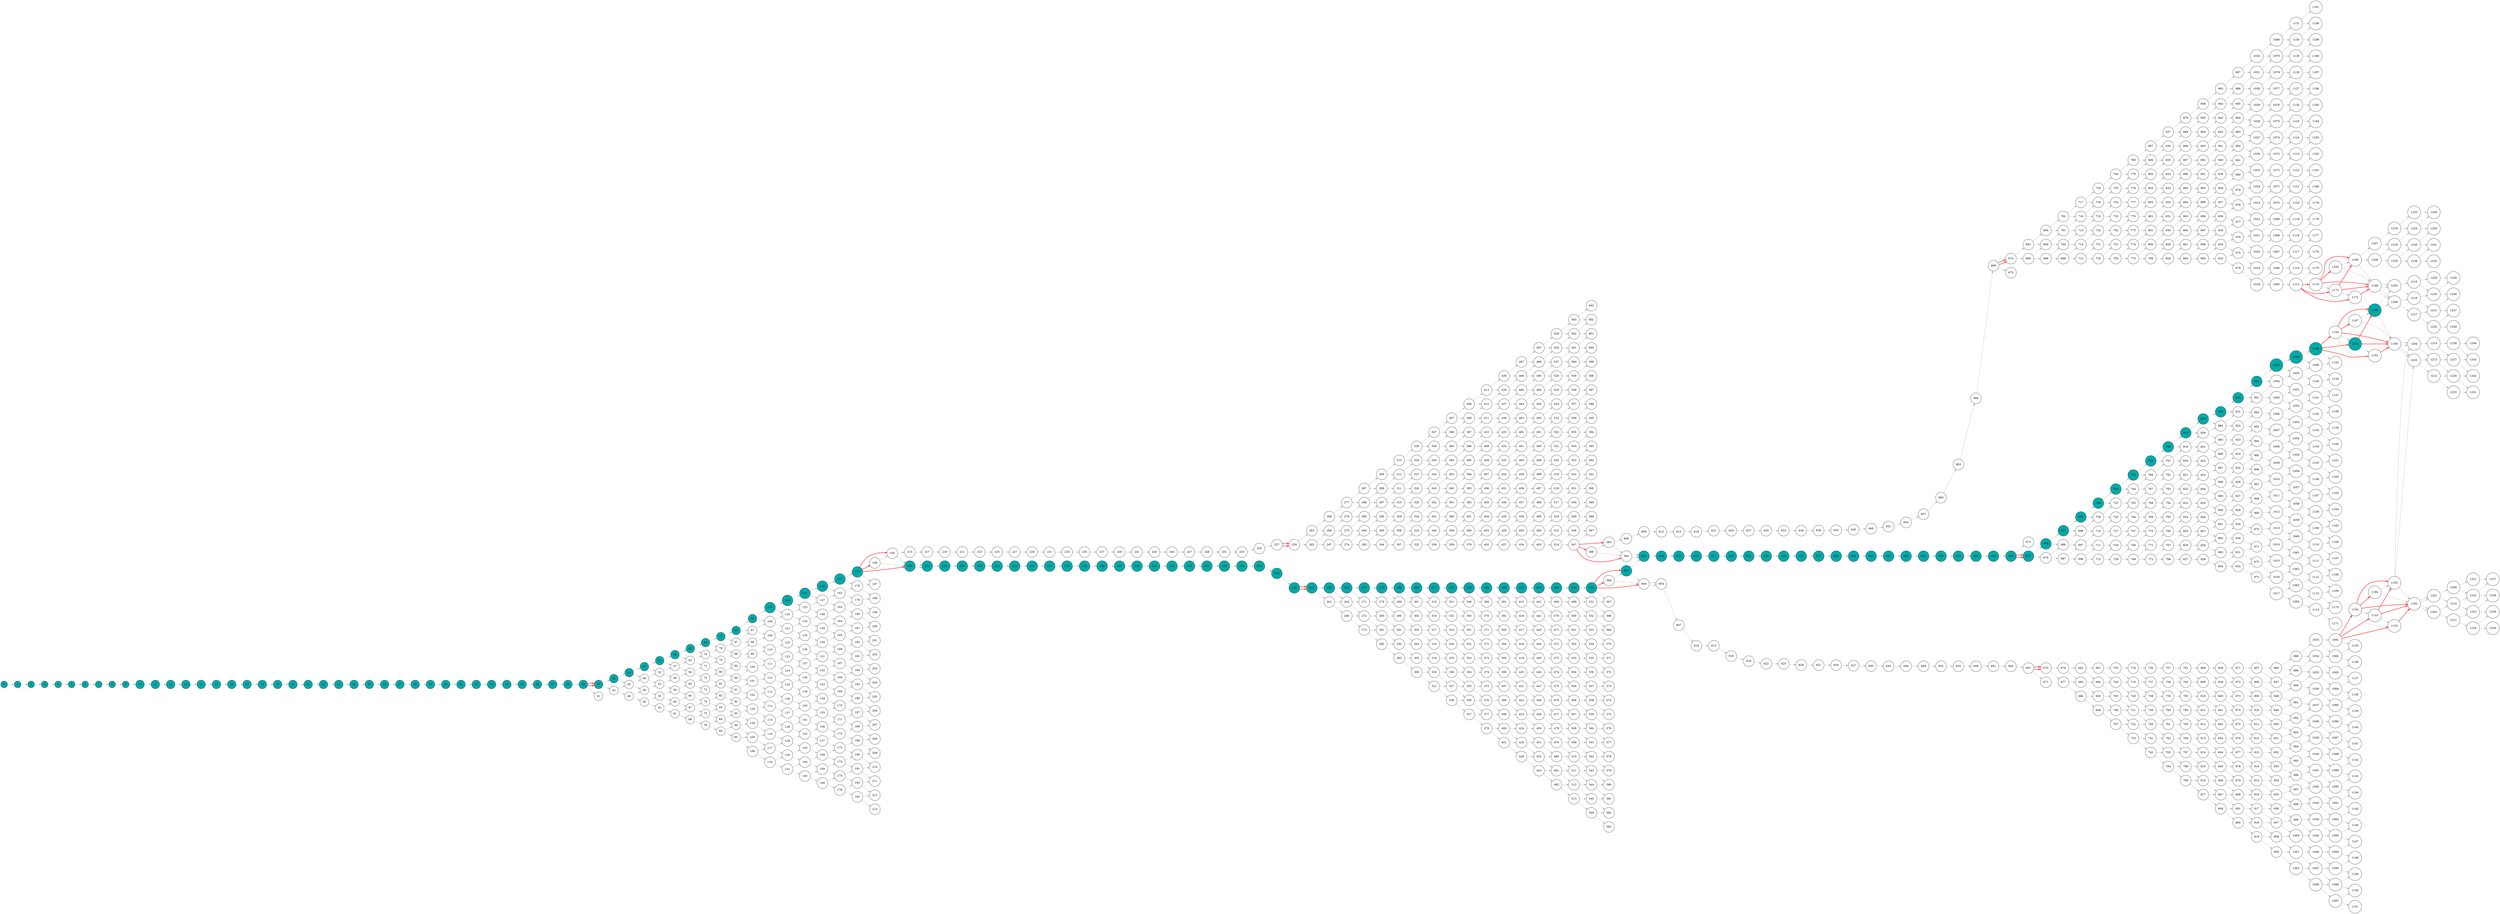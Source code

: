 digraph {
	rankdir=LR;
	start=0;
	node [style="filled"]

	0 [fillcolor="#00aaaa", size="10", shape="circle", fontcolor="black", label="0"];
	1 [fillcolor="#00aaaa", size="10", shape="circle", fontcolor="black", label="1"];
	2 [fillcolor="#00aaaa", size="10", shape="circle", fontcolor="black", label="2"];
	3 [fillcolor="#00aaaa", size="10", shape="circle", fontcolor="black", label="3"];
	4 [fillcolor="#00aaaa", size="10", shape="circle", fontcolor="black", label="4"];
	5 [fillcolor="#00aaaa", size="10", shape="circle", fontcolor="black", label="5"];
	6 [fillcolor="#00aaaa", size="10", shape="circle", fontcolor="black", label="6"];
	7 [fillcolor="#00aaaa", size="10", shape="circle", fontcolor="black", label="7"];
	8 [fillcolor="#00aaaa", size="10", shape="circle", fontcolor="black", label="8"];
	9 [fillcolor="#00aaaa", size="10", shape="circle", fontcolor="black", label="9"];
	10 [fillcolor="#00aaaa", size="10", shape="circle", fontcolor="black", label="10"];
	11 [fillcolor="#00aaaa", size="10", shape="circle", fontcolor="black", label="11"];
	12 [fillcolor="#00aaaa", size="10", shape="circle", fontcolor="black", label="12"];
	13 [fillcolor="#00aaaa", size="10", shape="circle", fontcolor="black", label="13"];
	14 [fillcolor="#00aaaa", size="10", shape="circle", fontcolor="black", label="14"];
	15 [fillcolor="#00aaaa", size="10", shape="circle", fontcolor="black", label="15"];
	16 [fillcolor="#00aaaa", size="10", shape="circle", fontcolor="black", label="16"];
	17 [fillcolor="#00aaaa", size="10", shape="circle", fontcolor="black", label="17"];
	18 [fillcolor="#00aaaa", size="10", shape="circle", fontcolor="black", label="18"];
	19 [fillcolor="#00aaaa", size="10", shape="circle", fontcolor="black", label="19"];
	20 [fillcolor="#00aaaa", size="10", shape="circle", fontcolor="black", label="20"];
	21 [fillcolor="#00aaaa", size="10", shape="circle", fontcolor="black", label="21"];
	22 [fillcolor="#00aaaa", size="10", shape="circle", fontcolor="black", label="22"];
	23 [fillcolor="#00aaaa", size="10", shape="circle", fontcolor="black", label="23"];
	24 [fillcolor="#00aaaa", size="10", shape="circle", fontcolor="black", label="24"];
	25 [fillcolor="#00aaaa", size="10", shape="circle", fontcolor="black", label="25"];
	26 [fillcolor="#00aaaa", size="10", shape="circle", fontcolor="black", label="26"];
	27 [fillcolor="#00aaaa", size="10", shape="circle", fontcolor="black", label="27"];
	28 [fillcolor="#00aaaa", size="10", shape="circle", fontcolor="black", label="28"];
	29 [fillcolor="#00aaaa", size="10", shape="circle", fontcolor="black", label="29"];
	30 [fillcolor="#00aaaa", size="10", shape="circle", fontcolor="black", label="30"];
	31 [fillcolor="#00aaaa", size="10", shape="circle", fontcolor="black", label="31"];
	32 [fillcolor="#00aaaa", size="10", shape="circle", fontcolor="black", label="32"];
	33 [fillcolor="#00aaaa", size="10", shape="circle", fontcolor="black", label="33"];
	34 [fillcolor="#00aaaa", size="10", shape="circle", fontcolor="black", label="34"];
	35 [fillcolor="#00aaaa", size="10", shape="circle", fontcolor="black", label="35"];
	36 [fillcolor="#00aaaa", size="10", shape="circle", fontcolor="black", label="36"];
	37 [fillcolor="#00aaaa", size="10", shape="circle", fontcolor="black", label="37"];
	38 [fillcolor="#00aaaa", size="10", shape="circle", fontcolor="black", label="38"];
	39 [fillcolor="#00aaaa", size="10", shape="circle", fontcolor="black", label="39"];
	40 [fillcolor="#00aaaa", size="10", shape="circle", fontcolor="black", label="40"];
	41 [fillcolor="#ffffff", size="10", shape="circle", fontcolor="black", label="41"];
	42 [fillcolor="#00aaaa", size="10", shape="circle", fontcolor="black", label="42"];
	43 [fillcolor="#ffffff", size="10", shape="circle", fontcolor="black", label="43"];
	44 [fillcolor="#00aaaa", size="10", shape="circle", fontcolor="black", label="44"];
	45 [fillcolor="#ffffff", size="10", shape="circle", fontcolor="black", label="45"];
	46 [fillcolor="#ffffff", size="10", shape="circle", fontcolor="black", label="46"];
	47 [fillcolor="#00aaaa", size="10", shape="circle", fontcolor="black", label="47"];
	48 [fillcolor="#ffffff", size="10", shape="circle", fontcolor="black", label="48"];
	49 [fillcolor="#ffffff", size="10", shape="circle", fontcolor="black", label="49"];
	50 [fillcolor="#ffffff", size="10", shape="circle", fontcolor="black", label="50"];
	51 [fillcolor="#00aaaa", size="10", shape="circle", fontcolor="black", label="51"];
	52 [fillcolor="#ffffff", size="10", shape="circle", fontcolor="black", label="52"];
	53 [fillcolor="#ffffff", size="10", shape="circle", fontcolor="black", label="53"];
	54 [fillcolor="#ffffff", size="10", shape="circle", fontcolor="black", label="54"];
	55 [fillcolor="#ffffff", size="10", shape="circle", fontcolor="black", label="55"];
	56 [fillcolor="#00aaaa", size="10", shape="circle", fontcolor="black", label="56"];
	57 [fillcolor="#ffffff", size="10", shape="circle", fontcolor="black", label="57"];
	58 [fillcolor="#ffffff", size="10", shape="circle", fontcolor="black", label="58"];
	59 [fillcolor="#ffffff", size="10", shape="circle", fontcolor="black", label="59"];
	60 [fillcolor="#ffffff", size="10", shape="circle", fontcolor="black", label="60"];
	61 [fillcolor="#ffffff", size="10", shape="circle", fontcolor="black", label="61"];
	62 [fillcolor="#00aaaa", size="10", shape="circle", fontcolor="black", label="62"];
	63 [fillcolor="#ffffff", size="10", shape="circle", fontcolor="black", label="63"];
	64 [fillcolor="#ffffff", size="10", shape="circle", fontcolor="black", label="64"];
	65 [fillcolor="#ffffff", size="10", shape="circle", fontcolor="black", label="65"];
	66 [fillcolor="#ffffff", size="10", shape="circle", fontcolor="black", label="66"];
	67 [fillcolor="#ffffff", size="10", shape="circle", fontcolor="black", label="67"];
	68 [fillcolor="#ffffff", size="10", shape="circle", fontcolor="black", label="68"];
	69 [fillcolor="#00aaaa", size="10", shape="circle", fontcolor="black", label="69"];
	70 [fillcolor="#ffffff", size="10", shape="circle", fontcolor="black", label="70"];
	71 [fillcolor="#ffffff", size="10", shape="circle", fontcolor="black", label="71"];
	72 [fillcolor="#ffffff", size="10", shape="circle", fontcolor="black", label="72"];
	73 [fillcolor="#ffffff", size="10", shape="circle", fontcolor="black", label="73"];
	74 [fillcolor="#ffffff", size="10", shape="circle", fontcolor="black", label="74"];
	75 [fillcolor="#ffffff", size="10", shape="circle", fontcolor="black", label="75"];
	76 [fillcolor="#ffffff", size="10", shape="circle", fontcolor="black", label="76"];
	77 [fillcolor="#00aaaa", size="10", shape="circle", fontcolor="black", label="77"];
	78 [fillcolor="#ffffff", size="10", shape="circle", fontcolor="black", label="78"];
	79 [fillcolor="#ffffff", size="10", shape="circle", fontcolor="black", label="79"];
	80 [fillcolor="#ffffff", size="10", shape="circle", fontcolor="black", label="80"];
	81 [fillcolor="#ffffff", size="10", shape="circle", fontcolor="black", label="81"];
	82 [fillcolor="#ffffff", size="10", shape="circle", fontcolor="black", label="82"];
	83 [fillcolor="#ffffff", size="10", shape="circle", fontcolor="black", label="83"];
	84 [fillcolor="#ffffff", size="10", shape="circle", fontcolor="black", label="84"];
	85 [fillcolor="#ffffff", size="10", shape="circle", fontcolor="black", label="85"];
	86 [fillcolor="#00aaaa", size="10", shape="circle", fontcolor="black", label="86"];
	87 [fillcolor="#ffffff", size="10", shape="circle", fontcolor="black", label="87"];
	88 [fillcolor="#ffffff", size="10", shape="circle", fontcolor="black", label="88"];
	89 [fillcolor="#ffffff", size="10", shape="circle", fontcolor="black", label="89"];
	90 [fillcolor="#ffffff", size="10", shape="circle", fontcolor="black", label="90"];
	91 [fillcolor="#ffffff", size="10", shape="circle", fontcolor="black", label="91"];
	92 [fillcolor="#ffffff", size="10", shape="circle", fontcolor="black", label="92"];
	93 [fillcolor="#ffffff", size="10", shape="circle", fontcolor="black", label="93"];
	94 [fillcolor="#ffffff", size="10", shape="circle", fontcolor="black", label="94"];
	95 [fillcolor="#ffffff", size="10", shape="circle", fontcolor="black", label="95"];
	96 [fillcolor="#00aaaa", size="10", shape="circle", fontcolor="black", label="96"];
	97 [fillcolor="#ffffff", size="10", shape="circle", fontcolor="black", label="97"];
	98 [fillcolor="#ffffff", size="10", shape="circle", fontcolor="black", label="98"];
	99 [fillcolor="#ffffff", size="10", shape="circle", fontcolor="black", label="99"];
	100 [fillcolor="#ffffff", size="10", shape="circle", fontcolor="black", label="100"];
	101 [fillcolor="#ffffff", size="10", shape="circle", fontcolor="black", label="101"];
	102 [fillcolor="#ffffff", size="10", shape="circle", fontcolor="black", label="102"];
	103 [fillcolor="#ffffff", size="10", shape="circle", fontcolor="black", label="103"];
	104 [fillcolor="#ffffff", size="10", shape="circle", fontcolor="black", label="104"];
	105 [fillcolor="#ffffff", size="10", shape="circle", fontcolor="black", label="105"];
	106 [fillcolor="#ffffff", size="10", shape="circle", fontcolor="black", label="106"];
	107 [fillcolor="#00aaaa", size="10", shape="circle", fontcolor="black", label="107"];
	108 [fillcolor="#ffffff", size="10", shape="circle", fontcolor="black", label="108"];
	109 [fillcolor="#ffffff", size="10", shape="circle", fontcolor="black", label="109"];
	110 [fillcolor="#ffffff", size="10", shape="circle", fontcolor="black", label="110"];
	111 [fillcolor="#ffffff", size="10", shape="circle", fontcolor="black", label="111"];
	112 [fillcolor="#ffffff", size="10", shape="circle", fontcolor="black", label="112"];
	113 [fillcolor="#ffffff", size="10", shape="circle", fontcolor="black", label="113"];
	114 [fillcolor="#ffffff", size="10", shape="circle", fontcolor="black", label="114"];
	115 [fillcolor="#ffffff", size="10", shape="circle", fontcolor="black", label="115"];
	116 [fillcolor="#ffffff", size="10", shape="circle", fontcolor="black", label="116"];
	117 [fillcolor="#ffffff", size="10", shape="circle", fontcolor="black", label="117"];
	118 [fillcolor="#ffffff", size="10", shape="circle", fontcolor="black", label="118"];
	119 [fillcolor="#00aaaa", size="10", shape="circle", fontcolor="black", label="119"];
	120 [fillcolor="#ffffff", size="10", shape="circle", fontcolor="black", label="120"];
	121 [fillcolor="#ffffff", size="10", shape="circle", fontcolor="black", label="121"];
	122 [fillcolor="#ffffff", size="10", shape="circle", fontcolor="black", label="122"];
	123 [fillcolor="#ffffff", size="10", shape="circle", fontcolor="black", label="123"];
	124 [fillcolor="#ffffff", size="10", shape="circle", fontcolor="black", label="124"];
	125 [fillcolor="#ffffff", size="10", shape="circle", fontcolor="black", label="125"];
	126 [fillcolor="#ffffff", size="10", shape="circle", fontcolor="black", label="126"];
	127 [fillcolor="#ffffff", size="10", shape="circle", fontcolor="black", label="127"];
	128 [fillcolor="#ffffff", size="10", shape="circle", fontcolor="black", label="128"];
	129 [fillcolor="#ffffff", size="10", shape="circle", fontcolor="black", label="129"];
	130 [fillcolor="#ffffff", size="10", shape="circle", fontcolor="black", label="130"];
	131 [fillcolor="#ffffff", size="10", shape="circle", fontcolor="black", label="131"];
	132 [fillcolor="#00aaaa", size="10", shape="circle", fontcolor="black", label="132"];
	133 [fillcolor="#ffffff", size="10", shape="circle", fontcolor="black", label="133"];
	134 [fillcolor="#ffffff", size="10", shape="circle", fontcolor="black", label="134"];
	135 [fillcolor="#ffffff", size="10", shape="circle", fontcolor="black", label="135"];
	136 [fillcolor="#ffffff", size="10", shape="circle", fontcolor="black", label="136"];
	137 [fillcolor="#ffffff", size="10", shape="circle", fontcolor="black", label="137"];
	138 [fillcolor="#ffffff", size="10", shape="circle", fontcolor="black", label="138"];
	139 [fillcolor="#ffffff", size="10", shape="circle", fontcolor="black", label="139"];
	140 [fillcolor="#ffffff", size="10", shape="circle", fontcolor="black", label="140"];
	141 [fillcolor="#ffffff", size="10", shape="circle", fontcolor="black", label="141"];
	142 [fillcolor="#ffffff", size="10", shape="circle", fontcolor="black", label="142"];
	143 [fillcolor="#ffffff", size="10", shape="circle", fontcolor="black", label="143"];
	144 [fillcolor="#ffffff", size="10", shape="circle", fontcolor="black", label="144"];
	145 [fillcolor="#ffffff", size="10", shape="circle", fontcolor="black", label="145"];
	146 [fillcolor="#00aaaa", size="10", shape="circle", fontcolor="black", label="146"];
	147 [fillcolor="#ffffff", size="10", shape="circle", fontcolor="black", label="147"];
	148 [fillcolor="#ffffff", size="10", shape="circle", fontcolor="black", label="148"];
	149 [fillcolor="#ffffff", size="10", shape="circle", fontcolor="black", label="149"];
	150 [fillcolor="#ffffff", size="10", shape="circle", fontcolor="black", label="150"];
	151 [fillcolor="#ffffff", size="10", shape="circle", fontcolor="black", label="151"];
	152 [fillcolor="#ffffff", size="10", shape="circle", fontcolor="black", label="152"];
	153 [fillcolor="#ffffff", size="10", shape="circle", fontcolor="black", label="153"];
	154 [fillcolor="#ffffff", size="10", shape="circle", fontcolor="black", label="154"];
	155 [fillcolor="#ffffff", size="10", shape="circle", fontcolor="black", label="155"];
	156 [fillcolor="#ffffff", size="10", shape="circle", fontcolor="black", label="156"];
	157 [fillcolor="#ffffff", size="10", shape="circle", fontcolor="black", label="157"];
	158 [fillcolor="#ffffff", size="10", shape="circle", fontcolor="black", label="158"];
	159 [fillcolor="#ffffff", size="10", shape="circle", fontcolor="black", label="159"];
	160 [fillcolor="#ffffff", size="10", shape="circle", fontcolor="black", label="160"];
	161 [fillcolor="#00aaaa", size="10", shape="circle", fontcolor="black", label="161"];
	162 [fillcolor="#ffffff", size="10", shape="circle", fontcolor="black", label="162"];
	163 [fillcolor="#ffffff", size="10", shape="circle", fontcolor="black", label="163"];
	164 [fillcolor="#ffffff", size="10", shape="circle", fontcolor="black", label="164"];
	165 [fillcolor="#ffffff", size="10", shape="circle", fontcolor="black", label="165"];
	166 [fillcolor="#ffffff", size="10", shape="circle", fontcolor="black", label="166"];
	167 [fillcolor="#ffffff", size="10", shape="circle", fontcolor="black", label="167"];
	168 [fillcolor="#ffffff", size="10", shape="circle", fontcolor="black", label="168"];
	169 [fillcolor="#ffffff", size="10", shape="circle", fontcolor="black", label="169"];
	170 [fillcolor="#ffffff", size="10", shape="circle", fontcolor="black", label="170"];
	171 [fillcolor="#ffffff", size="10", shape="circle", fontcolor="black", label="171"];
	172 [fillcolor="#ffffff", size="10", shape="circle", fontcolor="black", label="172"];
	173 [fillcolor="#ffffff", size="10", shape="circle", fontcolor="black", label="173"];
	174 [fillcolor="#ffffff", size="10", shape="circle", fontcolor="black", label="174"];
	175 [fillcolor="#ffffff", size="10", shape="circle", fontcolor="black", label="175"];
	176 [fillcolor="#ffffff", size="10", shape="circle", fontcolor="black", label="176"];
	177 [fillcolor="#00aaaa", size="10", shape="circle", fontcolor="black", label="177"];
	178 [fillcolor="#ffffff", size="10", shape="circle", fontcolor="black", label="178"];
	179 [fillcolor="#ffffff", size="10", shape="circle", fontcolor="black", label="179"];
	180 [fillcolor="#ffffff", size="10", shape="circle", fontcolor="black", label="180"];
	181 [fillcolor="#ffffff", size="10", shape="circle", fontcolor="black", label="181"];
	182 [fillcolor="#ffffff", size="10", shape="circle", fontcolor="black", label="182"];
	183 [fillcolor="#ffffff", size="10", shape="circle", fontcolor="black", label="183"];
	184 [fillcolor="#ffffff", size="10", shape="circle", fontcolor="black", label="184"];
	185 [fillcolor="#ffffff", size="10", shape="circle", fontcolor="black", label="185"];
	186 [fillcolor="#ffffff", size="10", shape="circle", fontcolor="black", label="186"];
	187 [fillcolor="#ffffff", size="10", shape="circle", fontcolor="black", label="187"];
	188 [fillcolor="#ffffff", size="10", shape="circle", fontcolor="black", label="188"];
	189 [fillcolor="#ffffff", size="10", shape="circle", fontcolor="black", label="189"];
	190 [fillcolor="#ffffff", size="10", shape="circle", fontcolor="black", label="190"];
	191 [fillcolor="#ffffff", size="10", shape="circle", fontcolor="black", label="191"];
	192 [fillcolor="#ffffff", size="10", shape="circle", fontcolor="black", label="192"];
	193 [fillcolor="#ffffff", size="10", shape="circle", fontcolor="black", label="193"];
	194 [fillcolor="#00aaaa", size="10", shape="circle", fontcolor="black", label="194"];
	195 [fillcolor="#ffffff", size="10", shape="circle", fontcolor="black", label="195"];
	196 [fillcolor="#ffffff", size="10", shape="circle", fontcolor="black", label="196"];
	197 [fillcolor="#ffffff", size="10", shape="circle", fontcolor="black", label="197"];
	198 [fillcolor="#ffffff", size="10", shape="circle", fontcolor="black", label="198"];
	199 [fillcolor="#ffffff", size="10", shape="circle", fontcolor="black", label="199"];
	200 [fillcolor="#ffffff", size="10", shape="circle", fontcolor="black", label="200"];
	201 [fillcolor="#ffffff", size="10", shape="circle", fontcolor="black", label="201"];
	202 [fillcolor="#ffffff", size="10", shape="circle", fontcolor="black", label="202"];
	203 [fillcolor="#ffffff", size="10", shape="circle", fontcolor="black", label="203"];
	204 [fillcolor="#ffffff", size="10", shape="circle", fontcolor="black", label="204"];
	205 [fillcolor="#ffffff", size="10", shape="circle", fontcolor="black", label="205"];
	206 [fillcolor="#ffffff", size="10", shape="circle", fontcolor="black", label="206"];
	207 [fillcolor="#ffffff", size="10", shape="circle", fontcolor="black", label="207"];
	208 [fillcolor="#ffffff", size="10", shape="circle", fontcolor="black", label="208"];
	209 [fillcolor="#ffffff", size="10", shape="circle", fontcolor="black", label="209"];
	210 [fillcolor="#ffffff", size="10", shape="circle", fontcolor="black", label="210"];
	211 [fillcolor="#ffffff", size="10", shape="circle", fontcolor="black", label="211"];
	212 [fillcolor="#ffffff", size="10", shape="circle", fontcolor="black", label="212"];
	213 [fillcolor="#ffffff", size="10", shape="circle", fontcolor="black", label="213"];
	214 [fillcolor="#00aaaa", size="10", shape="circle", fontcolor="black", label="214"];
	215 [fillcolor="#ffffff", size="10", shape="circle", fontcolor="black", label="215"];
	216 [fillcolor="#00aaaa", size="10", shape="circle", fontcolor="black", label="216"];
	217 [fillcolor="#ffffff", size="10", shape="circle", fontcolor="black", label="217"];
	218 [fillcolor="#00aaaa", size="10", shape="circle", fontcolor="black", label="218"];
	219 [fillcolor="#ffffff", size="10", shape="circle", fontcolor="black", label="219"];
	220 [fillcolor="#00aaaa", size="10", shape="circle", fontcolor="black", label="220"];
	221 [fillcolor="#ffffff", size="10", shape="circle", fontcolor="black", label="221"];
	222 [fillcolor="#00aaaa", size="10", shape="circle", fontcolor="black", label="222"];
	223 [fillcolor="#ffffff", size="10", shape="circle", fontcolor="black", label="223"];
	224 [fillcolor="#00aaaa", size="10", shape="circle", fontcolor="black", label="224"];
	225 [fillcolor="#ffffff", size="10", shape="circle", fontcolor="black", label="225"];
	226 [fillcolor="#00aaaa", size="10", shape="circle", fontcolor="black", label="226"];
	227 [fillcolor="#ffffff", size="10", shape="circle", fontcolor="black", label="227"];
	228 [fillcolor="#00aaaa", size="10", shape="circle", fontcolor="black", label="228"];
	229 [fillcolor="#ffffff", size="10", shape="circle", fontcolor="black", label="229"];
	230 [fillcolor="#00aaaa", size="10", shape="circle", fontcolor="black", label="230"];
	231 [fillcolor="#ffffff", size="10", shape="circle", fontcolor="black", label="231"];
	232 [fillcolor="#00aaaa", size="10", shape="circle", fontcolor="black", label="232"];
	233 [fillcolor="#ffffff", size="10", shape="circle", fontcolor="black", label="233"];
	234 [fillcolor="#00aaaa", size="10", shape="circle", fontcolor="black", label="234"];
	235 [fillcolor="#ffffff", size="10", shape="circle", fontcolor="black", label="235"];
	236 [fillcolor="#00aaaa", size="10", shape="circle", fontcolor="black", label="236"];
	237 [fillcolor="#ffffff", size="10", shape="circle", fontcolor="black", label="237"];
	238 [fillcolor="#00aaaa", size="10", shape="circle", fontcolor="black", label="238"];
	239 [fillcolor="#ffffff", size="10", shape="circle", fontcolor="black", label="239"];
	240 [fillcolor="#00aaaa", size="10", shape="circle", fontcolor="black", label="240"];
	241 [fillcolor="#ffffff", size="10", shape="circle", fontcolor="black", label="241"];
	242 [fillcolor="#00aaaa", size="10", shape="circle", fontcolor="black", label="242"];
	243 [fillcolor="#ffffff", size="10", shape="circle", fontcolor="black", label="243"];
	244 [fillcolor="#00aaaa", size="10", shape="circle", fontcolor="black", label="244"];
	245 [fillcolor="#ffffff", size="10", shape="circle", fontcolor="black", label="245"];
	246 [fillcolor="#00aaaa", size="10", shape="circle", fontcolor="black", label="246"];
	247 [fillcolor="#ffffff", size="10", shape="circle", fontcolor="black", label="247"];
	248 [fillcolor="#00aaaa", size="10", shape="circle", fontcolor="black", label="248"];
	249 [fillcolor="#ffffff", size="10", shape="circle", fontcolor="black", label="249"];
	250 [fillcolor="#00aaaa", size="10", shape="circle", fontcolor="black", label="250"];
	251 [fillcolor="#ffffff", size="10", shape="circle", fontcolor="black", label="251"];
	252 [fillcolor="#00aaaa", size="10", shape="circle", fontcolor="black", label="252"];
	253 [fillcolor="#ffffff", size="10", shape="circle", fontcolor="black", label="253"];
	254 [fillcolor="#00aaaa", size="10", shape="circle", fontcolor="black", label="254"];
	255 [fillcolor="#ffffff", size="10", shape="circle", fontcolor="black", label="255"];
	256 [fillcolor="#00aaaa", size="10", shape="circle", fontcolor="black", label="256"];
	257 [fillcolor="#ffffff", size="10", shape="circle", fontcolor="black", label="257"];
	258 [fillcolor="#00aaaa", size="10", shape="circle", fontcolor="black", label="258"];
	259 [fillcolor="#ffffff", size="10", shape="circle", fontcolor="black", label="259"];
	260 [fillcolor="#00aaaa", size="10", shape="circle", fontcolor="black", label="260"];
	261 [fillcolor="#ffffff", size="10", shape="circle", fontcolor="black", label="261"];
	262 [fillcolor="#ffffff", size="10", shape="circle", fontcolor="black", label="262"];
	263 [fillcolor="#ffffff", size="10", shape="circle", fontcolor="black", label="263"];
	264 [fillcolor="#00aaaa", size="10", shape="circle", fontcolor="black", label="264"];
	265 [fillcolor="#ffffff", size="10", shape="circle", fontcolor="black", label="265"];
	266 [fillcolor="#ffffff", size="10", shape="circle", fontcolor="black", label="266"];
	267 [fillcolor="#ffffff", size="10", shape="circle", fontcolor="black", label="267"];
	268 [fillcolor="#ffffff", size="10", shape="circle", fontcolor="black", label="268"];
	269 [fillcolor="#ffffff", size="10", shape="circle", fontcolor="black", label="269"];
	270 [fillcolor="#00aaaa", size="10", shape="circle", fontcolor="black", label="270"];
	271 [fillcolor="#ffffff", size="10", shape="circle", fontcolor="black", label="271"];
	272 [fillcolor="#ffffff", size="10", shape="circle", fontcolor="black", label="272"];
	273 [fillcolor="#ffffff", size="10", shape="circle", fontcolor="black", label="273"];
	274 [fillcolor="#ffffff", size="10", shape="circle", fontcolor="black", label="274"];
	275 [fillcolor="#ffffff", size="10", shape="circle", fontcolor="black", label="275"];
	276 [fillcolor="#ffffff", size="10", shape="circle", fontcolor="black", label="276"];
	277 [fillcolor="#ffffff", size="10", shape="circle", fontcolor="black", label="277"];
	278 [fillcolor="#00aaaa", size="10", shape="circle", fontcolor="black", label="278"];
	279 [fillcolor="#ffffff", size="10", shape="circle", fontcolor="black", label="279"];
	280 [fillcolor="#ffffff", size="10", shape="circle", fontcolor="black", label="280"];
	281 [fillcolor="#ffffff", size="10", shape="circle", fontcolor="black", label="281"];
	282 [fillcolor="#ffffff", size="10", shape="circle", fontcolor="black", label="282"];
	283 [fillcolor="#ffffff", size="10", shape="circle", fontcolor="black", label="283"];
	284 [fillcolor="#ffffff", size="10", shape="circle", fontcolor="black", label="284"];
	285 [fillcolor="#ffffff", size="10", shape="circle", fontcolor="black", label="285"];
	286 [fillcolor="#ffffff", size="10", shape="circle", fontcolor="black", label="286"];
	287 [fillcolor="#ffffff", size="10", shape="circle", fontcolor="black", label="287"];
	288 [fillcolor="#00aaaa", size="10", shape="circle", fontcolor="black", label="288"];
	289 [fillcolor="#ffffff", size="10", shape="circle", fontcolor="black", label="289"];
	290 [fillcolor="#ffffff", size="10", shape="circle", fontcolor="black", label="290"];
	291 [fillcolor="#ffffff", size="10", shape="circle", fontcolor="black", label="291"];
	292 [fillcolor="#ffffff", size="10", shape="circle", fontcolor="black", label="292"];
	293 [fillcolor="#ffffff", size="10", shape="circle", fontcolor="black", label="293"];
	294 [fillcolor="#ffffff", size="10", shape="circle", fontcolor="black", label="294"];
	295 [fillcolor="#ffffff", size="10", shape="circle", fontcolor="black", label="295"];
	296 [fillcolor="#ffffff", size="10", shape="circle", fontcolor="black", label="296"];
	297 [fillcolor="#ffffff", size="10", shape="circle", fontcolor="black", label="297"];
	298 [fillcolor="#ffffff", size="10", shape="circle", fontcolor="black", label="298"];
	299 [fillcolor="#ffffff", size="10", shape="circle", fontcolor="black", label="299"];
	300 [fillcolor="#00aaaa", size="10", shape="circle", fontcolor="black", label="300"];
	301 [fillcolor="#ffffff", size="10", shape="circle", fontcolor="black", label="301"];
	302 [fillcolor="#ffffff", size="10", shape="circle", fontcolor="black", label="302"];
	303 [fillcolor="#ffffff", size="10", shape="circle", fontcolor="black", label="303"];
	304 [fillcolor="#ffffff", size="10", shape="circle", fontcolor="black", label="304"];
	305 [fillcolor="#ffffff", size="10", shape="circle", fontcolor="black", label="305"];
	306 [fillcolor="#ffffff", size="10", shape="circle", fontcolor="black", label="306"];
	307 [fillcolor="#ffffff", size="10", shape="circle", fontcolor="black", label="307"];
	308 [fillcolor="#ffffff", size="10", shape="circle", fontcolor="black", label="308"];
	309 [fillcolor="#ffffff", size="10", shape="circle", fontcolor="black", label="309"];
	310 [fillcolor="#ffffff", size="10", shape="circle", fontcolor="black", label="310"];
	311 [fillcolor="#ffffff", size="10", shape="circle", fontcolor="black", label="311"];
	312 [fillcolor="#ffffff", size="10", shape="circle", fontcolor="black", label="312"];
	313 [fillcolor="#ffffff", size="10", shape="circle", fontcolor="black", label="313"];
	314 [fillcolor="#00aaaa", size="10", shape="circle", fontcolor="black", label="314"];
	315 [fillcolor="#ffffff", size="10", shape="circle", fontcolor="black", label="315"];
	316 [fillcolor="#ffffff", size="10", shape="circle", fontcolor="black", label="316"];
	317 [fillcolor="#ffffff", size="10", shape="circle", fontcolor="black", label="317"];
	318 [fillcolor="#ffffff", size="10", shape="circle", fontcolor="black", label="318"];
	319 [fillcolor="#ffffff", size="10", shape="circle", fontcolor="black", label="319"];
	320 [fillcolor="#ffffff", size="10", shape="circle", fontcolor="black", label="320"];
	321 [fillcolor="#ffffff", size="10", shape="circle", fontcolor="black", label="321"];
	322 [fillcolor="#ffffff", size="10", shape="circle", fontcolor="black", label="322"];
	323 [fillcolor="#ffffff", size="10", shape="circle", fontcolor="black", label="323"];
	324 [fillcolor="#ffffff", size="10", shape="circle", fontcolor="black", label="324"];
	325 [fillcolor="#ffffff", size="10", shape="circle", fontcolor="black", label="325"];
	326 [fillcolor="#ffffff", size="10", shape="circle", fontcolor="black", label="326"];
	327 [fillcolor="#ffffff", size="10", shape="circle", fontcolor="black", label="327"];
	328 [fillcolor="#ffffff", size="10", shape="circle", fontcolor="black", label="328"];
	329 [fillcolor="#ffffff", size="10", shape="circle", fontcolor="black", label="329"];
	330 [fillcolor="#00aaaa", size="10", shape="circle", fontcolor="black", label="330"];
	331 [fillcolor="#ffffff", size="10", shape="circle", fontcolor="black", label="331"];
	332 [fillcolor="#ffffff", size="10", shape="circle", fontcolor="black", label="332"];
	333 [fillcolor="#ffffff", size="10", shape="circle", fontcolor="black", label="333"];
	334 [fillcolor="#ffffff", size="10", shape="circle", fontcolor="black", label="334"];
	335 [fillcolor="#ffffff", size="10", shape="circle", fontcolor="black", label="335"];
	336 [fillcolor="#ffffff", size="10", shape="circle", fontcolor="black", label="336"];
	337 [fillcolor="#ffffff", size="10", shape="circle", fontcolor="black", label="337"];
	338 [fillcolor="#ffffff", size="10", shape="circle", fontcolor="black", label="338"];
	339 [fillcolor="#ffffff", size="10", shape="circle", fontcolor="black", label="339"];
	340 [fillcolor="#ffffff", size="10", shape="circle", fontcolor="black", label="340"];
	341 [fillcolor="#ffffff", size="10", shape="circle", fontcolor="black", label="341"];
	342 [fillcolor="#ffffff", size="10", shape="circle", fontcolor="black", label="342"];
	343 [fillcolor="#ffffff", size="10", shape="circle", fontcolor="black", label="343"];
	344 [fillcolor="#ffffff", size="10", shape="circle", fontcolor="black", label="344"];
	345 [fillcolor="#ffffff", size="10", shape="circle", fontcolor="black", label="345"];
	346 [fillcolor="#ffffff", size="10", shape="circle", fontcolor="black", label="346"];
	347 [fillcolor="#ffffff", size="10", shape="circle", fontcolor="black", label="347"];
	348 [fillcolor="#00aaaa", size="10", shape="circle", fontcolor="black", label="348"];
	349 [fillcolor="#ffffff", size="10", shape="circle", fontcolor="black", label="349"];
	350 [fillcolor="#ffffff", size="10", shape="circle", fontcolor="black", label="350"];
	351 [fillcolor="#ffffff", size="10", shape="circle", fontcolor="black", label="351"];
	352 [fillcolor="#ffffff", size="10", shape="circle", fontcolor="black", label="352"];
	353 [fillcolor="#ffffff", size="10", shape="circle", fontcolor="black", label="353"];
	354 [fillcolor="#ffffff", size="10", shape="circle", fontcolor="black", label="354"];
	355 [fillcolor="#ffffff", size="10", shape="circle", fontcolor="black", label="355"];
	356 [fillcolor="#ffffff", size="10", shape="circle", fontcolor="black", label="356"];
	357 [fillcolor="#ffffff", size="10", shape="circle", fontcolor="black", label="357"];
	358 [fillcolor="#ffffff", size="10", shape="circle", fontcolor="black", label="358"];
	359 [fillcolor="#ffffff", size="10", shape="circle", fontcolor="black", label="359"];
	360 [fillcolor="#ffffff", size="10", shape="circle", fontcolor="black", label="360"];
	361 [fillcolor="#ffffff", size="10", shape="circle", fontcolor="black", label="361"];
	362 [fillcolor="#ffffff", size="10", shape="circle", fontcolor="black", label="362"];
	363 [fillcolor="#ffffff", size="10", shape="circle", fontcolor="black", label="363"];
	364 [fillcolor="#ffffff", size="10", shape="circle", fontcolor="black", label="364"];
	365 [fillcolor="#ffffff", size="10", shape="circle", fontcolor="black", label="365"];
	366 [fillcolor="#ffffff", size="10", shape="circle", fontcolor="black", label="366"];
	367 [fillcolor="#ffffff", size="10", shape="circle", fontcolor="black", label="367"];
	368 [fillcolor="#00aaaa", size="10", shape="circle", fontcolor="black", label="368"];
	369 [fillcolor="#ffffff", size="10", shape="circle", fontcolor="black", label="369"];
	370 [fillcolor="#ffffff", size="10", shape="circle", fontcolor="black", label="370"];
	371 [fillcolor="#ffffff", size="10", shape="circle", fontcolor="black", label="371"];
	372 [fillcolor="#ffffff", size="10", shape="circle", fontcolor="black", label="372"];
	373 [fillcolor="#ffffff", size="10", shape="circle", fontcolor="black", label="373"];
	374 [fillcolor="#ffffff", size="10", shape="circle", fontcolor="black", label="374"];
	375 [fillcolor="#ffffff", size="10", shape="circle", fontcolor="black", label="375"];
	376 [fillcolor="#ffffff", size="10", shape="circle", fontcolor="black", label="376"];
	377 [fillcolor="#ffffff", size="10", shape="circle", fontcolor="black", label="377"];
	378 [fillcolor="#ffffff", size="10", shape="circle", fontcolor="black", label="378"];
	379 [fillcolor="#ffffff", size="10", shape="circle", fontcolor="black", label="379"];
	380 [fillcolor="#ffffff", size="10", shape="circle", fontcolor="black", label="380"];
	381 [fillcolor="#ffffff", size="10", shape="circle", fontcolor="black", label="381"];
	382 [fillcolor="#ffffff", size="10", shape="circle", fontcolor="black", label="382"];
	383 [fillcolor="#ffffff", size="10", shape="circle", fontcolor="black", label="383"];
	384 [fillcolor="#ffffff", size="10", shape="circle", fontcolor="black", label="384"];
	385 [fillcolor="#ffffff", size="10", shape="circle", fontcolor="black", label="385"];
	386 [fillcolor="#ffffff", size="10", shape="circle", fontcolor="black", label="386"];
	387 [fillcolor="#ffffff", size="10", shape="circle", fontcolor="black", label="387"];
	388 [fillcolor="#ffffff", size="10", shape="circle", fontcolor="black", label="388"];
	389 [fillcolor="#ffffff", size="10", shape="circle", fontcolor="black", label="389"];
	390 [fillcolor="#00aaaa", size="10", shape="circle", fontcolor="black", label="390"];
	391 [fillcolor="#ffffff", size="10", shape="circle", fontcolor="black", label="391"];
	392 [fillcolor="#ffffff", size="10", shape="circle", fontcolor="black", label="392"];
	393 [fillcolor="#ffffff", size="10", shape="circle", fontcolor="black", label="393"];
	394 [fillcolor="#ffffff", size="10", shape="circle", fontcolor="black", label="394"];
	395 [fillcolor="#ffffff", size="10", shape="circle", fontcolor="black", label="395"];
	396 [fillcolor="#ffffff", size="10", shape="circle", fontcolor="black", label="396"];
	397 [fillcolor="#ffffff", size="10", shape="circle", fontcolor="black", label="397"];
	398 [fillcolor="#ffffff", size="10", shape="circle", fontcolor="black", label="398"];
	399 [fillcolor="#ffffff", size="10", shape="circle", fontcolor="black", label="399"];
	400 [fillcolor="#ffffff", size="10", shape="circle", fontcolor="black", label="400"];
	401 [fillcolor="#ffffff", size="10", shape="circle", fontcolor="black", label="401"];
	402 [fillcolor="#ffffff", size="10", shape="circle", fontcolor="black", label="402"];
	403 [fillcolor="#ffffff", size="10", shape="circle", fontcolor="black", label="403"];
	404 [fillcolor="#ffffff", size="10", shape="circle", fontcolor="black", label="404"];
	405 [fillcolor="#ffffff", size="10", shape="circle", fontcolor="black", label="405"];
	406 [fillcolor="#ffffff", size="10", shape="circle", fontcolor="black", label="406"];
	407 [fillcolor="#ffffff", size="10", shape="circle", fontcolor="black", label="407"];
	408 [fillcolor="#ffffff", size="10", shape="circle", fontcolor="black", label="408"];
	409 [fillcolor="#ffffff", size="10", shape="circle", fontcolor="black", label="409"];
	410 [fillcolor="#ffffff", size="10", shape="circle", fontcolor="black", label="410"];
	411 [fillcolor="#ffffff", size="10", shape="circle", fontcolor="black", label="411"];
	412 [fillcolor="#ffffff", size="10", shape="circle", fontcolor="black", label="412"];
	413 [fillcolor="#ffffff", size="10", shape="circle", fontcolor="black", label="413"];
	414 [fillcolor="#00aaaa", size="10", shape="circle", fontcolor="black", label="414"];
	415 [fillcolor="#ffffff", size="10", shape="circle", fontcolor="black", label="415"];
	416 [fillcolor="#ffffff", size="10", shape="circle", fontcolor="black", label="416"];
	417 [fillcolor="#ffffff", size="10", shape="circle", fontcolor="black", label="417"];
	418 [fillcolor="#ffffff", size="10", shape="circle", fontcolor="black", label="418"];
	419 [fillcolor="#ffffff", size="10", shape="circle", fontcolor="black", label="419"];
	420 [fillcolor="#ffffff", size="10", shape="circle", fontcolor="black", label="420"];
	421 [fillcolor="#ffffff", size="10", shape="circle", fontcolor="black", label="421"];
	422 [fillcolor="#ffffff", size="10", shape="circle", fontcolor="black", label="422"];
	423 [fillcolor="#ffffff", size="10", shape="circle", fontcolor="black", label="423"];
	424 [fillcolor="#ffffff", size="10", shape="circle", fontcolor="black", label="424"];
	425 [fillcolor="#ffffff", size="10", shape="circle", fontcolor="black", label="425"];
	426 [fillcolor="#ffffff", size="10", shape="circle", fontcolor="black", label="426"];
	427 [fillcolor="#ffffff", size="10", shape="circle", fontcolor="black", label="427"];
	428 [fillcolor="#ffffff", size="10", shape="circle", fontcolor="black", label="428"];
	429 [fillcolor="#ffffff", size="10", shape="circle", fontcolor="black", label="429"];
	430 [fillcolor="#ffffff", size="10", shape="circle", fontcolor="black", label="430"];
	431 [fillcolor="#ffffff", size="10", shape="circle", fontcolor="black", label="431"];
	432 [fillcolor="#ffffff", size="10", shape="circle", fontcolor="black", label="432"];
	433 [fillcolor="#ffffff", size="10", shape="circle", fontcolor="black", label="433"];
	434 [fillcolor="#ffffff", size="10", shape="circle", fontcolor="black", label="434"];
	435 [fillcolor="#ffffff", size="10", shape="circle", fontcolor="black", label="435"];
	436 [fillcolor="#ffffff", size="10", shape="circle", fontcolor="black", label="436"];
	437 [fillcolor="#ffffff", size="10", shape="circle", fontcolor="black", label="437"];
	438 [fillcolor="#ffffff", size="10", shape="circle", fontcolor="black", label="438"];
	439 [fillcolor="#ffffff", size="10", shape="circle", fontcolor="black", label="439"];
	440 [fillcolor="#00aaaa", size="10", shape="circle", fontcolor="black", label="440"];
	441 [fillcolor="#ffffff", size="10", shape="circle", fontcolor="black", label="441"];
	442 [fillcolor="#ffffff", size="10", shape="circle", fontcolor="black", label="442"];
	443 [fillcolor="#ffffff", size="10", shape="circle", fontcolor="black", label="443"];
	444 [fillcolor="#ffffff", size="10", shape="circle", fontcolor="black", label="444"];
	445 [fillcolor="#ffffff", size="10", shape="circle", fontcolor="black", label="445"];
	446 [fillcolor="#ffffff", size="10", shape="circle", fontcolor="black", label="446"];
	447 [fillcolor="#ffffff", size="10", shape="circle", fontcolor="black", label="447"];
	448 [fillcolor="#ffffff", size="10", shape="circle", fontcolor="black", label="448"];
	449 [fillcolor="#ffffff", size="10", shape="circle", fontcolor="black", label="449"];
	450 [fillcolor="#ffffff", size="10", shape="circle", fontcolor="black", label="450"];
	451 [fillcolor="#ffffff", size="10", shape="circle", fontcolor="black", label="451"];
	452 [fillcolor="#ffffff", size="10", shape="circle", fontcolor="black", label="452"];
	453 [fillcolor="#ffffff", size="10", shape="circle", fontcolor="black", label="453"];
	454 [fillcolor="#ffffff", size="10", shape="circle", fontcolor="black", label="454"];
	455 [fillcolor="#ffffff", size="10", shape="circle", fontcolor="black", label="455"];
	456 [fillcolor="#ffffff", size="10", shape="circle", fontcolor="black", label="456"];
	457 [fillcolor="#ffffff", size="10", shape="circle", fontcolor="black", label="457"];
	458 [fillcolor="#ffffff", size="10", shape="circle", fontcolor="black", label="458"];
	459 [fillcolor="#ffffff", size="10", shape="circle", fontcolor="black", label="459"];
	460 [fillcolor="#ffffff", size="10", shape="circle", fontcolor="black", label="460"];
	461 [fillcolor="#ffffff", size="10", shape="circle", fontcolor="black", label="461"];
	462 [fillcolor="#ffffff", size="10", shape="circle", fontcolor="black", label="462"];
	463 [fillcolor="#ffffff", size="10", shape="circle", fontcolor="black", label="463"];
	464 [fillcolor="#ffffff", size="10", shape="circle", fontcolor="black", label="464"];
	465 [fillcolor="#ffffff", size="10", shape="circle", fontcolor="black", label="465"];
	466 [fillcolor="#ffffff", size="10", shape="circle", fontcolor="black", label="466"];
	467 [fillcolor="#ffffff", size="10", shape="circle", fontcolor="black", label="467"];
	468 [fillcolor="#00aaaa", size="10", shape="circle", fontcolor="black", label="468"];
	469 [fillcolor="#ffffff", size="10", shape="circle", fontcolor="black", label="469"];
	470 [fillcolor="#ffffff", size="10", shape="circle", fontcolor="black", label="470"];
	471 [fillcolor="#ffffff", size="10", shape="circle", fontcolor="black", label="471"];
	472 [fillcolor="#ffffff", size="10", shape="circle", fontcolor="black", label="472"];
	473 [fillcolor="#ffffff", size="10", shape="circle", fontcolor="black", label="473"];
	474 [fillcolor="#ffffff", size="10", shape="circle", fontcolor="black", label="474"];
	475 [fillcolor="#ffffff", size="10", shape="circle", fontcolor="black", label="475"];
	476 [fillcolor="#ffffff", size="10", shape="circle", fontcolor="black", label="476"];
	477 [fillcolor="#ffffff", size="10", shape="circle", fontcolor="black", label="477"];
	478 [fillcolor="#ffffff", size="10", shape="circle", fontcolor="black", label="478"];
	479 [fillcolor="#ffffff", size="10", shape="circle", fontcolor="black", label="479"];
	480 [fillcolor="#ffffff", size="10", shape="circle", fontcolor="black", label="480"];
	481 [fillcolor="#ffffff", size="10", shape="circle", fontcolor="black", label="481"];
	482 [fillcolor="#ffffff", size="10", shape="circle", fontcolor="black", label="482"];
	483 [fillcolor="#ffffff", size="10", shape="circle", fontcolor="black", label="483"];
	484 [fillcolor="#ffffff", size="10", shape="circle", fontcolor="black", label="484"];
	485 [fillcolor="#ffffff", size="10", shape="circle", fontcolor="black", label="485"];
	486 [fillcolor="#ffffff", size="10", shape="circle", fontcolor="black", label="486"];
	487 [fillcolor="#ffffff", size="10", shape="circle", fontcolor="black", label="487"];
	488 [fillcolor="#ffffff", size="10", shape="circle", fontcolor="black", label="488"];
	489 [fillcolor="#ffffff", size="10", shape="circle", fontcolor="black", label="489"];
	490 [fillcolor="#ffffff", size="10", shape="circle", fontcolor="black", label="490"];
	491 [fillcolor="#ffffff", size="10", shape="circle", fontcolor="black", label="491"];
	492 [fillcolor="#ffffff", size="10", shape="circle", fontcolor="black", label="492"];
	493 [fillcolor="#ffffff", size="10", shape="circle", fontcolor="black", label="493"];
	494 [fillcolor="#ffffff", size="10", shape="circle", fontcolor="black", label="494"];
	495 [fillcolor="#ffffff", size="10", shape="circle", fontcolor="black", label="495"];
	496 [fillcolor="#ffffff", size="10", shape="circle", fontcolor="black", label="496"];
	497 [fillcolor="#ffffff", size="10", shape="circle", fontcolor="black", label="497"];
	498 [fillcolor="#00aaaa", size="10", shape="circle", fontcolor="black", label="498"];
	499 [fillcolor="#ffffff", size="10", shape="circle", fontcolor="black", label="499"];
	500 [fillcolor="#ffffff", size="10", shape="circle", fontcolor="black", label="500"];
	501 [fillcolor="#ffffff", size="10", shape="circle", fontcolor="black", label="501"];
	502 [fillcolor="#ffffff", size="10", shape="circle", fontcolor="black", label="502"];
	503 [fillcolor="#ffffff", size="10", shape="circle", fontcolor="black", label="503"];
	504 [fillcolor="#ffffff", size="10", shape="circle", fontcolor="black", label="504"];
	505 [fillcolor="#ffffff", size="10", shape="circle", fontcolor="black", label="505"];
	506 [fillcolor="#ffffff", size="10", shape="circle", fontcolor="black", label="506"];
	507 [fillcolor="#ffffff", size="10", shape="circle", fontcolor="black", label="507"];
	508 [fillcolor="#ffffff", size="10", shape="circle", fontcolor="black", label="508"];
	509 [fillcolor="#ffffff", size="10", shape="circle", fontcolor="black", label="509"];
	510 [fillcolor="#ffffff", size="10", shape="circle", fontcolor="black", label="510"];
	511 [fillcolor="#ffffff", size="10", shape="circle", fontcolor="black", label="511"];
	512 [fillcolor="#ffffff", size="10", shape="circle", fontcolor="black", label="512"];
	513 [fillcolor="#ffffff", size="10", shape="circle", fontcolor="black", label="513"];
	514 [fillcolor="#ffffff", size="10", shape="circle", fontcolor="black", label="514"];
	515 [fillcolor="#ffffff", size="10", shape="circle", fontcolor="black", label="515"];
	516 [fillcolor="#ffffff", size="10", shape="circle", fontcolor="black", label="516"];
	517 [fillcolor="#ffffff", size="10", shape="circle", fontcolor="black", label="517"];
	518 [fillcolor="#ffffff", size="10", shape="circle", fontcolor="black", label="518"];
	519 [fillcolor="#ffffff", size="10", shape="circle", fontcolor="black", label="519"];
	520 [fillcolor="#ffffff", size="10", shape="circle", fontcolor="black", label="520"];
	521 [fillcolor="#ffffff", size="10", shape="circle", fontcolor="black", label="521"];
	522 [fillcolor="#ffffff", size="10", shape="circle", fontcolor="black", label="522"];
	523 [fillcolor="#ffffff", size="10", shape="circle", fontcolor="black", label="523"];
	524 [fillcolor="#ffffff", size="10", shape="circle", fontcolor="black", label="524"];
	525 [fillcolor="#ffffff", size="10", shape="circle", fontcolor="black", label="525"];
	526 [fillcolor="#ffffff", size="10", shape="circle", fontcolor="black", label="526"];
	527 [fillcolor="#ffffff", size="10", shape="circle", fontcolor="black", label="527"];
	528 [fillcolor="#ffffff", size="10", shape="circle", fontcolor="black", label="528"];
	529 [fillcolor="#ffffff", size="10", shape="circle", fontcolor="black", label="529"];
	530 [fillcolor="#00aaaa", size="10", shape="circle", fontcolor="black", label="530"];
	531 [fillcolor="#ffffff", size="10", shape="circle", fontcolor="black", label="531"];
	532 [fillcolor="#ffffff", size="10", shape="circle", fontcolor="black", label="532"];
	533 [fillcolor="#ffffff", size="10", shape="circle", fontcolor="black", label="533"];
	534 [fillcolor="#ffffff", size="10", shape="circle", fontcolor="black", label="534"];
	535 [fillcolor="#ffffff", size="10", shape="circle", fontcolor="black", label="535"];
	536 [fillcolor="#ffffff", size="10", shape="circle", fontcolor="black", label="536"];
	537 [fillcolor="#ffffff", size="10", shape="circle", fontcolor="black", label="537"];
	538 [fillcolor="#ffffff", size="10", shape="circle", fontcolor="black", label="538"];
	539 [fillcolor="#ffffff", size="10", shape="circle", fontcolor="black", label="539"];
	540 [fillcolor="#ffffff", size="10", shape="circle", fontcolor="black", label="540"];
	541 [fillcolor="#ffffff", size="10", shape="circle", fontcolor="black", label="541"];
	542 [fillcolor="#ffffff", size="10", shape="circle", fontcolor="black", label="542"];
	543 [fillcolor="#ffffff", size="10", shape="circle", fontcolor="black", label="543"];
	544 [fillcolor="#ffffff", size="10", shape="circle", fontcolor="black", label="544"];
	545 [fillcolor="#ffffff", size="10", shape="circle", fontcolor="black", label="545"];
	546 [fillcolor="#ffffff", size="10", shape="circle", fontcolor="black", label="546"];
	547 [fillcolor="#ffffff", size="10", shape="circle", fontcolor="black", label="547"];
	548 [fillcolor="#ffffff", size="10", shape="circle", fontcolor="black", label="548"];
	549 [fillcolor="#ffffff", size="10", shape="circle", fontcolor="black", label="549"];
	550 [fillcolor="#ffffff", size="10", shape="circle", fontcolor="black", label="550"];
	551 [fillcolor="#ffffff", size="10", shape="circle", fontcolor="black", label="551"];
	552 [fillcolor="#ffffff", size="10", shape="circle", fontcolor="black", label="552"];
	553 [fillcolor="#ffffff", size="10", shape="circle", fontcolor="black", label="553"];
	554 [fillcolor="#ffffff", size="10", shape="circle", fontcolor="black", label="554"];
	555 [fillcolor="#ffffff", size="10", shape="circle", fontcolor="black", label="555"];
	556 [fillcolor="#ffffff", size="10", shape="circle", fontcolor="black", label="556"];
	557 [fillcolor="#ffffff", size="10", shape="circle", fontcolor="black", label="557"];
	558 [fillcolor="#ffffff", size="10", shape="circle", fontcolor="black", label="558"];
	559 [fillcolor="#ffffff", size="10", shape="circle", fontcolor="black", label="559"];
	560 [fillcolor="#ffffff", size="10", shape="circle", fontcolor="black", label="560"];
	561 [fillcolor="#ffffff", size="10", shape="circle", fontcolor="black", label="561"];
	562 [fillcolor="#ffffff", size="10", shape="circle", fontcolor="black", label="562"];
	563 [fillcolor="#ffffff", size="10", shape="circle", fontcolor="black", label="563"];
	564 [fillcolor="#ffffff", size="10", shape="circle", fontcolor="black", label="564"];
	565 [fillcolor="#00aaaa", size="10", shape="circle", fontcolor="black", label="565"];
	566 [fillcolor="#ffffff", size="10", shape="circle", fontcolor="black", label="566"];
	567 [fillcolor="#ffffff", size="10", shape="circle", fontcolor="black", label="567"];
	568 [fillcolor="#ffffff", size="10", shape="circle", fontcolor="black", label="568"];
	569 [fillcolor="#ffffff", size="10", shape="circle", fontcolor="black", label="569"];
	570 [fillcolor="#ffffff", size="10", shape="circle", fontcolor="black", label="570"];
	571 [fillcolor="#ffffff", size="10", shape="circle", fontcolor="black", label="571"];
	572 [fillcolor="#ffffff", size="10", shape="circle", fontcolor="black", label="572"];
	573 [fillcolor="#ffffff", size="10", shape="circle", fontcolor="black", label="573"];
	574 [fillcolor="#ffffff", size="10", shape="circle", fontcolor="black", label="574"];
	575 [fillcolor="#ffffff", size="10", shape="circle", fontcolor="black", label="575"];
	576 [fillcolor="#ffffff", size="10", shape="circle", fontcolor="black", label="576"];
	577 [fillcolor="#ffffff", size="10", shape="circle", fontcolor="black", label="577"];
	578 [fillcolor="#ffffff", size="10", shape="circle", fontcolor="black", label="578"];
	579 [fillcolor="#ffffff", size="10", shape="circle", fontcolor="black", label="579"];
	580 [fillcolor="#ffffff", size="10", shape="circle", fontcolor="black", label="580"];
	581 [fillcolor="#ffffff", size="10", shape="circle", fontcolor="black", label="581"];
	582 [fillcolor="#ffffff", size="10", shape="circle", fontcolor="black", label="582"];
	583 [fillcolor="#ffffff", size="10", shape="circle", fontcolor="black", label="583"];
	584 [fillcolor="#ffffff", size="10", shape="circle", fontcolor="black", label="584"];
	585 [fillcolor="#ffffff", size="10", shape="circle", fontcolor="black", label="585"];
	586 [fillcolor="#ffffff", size="10", shape="circle", fontcolor="black", label="586"];
	587 [fillcolor="#ffffff", size="10", shape="circle", fontcolor="black", label="587"];
	588 [fillcolor="#ffffff", size="10", shape="circle", fontcolor="black", label="588"];
	589 [fillcolor="#ffffff", size="10", shape="circle", fontcolor="black", label="589"];
	590 [fillcolor="#ffffff", size="10", shape="circle", fontcolor="black", label="590"];
	591 [fillcolor="#ffffff", size="10", shape="circle", fontcolor="black", label="591"];
	592 [fillcolor="#ffffff", size="10", shape="circle", fontcolor="black", label="592"];
	593 [fillcolor="#ffffff", size="10", shape="circle", fontcolor="black", label="593"];
	594 [fillcolor="#ffffff", size="10", shape="circle", fontcolor="black", label="594"];
	595 [fillcolor="#ffffff", size="10", shape="circle", fontcolor="black", label="595"];
	596 [fillcolor="#ffffff", size="10", shape="circle", fontcolor="black", label="596"];
	597 [fillcolor="#ffffff", size="10", shape="circle", fontcolor="black", label="597"];
	598 [fillcolor="#ffffff", size="10", shape="circle", fontcolor="black", label="598"];
	599 [fillcolor="#ffffff", size="10", shape="circle", fontcolor="black", label="599"];
	600 [fillcolor="#ffffff", size="10", shape="circle", fontcolor="black", label="600"];
	601 [fillcolor="#ffffff", size="10", shape="circle", fontcolor="black", label="601"];
	602 [fillcolor="#ffffff", size="10", shape="circle", fontcolor="black", label="602"];
	603 [fillcolor="#ffffff", size="10", shape="circle", fontcolor="black", label="603"];
	604 [fillcolor="#ffffff", size="10", shape="circle", fontcolor="black", label="604"];
	605 [fillcolor="#00aaaa", size="10", shape="circle", fontcolor="black", label="605"];
	606 [fillcolor="#ffffff", size="10", shape="circle", fontcolor="black", label="606"];
	607 [fillcolor="#ffffff", size="10", shape="circle", fontcolor="black", label="607"];
	608 [fillcolor="#00aaaa", size="10", shape="circle", fontcolor="black", label="608"];
	609 [fillcolor="#ffffff", size="10", shape="circle", fontcolor="black", label="609"];
	610 [fillcolor="#ffffff", size="10", shape="circle", fontcolor="black", label="610"];
	611 [fillcolor="#00aaaa", size="10", shape="circle", fontcolor="black", label="611"];
	612 [fillcolor="#ffffff", size="10", shape="circle", fontcolor="black", label="612"];
	613 [fillcolor="#ffffff", size="10", shape="circle", fontcolor="black", label="613"];
	614 [fillcolor="#00aaaa", size="10", shape="circle", fontcolor="black", label="614"];
	615 [fillcolor="#ffffff", size="10", shape="circle", fontcolor="black", label="615"];
	616 [fillcolor="#ffffff", size="10", shape="circle", fontcolor="black", label="616"];
	617 [fillcolor="#00aaaa", size="10", shape="circle", fontcolor="black", label="617"];
	618 [fillcolor="#ffffff", size="10", shape="circle", fontcolor="black", label="618"];
	619 [fillcolor="#ffffff", size="10", shape="circle", fontcolor="black", label="619"];
	620 [fillcolor="#00aaaa", size="10", shape="circle", fontcolor="black", label="620"];
	621 [fillcolor="#ffffff", size="10", shape="circle", fontcolor="black", label="621"];
	622 [fillcolor="#ffffff", size="10", shape="circle", fontcolor="black", label="622"];
	623 [fillcolor="#00aaaa", size="10", shape="circle", fontcolor="black", label="623"];
	624 [fillcolor="#ffffff", size="10", shape="circle", fontcolor="black", label="624"];
	625 [fillcolor="#ffffff", size="10", shape="circle", fontcolor="black", label="625"];
	626 [fillcolor="#00aaaa", size="10", shape="circle", fontcolor="black", label="626"];
	627 [fillcolor="#ffffff", size="10", shape="circle", fontcolor="black", label="627"];
	628 [fillcolor="#ffffff", size="10", shape="circle", fontcolor="black", label="628"];
	629 [fillcolor="#00aaaa", size="10", shape="circle", fontcolor="black", label="629"];
	630 [fillcolor="#ffffff", size="10", shape="circle", fontcolor="black", label="630"];
	631 [fillcolor="#ffffff", size="10", shape="circle", fontcolor="black", label="631"];
	632 [fillcolor="#00aaaa", size="10", shape="circle", fontcolor="black", label="632"];
	633 [fillcolor="#ffffff", size="10", shape="circle", fontcolor="black", label="633"];
	634 [fillcolor="#ffffff", size="10", shape="circle", fontcolor="black", label="634"];
	635 [fillcolor="#00aaaa", size="10", shape="circle", fontcolor="black", label="635"];
	636 [fillcolor="#ffffff", size="10", shape="circle", fontcolor="black", label="636"];
	637 [fillcolor="#ffffff", size="10", shape="circle", fontcolor="black", label="637"];
	638 [fillcolor="#00aaaa", size="10", shape="circle", fontcolor="black", label="638"];
	639 [fillcolor="#ffffff", size="10", shape="circle", fontcolor="black", label="639"];
	640 [fillcolor="#ffffff", size="10", shape="circle", fontcolor="black", label="640"];
	641 [fillcolor="#00aaaa", size="10", shape="circle", fontcolor="black", label="641"];
	642 [fillcolor="#ffffff", size="10", shape="circle", fontcolor="black", label="642"];
	643 [fillcolor="#ffffff", size="10", shape="circle", fontcolor="black", label="643"];
	644 [fillcolor="#00aaaa", size="10", shape="circle", fontcolor="black", label="644"];
	645 [fillcolor="#ffffff", size="10", shape="circle", fontcolor="black", label="645"];
	646 [fillcolor="#ffffff", size="10", shape="circle", fontcolor="black", label="646"];
	647 [fillcolor="#00aaaa", size="10", shape="circle", fontcolor="black", label="647"];
	648 [fillcolor="#ffffff", size="10", shape="circle", fontcolor="black", label="648"];
	649 [fillcolor="#ffffff", size="10", shape="circle", fontcolor="black", label="649"];
	650 [fillcolor="#00aaaa", size="10", shape="circle", fontcolor="black", label="650"];
	651 [fillcolor="#ffffff", size="10", shape="circle", fontcolor="black", label="651"];
	652 [fillcolor="#ffffff", size="10", shape="circle", fontcolor="black", label="652"];
	653 [fillcolor="#00aaaa", size="10", shape="circle", fontcolor="black", label="653"];
	654 [fillcolor="#ffffff", size="10", shape="circle", fontcolor="black", label="654"];
	655 [fillcolor="#ffffff", size="10", shape="circle", fontcolor="black", label="655"];
	656 [fillcolor="#00aaaa", size="10", shape="circle", fontcolor="black", label="656"];
	657 [fillcolor="#ffffff", size="10", shape="circle", fontcolor="black", label="657"];
	658 [fillcolor="#ffffff", size="10", shape="circle", fontcolor="black", label="658"];
	659 [fillcolor="#00aaaa", size="10", shape="circle", fontcolor="black", label="659"];
	660 [fillcolor="#ffffff", size="10", shape="circle", fontcolor="black", label="660"];
	661 [fillcolor="#ffffff", size="10", shape="circle", fontcolor="black", label="661"];
	662 [fillcolor="#00aaaa", size="10", shape="circle", fontcolor="black", label="662"];
	663 [fillcolor="#ffffff", size="10", shape="circle", fontcolor="black", label="663"];
	664 [fillcolor="#ffffff", size="10", shape="circle", fontcolor="black", label="664"];
	665 [fillcolor="#00aaaa", size="10", shape="circle", fontcolor="black", label="665"];
	666 [fillcolor="#ffffff", size="10", shape="circle", fontcolor="black", label="666"];
	667 [fillcolor="#ffffff", size="10", shape="circle", fontcolor="black", label="667"];
	668 [fillcolor="#00aaaa", size="10", shape="circle", fontcolor="black", label="668"];
	669 [fillcolor="#ffffff", size="10", shape="circle", fontcolor="black", label="669"];
	670 [fillcolor="#ffffff", size="10", shape="circle", fontcolor="black", label="670"];
	671 [fillcolor="#ffffff", size="10", shape="circle", fontcolor="black", label="671"];
	672 [fillcolor="#00aaaa", size="10", shape="circle", fontcolor="black", label="672"];
	673 [fillcolor="#ffffff", size="10", shape="circle", fontcolor="black", label="673"];
	674 [fillcolor="#ffffff", size="10", shape="circle", fontcolor="black", label="674"];
	675 [fillcolor="#ffffff", size="10", shape="circle", fontcolor="black", label="675"];
	676 [fillcolor="#ffffff", size="10", shape="circle", fontcolor="black", label="676"];
	677 [fillcolor="#ffffff", size="10", shape="circle", fontcolor="black", label="677"];
	678 [fillcolor="#00aaaa", size="10", shape="circle", fontcolor="black", label="678"];
	679 [fillcolor="#ffffff", size="10", shape="circle", fontcolor="black", label="679"];
	680 [fillcolor="#ffffff", size="10", shape="circle", fontcolor="black", label="680"];
	681 [fillcolor="#ffffff", size="10", shape="circle", fontcolor="black", label="681"];
	682 [fillcolor="#ffffff", size="10", shape="circle", fontcolor="black", label="682"];
	683 [fillcolor="#ffffff", size="10", shape="circle", fontcolor="black", label="683"];
	684 [fillcolor="#ffffff", size="10", shape="circle", fontcolor="black", label="684"];
	685 [fillcolor="#00aaaa", size="10", shape="circle", fontcolor="black", label="685"];
	686 [fillcolor="#ffffff", size="10", shape="circle", fontcolor="black", label="686"];
	687 [fillcolor="#ffffff", size="10", shape="circle", fontcolor="black", label="687"];
	688 [fillcolor="#ffffff", size="10", shape="circle", fontcolor="black", label="688"];
	689 [fillcolor="#ffffff", size="10", shape="circle", fontcolor="black", label="689"];
	690 [fillcolor="#ffffff", size="10", shape="circle", fontcolor="black", label="690"];
	691 [fillcolor="#ffffff", size="10", shape="circle", fontcolor="black", label="691"];
	692 [fillcolor="#ffffff", size="10", shape="circle", fontcolor="black", label="692"];
	693 [fillcolor="#ffffff", size="10", shape="circle", fontcolor="black", label="693"];
	694 [fillcolor="#ffffff", size="10", shape="circle", fontcolor="black", label="694"];
	695 [fillcolor="#00aaaa", size="10", shape="circle", fontcolor="black", label="695"];
	696 [fillcolor="#ffffff", size="10", shape="circle", fontcolor="black", label="696"];
	697 [fillcolor="#ffffff", size="10", shape="circle", fontcolor="black", label="697"];
	698 [fillcolor="#ffffff", size="10", shape="circle", fontcolor="black", label="698"];
	699 [fillcolor="#ffffff", size="10", shape="circle", fontcolor="black", label="699"];
	700 [fillcolor="#ffffff", size="10", shape="circle", fontcolor="black", label="700"];
	701 [fillcolor="#ffffff", size="10", shape="circle", fontcolor="black", label="701"];
	702 [fillcolor="#ffffff", size="10", shape="circle", fontcolor="black", label="702"];
	703 [fillcolor="#ffffff", size="10", shape="circle", fontcolor="black", label="703"];
	704 [fillcolor="#ffffff", size="10", shape="circle", fontcolor="black", label="704"];
	705 [fillcolor="#ffffff", size="10", shape="circle", fontcolor="black", label="705"];
	706 [fillcolor="#ffffff", size="10", shape="circle", fontcolor="black", label="706"];
	707 [fillcolor="#ffffff", size="10", shape="circle", fontcolor="black", label="707"];
	708 [fillcolor="#00aaaa", size="10", shape="circle", fontcolor="black", label="708"];
	709 [fillcolor="#ffffff", size="10", shape="circle", fontcolor="black", label="709"];
	710 [fillcolor="#ffffff", size="10", shape="circle", fontcolor="black", label="710"];
	711 [fillcolor="#ffffff", size="10", shape="circle", fontcolor="black", label="711"];
	712 [fillcolor="#ffffff", size="10", shape="circle", fontcolor="black", label="712"];
	713 [fillcolor="#ffffff", size="10", shape="circle", fontcolor="black", label="713"];
	714 [fillcolor="#ffffff", size="10", shape="circle", fontcolor="black", label="714"];
	715 [fillcolor="#ffffff", size="10", shape="circle", fontcolor="black", label="715"];
	716 [fillcolor="#ffffff", size="10", shape="circle", fontcolor="black", label="716"];
	717 [fillcolor="#ffffff", size="10", shape="circle", fontcolor="black", label="717"];
	718 [fillcolor="#ffffff", size="10", shape="circle", fontcolor="black", label="718"];
	719 [fillcolor="#ffffff", size="10", shape="circle", fontcolor="black", label="719"];
	720 [fillcolor="#ffffff", size="10", shape="circle", fontcolor="black", label="720"];
	721 [fillcolor="#ffffff", size="10", shape="circle", fontcolor="black", label="721"];
	722 [fillcolor="#ffffff", size="10", shape="circle", fontcolor="black", label="722"];
	723 [fillcolor="#ffffff", size="10", shape="circle", fontcolor="black", label="723"];
	724 [fillcolor="#00aaaa", size="10", shape="circle", fontcolor="black", label="724"];
	725 [fillcolor="#ffffff", size="10", shape="circle", fontcolor="black", label="725"];
	726 [fillcolor="#ffffff", size="10", shape="circle", fontcolor="black", label="726"];
	727 [fillcolor="#ffffff", size="10", shape="circle", fontcolor="black", label="727"];
	728 [fillcolor="#ffffff", size="10", shape="circle", fontcolor="black", label="728"];
	729 [fillcolor="#ffffff", size="10", shape="circle", fontcolor="black", label="729"];
	730 [fillcolor="#ffffff", size="10", shape="circle", fontcolor="black", label="730"];
	731 [fillcolor="#ffffff", size="10", shape="circle", fontcolor="black", label="731"];
	732 [fillcolor="#ffffff", size="10", shape="circle", fontcolor="black", label="732"];
	733 [fillcolor="#ffffff", size="10", shape="circle", fontcolor="black", label="733"];
	734 [fillcolor="#ffffff", size="10", shape="circle", fontcolor="black", label="734"];
	735 [fillcolor="#ffffff", size="10", shape="circle", fontcolor="black", label="735"];
	736 [fillcolor="#ffffff", size="10", shape="circle", fontcolor="black", label="736"];
	737 [fillcolor="#ffffff", size="10", shape="circle", fontcolor="black", label="737"];
	738 [fillcolor="#ffffff", size="10", shape="circle", fontcolor="black", label="738"];
	739 [fillcolor="#ffffff", size="10", shape="circle", fontcolor="black", label="739"];
	740 [fillcolor="#ffffff", size="10", shape="circle", fontcolor="black", label="740"];
	741 [fillcolor="#ffffff", size="10", shape="circle", fontcolor="black", label="741"];
	742 [fillcolor="#ffffff", size="10", shape="circle", fontcolor="black", label="742"];
	743 [fillcolor="#00aaaa", size="10", shape="circle", fontcolor="black", label="743"];
	744 [fillcolor="#ffffff", size="10", shape="circle", fontcolor="black", label="744"];
	745 [fillcolor="#ffffff", size="10", shape="circle", fontcolor="black", label="745"];
	746 [fillcolor="#ffffff", size="10", shape="circle", fontcolor="black", label="746"];
	747 [fillcolor="#ffffff", size="10", shape="circle", fontcolor="black", label="747"];
	748 [fillcolor="#ffffff", size="10", shape="circle", fontcolor="black", label="748"];
	749 [fillcolor="#ffffff", size="10", shape="circle", fontcolor="black", label="749"];
	750 [fillcolor="#ffffff", size="10", shape="circle", fontcolor="black", label="750"];
	751 [fillcolor="#ffffff", size="10", shape="circle", fontcolor="black", label="751"];
	752 [fillcolor="#ffffff", size="10", shape="circle", fontcolor="black", label="752"];
	753 [fillcolor="#ffffff", size="10", shape="circle", fontcolor="black", label="753"];
	754 [fillcolor="#ffffff", size="10", shape="circle", fontcolor="black", label="754"];
	755 [fillcolor="#ffffff", size="10", shape="circle", fontcolor="black", label="755"];
	756 [fillcolor="#ffffff", size="10", shape="circle", fontcolor="black", label="756"];
	757 [fillcolor="#ffffff", size="10", shape="circle", fontcolor="black", label="757"];
	758 [fillcolor="#ffffff", size="10", shape="circle", fontcolor="black", label="758"];
	759 [fillcolor="#ffffff", size="10", shape="circle", fontcolor="black", label="759"];
	760 [fillcolor="#ffffff", size="10", shape="circle", fontcolor="black", label="760"];
	761 [fillcolor="#ffffff", size="10", shape="circle", fontcolor="black", label="761"];
	762 [fillcolor="#ffffff", size="10", shape="circle", fontcolor="black", label="762"];
	763 [fillcolor="#ffffff", size="10", shape="circle", fontcolor="black", label="763"];
	764 [fillcolor="#ffffff", size="10", shape="circle", fontcolor="black", label="764"];
	765 [fillcolor="#00aaaa", size="10", shape="circle", fontcolor="black", label="765"];
	766 [fillcolor="#ffffff", size="10", shape="circle", fontcolor="black", label="766"];
	767 [fillcolor="#ffffff", size="10", shape="circle", fontcolor="black", label="767"];
	768 [fillcolor="#ffffff", size="10", shape="circle", fontcolor="black", label="768"];
	769 [fillcolor="#ffffff", size="10", shape="circle", fontcolor="black", label="769"];
	770 [fillcolor="#ffffff", size="10", shape="circle", fontcolor="black", label="770"];
	771 [fillcolor="#ffffff", size="10", shape="circle", fontcolor="black", label="771"];
	772 [fillcolor="#ffffff", size="10", shape="circle", fontcolor="black", label="772"];
	773 [fillcolor="#ffffff", size="10", shape="circle", fontcolor="black", label="773"];
	774 [fillcolor="#ffffff", size="10", shape="circle", fontcolor="black", label="774"];
	775 [fillcolor="#ffffff", size="10", shape="circle", fontcolor="black", label="775"];
	776 [fillcolor="#ffffff", size="10", shape="circle", fontcolor="black", label="776"];
	777 [fillcolor="#ffffff", size="10", shape="circle", fontcolor="black", label="777"];
	778 [fillcolor="#ffffff", size="10", shape="circle", fontcolor="black", label="778"];
	779 [fillcolor="#ffffff", size="10", shape="circle", fontcolor="black", label="779"];
	780 [fillcolor="#ffffff", size="10", shape="circle", fontcolor="black", label="780"];
	781 [fillcolor="#ffffff", size="10", shape="circle", fontcolor="black", label="781"];
	782 [fillcolor="#ffffff", size="10", shape="circle", fontcolor="black", label="782"];
	783 [fillcolor="#ffffff", size="10", shape="circle", fontcolor="black", label="783"];
	784 [fillcolor="#ffffff", size="10", shape="circle", fontcolor="black", label="784"];
	785 [fillcolor="#ffffff", size="10", shape="circle", fontcolor="black", label="785"];
	786 [fillcolor="#ffffff", size="10", shape="circle", fontcolor="black", label="786"];
	787 [fillcolor="#ffffff", size="10", shape="circle", fontcolor="black", label="787"];
	788 [fillcolor="#ffffff", size="10", shape="circle", fontcolor="black", label="788"];
	789 [fillcolor="#ffffff", size="10", shape="circle", fontcolor="black", label="789"];
	790 [fillcolor="#00aaaa", size="10", shape="circle", fontcolor="black", label="790"];
	791 [fillcolor="#ffffff", size="10", shape="circle", fontcolor="black", label="791"];
	792 [fillcolor="#ffffff", size="10", shape="circle", fontcolor="black", label="792"];
	793 [fillcolor="#ffffff", size="10", shape="circle", fontcolor="black", label="793"];
	794 [fillcolor="#ffffff", size="10", shape="circle", fontcolor="black", label="794"];
	795 [fillcolor="#ffffff", size="10", shape="circle", fontcolor="black", label="795"];
	796 [fillcolor="#ffffff", size="10", shape="circle", fontcolor="black", label="796"];
	797 [fillcolor="#ffffff", size="10", shape="circle", fontcolor="black", label="797"];
	798 [fillcolor="#ffffff", size="10", shape="circle", fontcolor="black", label="798"];
	799 [fillcolor="#ffffff", size="10", shape="circle", fontcolor="black", label="799"];
	800 [fillcolor="#ffffff", size="10", shape="circle", fontcolor="black", label="800"];
	801 [fillcolor="#ffffff", size="10", shape="circle", fontcolor="black", label="801"];
	802 [fillcolor="#ffffff", size="10", shape="circle", fontcolor="black", label="802"];
	803 [fillcolor="#ffffff", size="10", shape="circle", fontcolor="black", label="803"];
	804 [fillcolor="#ffffff", size="10", shape="circle", fontcolor="black", label="804"];
	805 [fillcolor="#ffffff", size="10", shape="circle", fontcolor="black", label="805"];
	806 [fillcolor="#ffffff", size="10", shape="circle", fontcolor="black", label="806"];
	807 [fillcolor="#ffffff", size="10", shape="circle", fontcolor="black", label="807"];
	808 [fillcolor="#ffffff", size="10", shape="circle", fontcolor="black", label="808"];
	809 [fillcolor="#ffffff", size="10", shape="circle", fontcolor="black", label="809"];
	810 [fillcolor="#ffffff", size="10", shape="circle", fontcolor="black", label="810"];
	811 [fillcolor="#ffffff", size="10", shape="circle", fontcolor="black", label="811"];
	812 [fillcolor="#ffffff", size="10", shape="circle", fontcolor="black", label="812"];
	813 [fillcolor="#ffffff", size="10", shape="circle", fontcolor="black", label="813"];
	814 [fillcolor="#ffffff", size="10", shape="circle", fontcolor="black", label="814"];
	815 [fillcolor="#ffffff", size="10", shape="circle", fontcolor="black", label="815"];
	816 [fillcolor="#ffffff", size="10", shape="circle", fontcolor="black", label="816"];
	817 [fillcolor="#ffffff", size="10", shape="circle", fontcolor="black", label="817"];
	818 [fillcolor="#00aaaa", size="10", shape="circle", fontcolor="black", label="818"];
	819 [fillcolor="#ffffff", size="10", shape="circle", fontcolor="black", label="819"];
	820 [fillcolor="#ffffff", size="10", shape="circle", fontcolor="black", label="820"];
	821 [fillcolor="#ffffff", size="10", shape="circle", fontcolor="black", label="821"];
	822 [fillcolor="#ffffff", size="10", shape="circle", fontcolor="black", label="822"];
	823 [fillcolor="#ffffff", size="10", shape="circle", fontcolor="black", label="823"];
	824 [fillcolor="#ffffff", size="10", shape="circle", fontcolor="black", label="824"];
	825 [fillcolor="#ffffff", size="10", shape="circle", fontcolor="black", label="825"];
	826 [fillcolor="#ffffff", size="10", shape="circle", fontcolor="black", label="826"];
	827 [fillcolor="#ffffff", size="10", shape="circle", fontcolor="black", label="827"];
	828 [fillcolor="#ffffff", size="10", shape="circle", fontcolor="black", label="828"];
	829 [fillcolor="#ffffff", size="10", shape="circle", fontcolor="black", label="829"];
	830 [fillcolor="#ffffff", size="10", shape="circle", fontcolor="black", label="830"];
	831 [fillcolor="#ffffff", size="10", shape="circle", fontcolor="black", label="831"];
	832 [fillcolor="#ffffff", size="10", shape="circle", fontcolor="black", label="832"];
	833 [fillcolor="#ffffff", size="10", shape="circle", fontcolor="black", label="833"];
	834 [fillcolor="#ffffff", size="10", shape="circle", fontcolor="black", label="834"];
	835 [fillcolor="#ffffff", size="10", shape="circle", fontcolor="black", label="835"];
	836 [fillcolor="#ffffff", size="10", shape="circle", fontcolor="black", label="836"];
	837 [fillcolor="#ffffff", size="10", shape="circle", fontcolor="black", label="837"];
	838 [fillcolor="#ffffff", size="10", shape="circle", fontcolor="black", label="838"];
	839 [fillcolor="#ffffff", size="10", shape="circle", fontcolor="black", label="839"];
	840 [fillcolor="#ffffff", size="10", shape="circle", fontcolor="black", label="840"];
	841 [fillcolor="#ffffff", size="10", shape="circle", fontcolor="black", label="841"];
	842 [fillcolor="#ffffff", size="10", shape="circle", fontcolor="black", label="842"];
	843 [fillcolor="#ffffff", size="10", shape="circle", fontcolor="black", label="843"];
	844 [fillcolor="#ffffff", size="10", shape="circle", fontcolor="black", label="844"];
	845 [fillcolor="#ffffff", size="10", shape="circle", fontcolor="black", label="845"];
	846 [fillcolor="#ffffff", size="10", shape="circle", fontcolor="black", label="846"];
	847 [fillcolor="#ffffff", size="10", shape="circle", fontcolor="black", label="847"];
	848 [fillcolor="#ffffff", size="10", shape="circle", fontcolor="black", label="848"];
	849 [fillcolor="#00aaaa", size="10", shape="circle", fontcolor="black", label="849"];
	850 [fillcolor="#ffffff", size="10", shape="circle", fontcolor="black", label="850"];
	851 [fillcolor="#ffffff", size="10", shape="circle", fontcolor="black", label="851"];
	852 [fillcolor="#ffffff", size="10", shape="circle", fontcolor="black", label="852"];
	853 [fillcolor="#ffffff", size="10", shape="circle", fontcolor="black", label="853"];
	854 [fillcolor="#ffffff", size="10", shape="circle", fontcolor="black", label="854"];
	855 [fillcolor="#ffffff", size="10", shape="circle", fontcolor="black", label="855"];
	856 [fillcolor="#ffffff", size="10", shape="circle", fontcolor="black", label="856"];
	857 [fillcolor="#ffffff", size="10", shape="circle", fontcolor="black", label="857"];
	858 [fillcolor="#ffffff", size="10", shape="circle", fontcolor="black", label="858"];
	859 [fillcolor="#ffffff", size="10", shape="circle", fontcolor="black", label="859"];
	860 [fillcolor="#ffffff", size="10", shape="circle", fontcolor="black", label="860"];
	861 [fillcolor="#ffffff", size="10", shape="circle", fontcolor="black", label="861"];
	862 [fillcolor="#ffffff", size="10", shape="circle", fontcolor="black", label="862"];
	863 [fillcolor="#ffffff", size="10", shape="circle", fontcolor="black", label="863"];
	864 [fillcolor="#ffffff", size="10", shape="circle", fontcolor="black", label="864"];
	865 [fillcolor="#ffffff", size="10", shape="circle", fontcolor="black", label="865"];
	866 [fillcolor="#ffffff", size="10", shape="circle", fontcolor="black", label="866"];
	867 [fillcolor="#ffffff", size="10", shape="circle", fontcolor="black", label="867"];
	868 [fillcolor="#ffffff", size="10", shape="circle", fontcolor="black", label="868"];
	869 [fillcolor="#ffffff", size="10", shape="circle", fontcolor="black", label="869"];
	870 [fillcolor="#ffffff", size="10", shape="circle", fontcolor="black", label="870"];
	871 [fillcolor="#ffffff", size="10", shape="circle", fontcolor="black", label="871"];
	872 [fillcolor="#ffffff", size="10", shape="circle", fontcolor="black", label="872"];
	873 [fillcolor="#ffffff", size="10", shape="circle", fontcolor="black", label="873"];
	874 [fillcolor="#ffffff", size="10", shape="circle", fontcolor="black", label="874"];
	875 [fillcolor="#ffffff", size="10", shape="circle", fontcolor="black", label="875"];
	876 [fillcolor="#ffffff", size="10", shape="circle", fontcolor="black", label="876"];
	877 [fillcolor="#ffffff", size="10", shape="circle", fontcolor="black", label="877"];
	878 [fillcolor="#ffffff", size="10", shape="circle", fontcolor="black", label="878"];
	879 [fillcolor="#ffffff", size="10", shape="circle", fontcolor="black", label="879"];
	880 [fillcolor="#ffffff", size="10", shape="circle", fontcolor="black", label="880"];
	881 [fillcolor="#ffffff", size="10", shape="circle", fontcolor="black", label="881"];
	882 [fillcolor="#ffffff", size="10", shape="circle", fontcolor="black", label="882"];
	883 [fillcolor="#00aaaa", size="10", shape="circle", fontcolor="black", label="883"];
	884 [fillcolor="#ffffff", size="10", shape="circle", fontcolor="black", label="884"];
	885 [fillcolor="#ffffff", size="10", shape="circle", fontcolor="black", label="885"];
	886 [fillcolor="#ffffff", size="10", shape="circle", fontcolor="black", label="886"];
	887 [fillcolor="#ffffff", size="10", shape="circle", fontcolor="black", label="887"];
	888 [fillcolor="#ffffff", size="10", shape="circle", fontcolor="black", label="888"];
	889 [fillcolor="#ffffff", size="10", shape="circle", fontcolor="black", label="889"];
	890 [fillcolor="#ffffff", size="10", shape="circle", fontcolor="black", label="890"];
	891 [fillcolor="#ffffff", size="10", shape="circle", fontcolor="black", label="891"];
	892 [fillcolor="#ffffff", size="10", shape="circle", fontcolor="black", label="892"];
	893 [fillcolor="#ffffff", size="10", shape="circle", fontcolor="black", label="893"];
	894 [fillcolor="#ffffff", size="10", shape="circle", fontcolor="black", label="894"];
	895 [fillcolor="#ffffff", size="10", shape="circle", fontcolor="black", label="895"];
	896 [fillcolor="#ffffff", size="10", shape="circle", fontcolor="black", label="896"];
	897 [fillcolor="#ffffff", size="10", shape="circle", fontcolor="black", label="897"];
	898 [fillcolor="#ffffff", size="10", shape="circle", fontcolor="black", label="898"];
	899 [fillcolor="#ffffff", size="10", shape="circle", fontcolor="black", label="899"];
	900 [fillcolor="#ffffff", size="10", shape="circle", fontcolor="black", label="900"];
	901 [fillcolor="#ffffff", size="10", shape="circle", fontcolor="black", label="901"];
	902 [fillcolor="#ffffff", size="10", shape="circle", fontcolor="black", label="902"];
	903 [fillcolor="#ffffff", size="10", shape="circle", fontcolor="black", label="903"];
	904 [fillcolor="#ffffff", size="10", shape="circle", fontcolor="black", label="904"];
	905 [fillcolor="#ffffff", size="10", shape="circle", fontcolor="black", label="905"];
	906 [fillcolor="#ffffff", size="10", shape="circle", fontcolor="black", label="906"];
	907 [fillcolor="#ffffff", size="10", shape="circle", fontcolor="black", label="907"];
	908 [fillcolor="#ffffff", size="10", shape="circle", fontcolor="black", label="908"];
	909 [fillcolor="#ffffff", size="10", shape="circle", fontcolor="black", label="909"];
	910 [fillcolor="#ffffff", size="10", shape="circle", fontcolor="black", label="910"];
	911 [fillcolor="#ffffff", size="10", shape="circle", fontcolor="black", label="911"];
	912 [fillcolor="#ffffff", size="10", shape="circle", fontcolor="black", label="912"];
	913 [fillcolor="#ffffff", size="10", shape="circle", fontcolor="black", label="913"];
	914 [fillcolor="#ffffff", size="10", shape="circle", fontcolor="black", label="914"];
	915 [fillcolor="#ffffff", size="10", shape="circle", fontcolor="black", label="915"];
	916 [fillcolor="#ffffff", size="10", shape="circle", fontcolor="black", label="916"];
	917 [fillcolor="#ffffff", size="10", shape="circle", fontcolor="black", label="917"];
	918 [fillcolor="#ffffff", size="10", shape="circle", fontcolor="black", label="918"];
	919 [fillcolor="#ffffff", size="10", shape="circle", fontcolor="black", label="919"];
	920 [fillcolor="#00aaaa", size="10", shape="circle", fontcolor="black", label="920"];
	921 [fillcolor="#ffffff", size="10", shape="circle", fontcolor="black", label="921"];
	922 [fillcolor="#ffffff", size="10", shape="circle", fontcolor="black", label="922"];
	923 [fillcolor="#ffffff", size="10", shape="circle", fontcolor="black", label="923"];
	924 [fillcolor="#ffffff", size="10", shape="circle", fontcolor="black", label="924"];
	925 [fillcolor="#ffffff", size="10", shape="circle", fontcolor="black", label="925"];
	926 [fillcolor="#ffffff", size="10", shape="circle", fontcolor="black", label="926"];
	927 [fillcolor="#ffffff", size="10", shape="circle", fontcolor="black", label="927"];
	928 [fillcolor="#ffffff", size="10", shape="circle", fontcolor="black", label="928"];
	929 [fillcolor="#ffffff", size="10", shape="circle", fontcolor="black", label="929"];
	930 [fillcolor="#ffffff", size="10", shape="circle", fontcolor="black", label="930"];
	931 [fillcolor="#ffffff", size="10", shape="circle", fontcolor="black", label="931"];
	932 [fillcolor="#ffffff", size="10", shape="circle", fontcolor="black", label="932"];
	933 [fillcolor="#ffffff", size="10", shape="circle", fontcolor="black", label="933"];
	934 [fillcolor="#ffffff", size="10", shape="circle", fontcolor="black", label="934"];
	935 [fillcolor="#ffffff", size="10", shape="circle", fontcolor="black", label="935"];
	936 [fillcolor="#ffffff", size="10", shape="circle", fontcolor="black", label="936"];
	937 [fillcolor="#ffffff", size="10", shape="circle", fontcolor="black", label="937"];
	938 [fillcolor="#ffffff", size="10", shape="circle", fontcolor="black", label="938"];
	939 [fillcolor="#ffffff", size="10", shape="circle", fontcolor="black", label="939"];
	940 [fillcolor="#ffffff", size="10", shape="circle", fontcolor="black", label="940"];
	941 [fillcolor="#ffffff", size="10", shape="circle", fontcolor="black", label="941"];
	942 [fillcolor="#ffffff", size="10", shape="circle", fontcolor="black", label="942"];
	943 [fillcolor="#ffffff", size="10", shape="circle", fontcolor="black", label="943"];
	944 [fillcolor="#ffffff", size="10", shape="circle", fontcolor="black", label="944"];
	945 [fillcolor="#ffffff", size="10", shape="circle", fontcolor="black", label="945"];
	946 [fillcolor="#ffffff", size="10", shape="circle", fontcolor="black", label="946"];
	947 [fillcolor="#ffffff", size="10", shape="circle", fontcolor="black", label="947"];
	948 [fillcolor="#ffffff", size="10", shape="circle", fontcolor="black", label="948"];
	949 [fillcolor="#ffffff", size="10", shape="circle", fontcolor="black", label="949"];
	950 [fillcolor="#ffffff", size="10", shape="circle", fontcolor="black", label="950"];
	951 [fillcolor="#ffffff", size="10", shape="circle", fontcolor="black", label="951"];
	952 [fillcolor="#ffffff", size="10", shape="circle", fontcolor="black", label="952"];
	953 [fillcolor="#ffffff", size="10", shape="circle", fontcolor="black", label="953"];
	954 [fillcolor="#ffffff", size="10", shape="circle", fontcolor="black", label="954"];
	955 [fillcolor="#ffffff", size="10", shape="circle", fontcolor="black", label="955"];
	956 [fillcolor="#ffffff", size="10", shape="circle", fontcolor="black", label="956"];
	957 [fillcolor="#ffffff", size="10", shape="circle", fontcolor="black", label="957"];
	958 [fillcolor="#ffffff", size="10", shape="circle", fontcolor="black", label="958"];
	959 [fillcolor="#ffffff", size="10", shape="circle", fontcolor="black", label="959"];
	960 [fillcolor="#00aaaa", size="10", shape="circle", fontcolor="black", label="960"];
	961 [fillcolor="#ffffff", size="10", shape="circle", fontcolor="black", label="961"];
	962 [fillcolor="#ffffff", size="10", shape="circle", fontcolor="black", label="962"];
	963 [fillcolor="#ffffff", size="10", shape="circle", fontcolor="black", label="963"];
	964 [fillcolor="#ffffff", size="10", shape="circle", fontcolor="black", label="964"];
	965 [fillcolor="#ffffff", size="10", shape="circle", fontcolor="black", label="965"];
	966 [fillcolor="#ffffff", size="10", shape="circle", fontcolor="black", label="966"];
	967 [fillcolor="#ffffff", size="10", shape="circle", fontcolor="black", label="967"];
	968 [fillcolor="#ffffff", size="10", shape="circle", fontcolor="black", label="968"];
	969 [fillcolor="#ffffff", size="10", shape="circle", fontcolor="black", label="969"];
	970 [fillcolor="#ffffff", size="10", shape="circle", fontcolor="black", label="970"];
	971 [fillcolor="#ffffff", size="10", shape="circle", fontcolor="black", label="971"];
	972 [fillcolor="#ffffff", size="10", shape="circle", fontcolor="black", label="972"];
	973 [fillcolor="#ffffff", size="10", shape="circle", fontcolor="black", label="973"];
	974 [fillcolor="#ffffff", size="10", shape="circle", fontcolor="black", label="974"];
	975 [fillcolor="#ffffff", size="10", shape="circle", fontcolor="black", label="975"];
	976 [fillcolor="#ffffff", size="10", shape="circle", fontcolor="black", label="976"];
	977 [fillcolor="#ffffff", size="10", shape="circle", fontcolor="black", label="977"];
	978 [fillcolor="#ffffff", size="10", shape="circle", fontcolor="black", label="978"];
	979 [fillcolor="#ffffff", size="10", shape="circle", fontcolor="black", label="979"];
	980 [fillcolor="#ffffff", size="10", shape="circle", fontcolor="black", label="980"];
	981 [fillcolor="#ffffff", size="10", shape="circle", fontcolor="black", label="981"];
	982 [fillcolor="#ffffff", size="10", shape="circle", fontcolor="black", label="982"];
	983 [fillcolor="#ffffff", size="10", shape="circle", fontcolor="black", label="983"];
	984 [fillcolor="#ffffff", size="10", shape="circle", fontcolor="black", label="984"];
	985 [fillcolor="#ffffff", size="10", shape="circle", fontcolor="black", label="985"];
	986 [fillcolor="#ffffff", size="10", shape="circle", fontcolor="black", label="986"];
	987 [fillcolor="#ffffff", size="10", shape="circle", fontcolor="black", label="987"];
	988 [fillcolor="#ffffff", size="10", shape="circle", fontcolor="black", label="988"];
	989 [fillcolor="#ffffff", size="10", shape="circle", fontcolor="black", label="989"];
	990 [fillcolor="#ffffff", size="10", shape="circle", fontcolor="black", label="990"];
	991 [fillcolor="#ffffff", size="10", shape="circle", fontcolor="black", label="991"];
	992 [fillcolor="#ffffff", size="10", shape="circle", fontcolor="black", label="992"];
	993 [fillcolor="#ffffff", size="10", shape="circle", fontcolor="black", label="993"];
	994 [fillcolor="#ffffff", size="10", shape="circle", fontcolor="black", label="994"];
	995 [fillcolor="#ffffff", size="10", shape="circle", fontcolor="black", label="995"];
	996 [fillcolor="#ffffff", size="10", shape="circle", fontcolor="black", label="996"];
	997 [fillcolor="#ffffff", size="10", shape="circle", fontcolor="black", label="997"];
	998 [fillcolor="#ffffff", size="10", shape="circle", fontcolor="black", label="998"];
	999 [fillcolor="#ffffff", size="10", shape="circle", fontcolor="black", label="999"];
	1000 [fillcolor="#ffffff", size="10", shape="circle", fontcolor="black", label="1000"];
	1001 [fillcolor="#ffffff", size="10", shape="circle", fontcolor="black", label="1001"];
	1002 [fillcolor="#ffffff", size="10", shape="circle", fontcolor="black", label="1002"];
	1003 [fillcolor="#00aaaa", size="10", shape="circle", fontcolor="black", label="1003"];
	1004 [fillcolor="#ffffff", size="10", shape="circle", fontcolor="black", label="1004"];
	1005 [fillcolor="#ffffff", size="10", shape="circle", fontcolor="black", label="1005"];
	1006 [fillcolor="#ffffff", size="10", shape="circle", fontcolor="black", label="1006"];
	1007 [fillcolor="#ffffff", size="10", shape="circle", fontcolor="black", label="1007"];
	1008 [fillcolor="#ffffff", size="10", shape="circle", fontcolor="black", label="1008"];
	1009 [fillcolor="#ffffff", size="10", shape="circle", fontcolor="black", label="1009"];
	1010 [fillcolor="#ffffff", size="10", shape="circle", fontcolor="black", label="1010"];
	1011 [fillcolor="#ffffff", size="10", shape="circle", fontcolor="black", label="1011"];
	1012 [fillcolor="#ffffff", size="10", shape="circle", fontcolor="black", label="1012"];
	1013 [fillcolor="#ffffff", size="10", shape="circle", fontcolor="black", label="1013"];
	1014 [fillcolor="#ffffff", size="10", shape="circle", fontcolor="black", label="1014"];
	1015 [fillcolor="#ffffff", size="10", shape="circle", fontcolor="black", label="1015"];
	1016 [fillcolor="#ffffff", size="10", shape="circle", fontcolor="black", label="1016"];
	1017 [fillcolor="#ffffff", size="10", shape="circle", fontcolor="black", label="1017"];
	1018 [fillcolor="#ffffff", size="10", shape="circle", fontcolor="black", label="1018"];
	1019 [fillcolor="#ffffff", size="10", shape="circle", fontcolor="black", label="1019"];
	1020 [fillcolor="#ffffff", size="10", shape="circle", fontcolor="black", label="1020"];
	1021 [fillcolor="#ffffff", size="10", shape="circle", fontcolor="black", label="1021"];
	1022 [fillcolor="#ffffff", size="10", shape="circle", fontcolor="black", label="1022"];
	1023 [fillcolor="#ffffff", size="10", shape="circle", fontcolor="black", label="1023"];
	1024 [fillcolor="#ffffff", size="10", shape="circle", fontcolor="black", label="1024"];
	1025 [fillcolor="#ffffff", size="10", shape="circle", fontcolor="black", label="1025"];
	1026 [fillcolor="#ffffff", size="10", shape="circle", fontcolor="black", label="1026"];
	1027 [fillcolor="#ffffff", size="10", shape="circle", fontcolor="black", label="1027"];
	1028 [fillcolor="#ffffff", size="10", shape="circle", fontcolor="black", label="1028"];
	1029 [fillcolor="#ffffff", size="10", shape="circle", fontcolor="black", label="1029"];
	1030 [fillcolor="#ffffff", size="10", shape="circle", fontcolor="black", label="1030"];
	1031 [fillcolor="#ffffff", size="10", shape="circle", fontcolor="black", label="1031"];
	1032 [fillcolor="#ffffff", size="10", shape="circle", fontcolor="black", label="1032"];
	1033 [fillcolor="#ffffff", size="10", shape="circle", fontcolor="black", label="1033"];
	1034 [fillcolor="#ffffff", size="10", shape="circle", fontcolor="black", label="1034"];
	1035 [fillcolor="#ffffff", size="10", shape="circle", fontcolor="black", label="1035"];
	1036 [fillcolor="#ffffff", size="10", shape="circle", fontcolor="black", label="1036"];
	1037 [fillcolor="#ffffff", size="10", shape="circle", fontcolor="black", label="1037"];
	1038 [fillcolor="#ffffff", size="10", shape="circle", fontcolor="black", label="1038"];
	1039 [fillcolor="#ffffff", size="10", shape="circle", fontcolor="black", label="1039"];
	1040 [fillcolor="#ffffff", size="10", shape="circle", fontcolor="black", label="1040"];
	1041 [fillcolor="#ffffff", size="10", shape="circle", fontcolor="black", label="1041"];
	1042 [fillcolor="#ffffff", size="10", shape="circle", fontcolor="black", label="1042"];
	1043 [fillcolor="#ffffff", size="10", shape="circle", fontcolor="black", label="1043"];
	1044 [fillcolor="#ffffff", size="10", shape="circle", fontcolor="black", label="1044"];
	1045 [fillcolor="#ffffff", size="10", shape="circle", fontcolor="black", label="1045"];
	1046 [fillcolor="#ffffff", size="10", shape="circle", fontcolor="black", label="1046"];
	1047 [fillcolor="#ffffff", size="10", shape="circle", fontcolor="black", label="1047"];
	1048 [fillcolor="#ffffff", size="10", shape="circle", fontcolor="black", label="1048"];
	1049 [fillcolor="#00aaaa", size="10", shape="circle", fontcolor="black", label="1049"];
	1050 [fillcolor="#ffffff", size="10", shape="circle", fontcolor="black", label="1050"];
	1051 [fillcolor="#ffffff", size="10", shape="circle", fontcolor="black", label="1051"];
	1052 [fillcolor="#ffffff", size="10", shape="circle", fontcolor="black", label="1052"];
	1053 [fillcolor="#ffffff", size="10", shape="circle", fontcolor="black", label="1053"];
	1054 [fillcolor="#ffffff", size="10", shape="circle", fontcolor="black", label="1054"];
	1055 [fillcolor="#ffffff", size="10", shape="circle", fontcolor="black", label="1055"];
	1056 [fillcolor="#ffffff", size="10", shape="circle", fontcolor="black", label="1056"];
	1057 [fillcolor="#ffffff", size="10", shape="circle", fontcolor="black", label="1057"];
	1058 [fillcolor="#ffffff", size="10", shape="circle", fontcolor="black", label="1058"];
	1059 [fillcolor="#ffffff", size="10", shape="circle", fontcolor="black", label="1059"];
	1060 [fillcolor="#ffffff", size="10", shape="circle", fontcolor="black", label="1060"];
	1061 [fillcolor="#ffffff", size="10", shape="circle", fontcolor="black", label="1061"];
	1062 [fillcolor="#ffffff", size="10", shape="circle", fontcolor="black", label="1062"];
	1063 [fillcolor="#ffffff", size="10", shape="circle", fontcolor="black", label="1063"];
	1064 [fillcolor="#ffffff", size="10", shape="circle", fontcolor="black", label="1064"];
	1065 [fillcolor="#ffffff", size="10", shape="circle", fontcolor="black", label="1065"];
	1066 [fillcolor="#ffffff", size="10", shape="circle", fontcolor="black", label="1066"];
	1067 [fillcolor="#ffffff", size="10", shape="circle", fontcolor="black", label="1067"];
	1068 [fillcolor="#ffffff", size="10", shape="circle", fontcolor="black", label="1068"];
	1069 [fillcolor="#ffffff", size="10", shape="circle", fontcolor="black", label="1069"];
	1070 [fillcolor="#ffffff", size="10", shape="circle", fontcolor="black", label="1070"];
	1071 [fillcolor="#ffffff", size="10", shape="circle", fontcolor="black", label="1071"];
	1072 [fillcolor="#ffffff", size="10", shape="circle", fontcolor="black", label="1072"];
	1073 [fillcolor="#ffffff", size="10", shape="circle", fontcolor="black", label="1073"];
	1074 [fillcolor="#ffffff", size="10", shape="circle", fontcolor="black", label="1074"];
	1075 [fillcolor="#ffffff", size="10", shape="circle", fontcolor="black", label="1075"];
	1076 [fillcolor="#ffffff", size="10", shape="circle", fontcolor="black", label="1076"];
	1077 [fillcolor="#ffffff", size="10", shape="circle", fontcolor="black", label="1077"];
	1078 [fillcolor="#ffffff", size="10", shape="circle", fontcolor="black", label="1078"];
	1079 [fillcolor="#ffffff", size="10", shape="circle", fontcolor="black", label="1079"];
	1080 [fillcolor="#ffffff", size="10", shape="circle", fontcolor="black", label="1080"];
	1081 [fillcolor="#ffffff", size="10", shape="circle", fontcolor="black", label="1081"];
	1082 [fillcolor="#ffffff", size="10", shape="circle", fontcolor="black", label="1082"];
	1083 [fillcolor="#ffffff", size="10", shape="circle", fontcolor="black", label="1083"];
	1084 [fillcolor="#ffffff", size="10", shape="circle", fontcolor="black", label="1084"];
	1085 [fillcolor="#ffffff", size="10", shape="circle", fontcolor="black", label="1085"];
	1086 [fillcolor="#ffffff", size="10", shape="circle", fontcolor="black", label="1086"];
	1087 [fillcolor="#ffffff", size="10", shape="circle", fontcolor="black", label="1087"];
	1088 [fillcolor="#ffffff", size="10", shape="circle", fontcolor="black", label="1088"];
	1089 [fillcolor="#ffffff", size="10", shape="circle", fontcolor="black", label="1089"];
	1090 [fillcolor="#ffffff", size="10", shape="circle", fontcolor="black", label="1090"];
	1091 [fillcolor="#ffffff", size="10", shape="circle", fontcolor="black", label="1091"];
	1092 [fillcolor="#ffffff", size="10", shape="circle", fontcolor="black", label="1092"];
	1093 [fillcolor="#ffffff", size="10", shape="circle", fontcolor="black", label="1093"];
	1094 [fillcolor="#ffffff", size="10", shape="circle", fontcolor="black", label="1094"];
	1095 [fillcolor="#ffffff", size="10", shape="circle", fontcolor="black", label="1095"];
	1096 [fillcolor="#ffffff", size="10", shape="circle", fontcolor="black", label="1096"];
	1097 [fillcolor="#ffffff", size="10", shape="circle", fontcolor="black", label="1097"];
	1098 [fillcolor="#00aaaa", size="10", shape="circle", fontcolor="black", label="1098"];
	1099 [fillcolor="#ffffff", size="10", shape="circle", fontcolor="black", label="1099"];
	1100 [fillcolor="#ffffff", size="10", shape="circle", fontcolor="black", label="1100"];
	1101 [fillcolor="#ffffff", size="10", shape="circle", fontcolor="black", label="1101"];
	1102 [fillcolor="#ffffff", size="10", shape="circle", fontcolor="black", label="1102"];
	1103 [fillcolor="#ffffff", size="10", shape="circle", fontcolor="black", label="1103"];
	1104 [fillcolor="#ffffff", size="10", shape="circle", fontcolor="black", label="1104"];
	1105 [fillcolor="#ffffff", size="10", shape="circle", fontcolor="black", label="1105"];
	1106 [fillcolor="#ffffff", size="10", shape="circle", fontcolor="black", label="1106"];
	1107 [fillcolor="#ffffff", size="10", shape="circle", fontcolor="black", label="1107"];
	1108 [fillcolor="#ffffff", size="10", shape="circle", fontcolor="black", label="1108"];
	1109 [fillcolor="#ffffff", size="10", shape="circle", fontcolor="black", label="1109"];
	1110 [fillcolor="#ffffff", size="10", shape="circle", fontcolor="black", label="1110"];
	1111 [fillcolor="#ffffff", size="10", shape="circle", fontcolor="black", label="1111"];
	1112 [fillcolor="#ffffff", size="10", shape="circle", fontcolor="black", label="1112"];
	1113 [fillcolor="#ffffff", size="10", shape="circle", fontcolor="black", label="1113"];
	1114 [fillcolor="#ffffff", size="10", shape="circle", fontcolor="black", label="1114"];
	1115 [fillcolor="#ffffff", size="10", shape="circle", fontcolor="black", label="1115"];
	1116 [fillcolor="#ffffff", size="10", shape="circle", fontcolor="black", label="1116"];
	1117 [fillcolor="#ffffff", size="10", shape="circle", fontcolor="black", label="1117"];
	1118 [fillcolor="#ffffff", size="10", shape="circle", fontcolor="black", label="1118"];
	1119 [fillcolor="#ffffff", size="10", shape="circle", fontcolor="black", label="1119"];
	1120 [fillcolor="#ffffff", size="10", shape="circle", fontcolor="black", label="1120"];
	1121 [fillcolor="#ffffff", size="10", shape="circle", fontcolor="black", label="1121"];
	1122 [fillcolor="#ffffff", size="10", shape="circle", fontcolor="black", label="1122"];
	1123 [fillcolor="#ffffff", size="10", shape="circle", fontcolor="black", label="1123"];
	1124 [fillcolor="#ffffff", size="10", shape="circle", fontcolor="black", label="1124"];
	1125 [fillcolor="#ffffff", size="10", shape="circle", fontcolor="black", label="1125"];
	1126 [fillcolor="#ffffff", size="10", shape="circle", fontcolor="black", label="1126"];
	1127 [fillcolor="#ffffff", size="10", shape="circle", fontcolor="black", label="1127"];
	1128 [fillcolor="#ffffff", size="10", shape="circle", fontcolor="black", label="1128"];
	1129 [fillcolor="#ffffff", size="10", shape="circle", fontcolor="black", label="1129"];
	1130 [fillcolor="#ffffff", size="10", shape="circle", fontcolor="black", label="1130"];
	1131 [fillcolor="#ffffff", size="10", shape="circle", fontcolor="black", label="1131"];
	1132 [fillcolor="#ffffff", size="10", shape="circle", fontcolor="black", label="1132"];
	1133 [fillcolor="#ffffff", size="10", shape="circle", fontcolor="black", label="1133"];
	1134 [fillcolor="#ffffff", size="10", shape="circle", fontcolor="black", label="1134"];
	1135 [fillcolor="#ffffff", size="10", shape="circle", fontcolor="black", label="1135"];
	1136 [fillcolor="#ffffff", size="10", shape="circle", fontcolor="black", label="1136"];
	1137 [fillcolor="#ffffff", size="10", shape="circle", fontcolor="black", label="1137"];
	1138 [fillcolor="#ffffff", size="10", shape="circle", fontcolor="black", label="1138"];
	1139 [fillcolor="#ffffff", size="10", shape="circle", fontcolor="black", label="1139"];
	1140 [fillcolor="#ffffff", size="10", shape="circle", fontcolor="black", label="1140"];
	1141 [fillcolor="#ffffff", size="10", shape="circle", fontcolor="black", label="1141"];
	1142 [fillcolor="#ffffff", size="10", shape="circle", fontcolor="black", label="1142"];
	1143 [fillcolor="#ffffff", size="10", shape="circle", fontcolor="black", label="1143"];
	1144 [fillcolor="#ffffff", size="10", shape="circle", fontcolor="black", label="1144"];
	1145 [fillcolor="#ffffff", size="10", shape="circle", fontcolor="black", label="1145"];
	1146 [fillcolor="#ffffff", size="10", shape="circle", fontcolor="black", label="1146"];
	1147 [fillcolor="#ffffff", size="10", shape="circle", fontcolor="black", label="1147"];
	1148 [fillcolor="#ffffff", size="10", shape="circle", fontcolor="black", label="1148"];
	1149 [fillcolor="#ffffff", size="10", shape="circle", fontcolor="black", label="1149"];
	1150 [fillcolor="#ffffff", size="10", shape="circle", fontcolor="black", label="1150"];
	1151 [fillcolor="#ffffff", size="10", shape="circle", fontcolor="black", label="1151"];
	1152 [fillcolor="#ffffff", size="10", shape="circle", fontcolor="black", label="1152"];
	1153 [fillcolor="#00aaaa", size="10", shape="circle", fontcolor="black", label="1153"];
	1154 [fillcolor="#ffffff", size="10", shape="circle", fontcolor="black", label="1154"];
	1155 [fillcolor="#ffffff", size="10", shape="circle", fontcolor="black", label="1155"];
	1156 [fillcolor="#ffffff", size="10", shape="circle", fontcolor="black", label="1156"];
	1157 [fillcolor="#ffffff", size="10", shape="circle", fontcolor="black", label="1157"];
	1158 [fillcolor="#ffffff", size="10", shape="circle", fontcolor="black", label="1158"];
	1159 [fillcolor="#ffffff", size="10", shape="circle", fontcolor="black", label="1159"];
	1160 [fillcolor="#ffffff", size="10", shape="circle", fontcolor="black", label="1160"];
	1161 [fillcolor="#ffffff", size="10", shape="circle", fontcolor="black", label="1161"];
	1162 [fillcolor="#ffffff", size="10", shape="circle", fontcolor="black", label="1162"];
	1163 [fillcolor="#ffffff", size="10", shape="circle", fontcolor="black", label="1163"];
	1164 [fillcolor="#ffffff", size="10", shape="circle", fontcolor="black", label="1164"];
	1165 [fillcolor="#ffffff", size="10", shape="circle", fontcolor="black", label="1165"];
	1166 [fillcolor="#ffffff", size="10", shape="circle", fontcolor="black", label="1166"];
	1167 [fillcolor="#ffffff", size="10", shape="circle", fontcolor="black", label="1167"];
	1168 [fillcolor="#ffffff", size="10", shape="circle", fontcolor="black", label="1168"];
	1169 [fillcolor="#ffffff", size="10", shape="circle", fontcolor="black", label="1169"];
	1170 [fillcolor="#ffffff", size="10", shape="circle", fontcolor="black", label="1170"];
	1171 [fillcolor="#ffffff", size="10", shape="circle", fontcolor="black", label="1171"];
	1172 [fillcolor="#ffffff", size="10", shape="circle", fontcolor="black", label="1172"];
	1173 [fillcolor="#ffffff", size="10", shape="circle", fontcolor="black", label="1173"];
	1174 [fillcolor="#ffffff", size="10", shape="circle", fontcolor="black", label="1174"];
	1175 [fillcolor="#ffffff", size="10", shape="circle", fontcolor="black", label="1175"];
	1176 [fillcolor="#ffffff", size="10", shape="circle", fontcolor="black", label="1176"];
	1177 [fillcolor="#ffffff", size="10", shape="circle", fontcolor="black", label="1177"];
	1178 [fillcolor="#ffffff", size="10", shape="circle", fontcolor="black", label="1178"];
	1179 [fillcolor="#ffffff", size="10", shape="circle", fontcolor="black", label="1179"];
	1180 [fillcolor="#ffffff", size="10", shape="circle", fontcolor="black", label="1180"];
	1181 [fillcolor="#ffffff", size="10", shape="circle", fontcolor="black", label="1181"];
	1182 [fillcolor="#ffffff", size="10", shape="circle", fontcolor="black", label="1182"];
	1183 [fillcolor="#ffffff", size="10", shape="circle", fontcolor="black", label="1183"];
	1184 [fillcolor="#ffffff", size="10", shape="circle", fontcolor="black", label="1184"];
	1185 [fillcolor="#ffffff", size="10", shape="circle", fontcolor="black", label="1185"];
	1186 [fillcolor="#ffffff", size="10", shape="circle", fontcolor="black", label="1186"];
	1187 [fillcolor="#ffffff", size="10", shape="circle", fontcolor="black", label="1187"];
	1188 [fillcolor="#ffffff", size="10", shape="circle", fontcolor="black", label="1188"];
	1189 [fillcolor="#ffffff", size="10", shape="circle", fontcolor="black", label="1189"];
	1190 [fillcolor="#ffffff", size="10", shape="circle", fontcolor="black", label="1190"];
	1191 [fillcolor="#ffffff", size="10", shape="circle", fontcolor="black", label="1191"];
	1192 [fillcolor="#ffffff", size="10", shape="circle", fontcolor="black", label="1192"];
	1193 [fillcolor="#ffffff", size="10", shape="circle", fontcolor="black", label="1193"];
	1194 [fillcolor="#ffffff", size="10", shape="circle", fontcolor="black", label="1194"];
	1195 [fillcolor="#ffffff", size="10", shape="circle", fontcolor="black", label="1195"];
	1196 [fillcolor="#00aaaa", size="10", shape="circle", fontcolor="black", label="1196"];
	1197 [fillcolor="#ffffff", size="10", shape="circle", fontcolor="black", label="1197"];
	1198 [fillcolor="#ffffff", size="10", shape="circle", fontcolor="black", label="1198"];
	1199 [fillcolor="#ffffff", size="10", shape="circle", fontcolor="black", label="1199"];
	1200 [fillcolor="#ffffff", size="10", shape="circle", fontcolor="black", label="1200"];
	1201 [fillcolor="#ffffff", size="10", shape="circle", fontcolor="black", label="1201"];
	1202 [fillcolor="#ffffff", size="10", shape="circle", fontcolor="black", label="1202"];
	1203 [fillcolor="#ffffff", size="10", shape="circle", fontcolor="black", label="1203"];
	1204 [fillcolor="#ffffff", size="10", shape="circle", fontcolor="black", label="1204"];
	1205 [fillcolor="#ffffff", size="10", shape="circle", fontcolor="black", label="1205"];
	1206 [fillcolor="#ffffff", size="10", shape="circle", fontcolor="black", label="1206"];
	1207 [fillcolor="#ffffff", size="10", shape="circle", fontcolor="black", label="1207"];
	1208 [fillcolor="#ffffff", size="10", shape="circle", fontcolor="black", label="1208"];
	1209 [fillcolor="#ffffff", size="10", shape="circle", fontcolor="black", label="1209"];
	1210 [fillcolor="#ffffff", size="10", shape="circle", fontcolor="black", label="1210"];
	1211 [fillcolor="#ffffff", size="10", shape="circle", fontcolor="black", label="1211"];
	1212 [fillcolor="#ffffff", size="10", shape="circle", fontcolor="black", label="1212"];
	1213 [fillcolor="#ffffff", size="10", shape="circle", fontcolor="black", label="1213"];
	1214 [fillcolor="#ffffff", size="10", shape="circle", fontcolor="black", label="1214"];
	1215 [fillcolor="#ffffff", size="10", shape="circle", fontcolor="black", label="1215"];
	1216 [fillcolor="#ffffff", size="10", shape="circle", fontcolor="black", label="1216"];
	1217 [fillcolor="#ffffff", size="10", shape="circle", fontcolor="black", label="1217"];
	1218 [fillcolor="#ffffff", size="10", shape="circle", fontcolor="black", label="1218"];
	1219 [fillcolor="#ffffff", size="10", shape="circle", fontcolor="black", label="1219"];
	1220 [fillcolor="#ffffff", size="10", shape="circle", fontcolor="black", label="1220"];
	1221 [fillcolor="#ffffff", size="10", shape="circle", fontcolor="black", label="1221"];
	1222 [fillcolor="#ffffff", size="10", shape="circle", fontcolor="black", label="1222"];
	1223 [fillcolor="#ffffff", size="10", shape="circle", fontcolor="black", label="1223"];
	1224 [fillcolor="#ffffff", size="10", shape="circle", fontcolor="black", label="1224"];
	1225 [fillcolor="#ffffff", size="10", shape="circle", fontcolor="black", label="1225"];
	1226 [fillcolor="#ffffff", size="10", shape="circle", fontcolor="black", label="1226"];
	1227 [fillcolor="#ffffff", size="10", shape="circle", fontcolor="black", label="1227"];
	1228 [fillcolor="#ffffff", size="10", shape="circle", fontcolor="black", label="1228"];
	1229 [fillcolor="#ffffff", size="10", shape="circle", fontcolor="black", label="1229"];
	1230 [fillcolor="#ffffff", size="10", shape="circle", fontcolor="black", label="1230"];
	1231 [fillcolor="#ffffff", size="10", shape="circle", fontcolor="black", label="1231"];
	1232 [fillcolor="#ffffff", size="10", shape="circle", fontcolor="black", label="1232"];
	1233 [fillcolor="#ffffff", size="10", shape="circle", fontcolor="black", label="1233"];
	1234 [fillcolor="#ffffff", size="10", shape="circle", fontcolor="black", label="1234"];
	1235 [fillcolor="#ffffff", size="10", shape="circle", fontcolor="black", label="1235"];
	1236 [fillcolor="#ffffff", size="10", shape="circle", fontcolor="black", label="1236"];
	1237 [fillcolor="#ffffff", size="10", shape="circle", fontcolor="black", label="1237"];
	1238 [fillcolor="#ffffff", size="10", shape="circle", fontcolor="black", label="1238"];
	1239 [fillcolor="#ffffff", size="10", shape="circle", fontcolor="black", label="1239"];
	1240 [fillcolor="#ffffff", size="10", shape="circle", fontcolor="black", label="1240"];
	1241 [fillcolor="#ffffff", size="10", shape="circle", fontcolor="black", label="1241"];
	1242 [fillcolor="#ffffff", size="10", shape="circle", fontcolor="black", label="1242"];
	1243 [fillcolor="#ffffff", size="10", shape="circle", fontcolor="black", label="1243"];
	1244 [fillcolor="#ffffff", size="10", shape="circle", fontcolor="black", label="1244"];
	1245 [fillcolor="#ffffff", size="10", shape="circle", fontcolor="black", label="1245"];
	1246 [fillcolor="#ffffff", size="10", shape="circle", fontcolor="black", label="1246"];
	1247 [fillcolor="#ffffff", size="10", shape="circle", fontcolor="black", label="1247"];
	1248 [fillcolor="#ffffff", size="10", shape="circle", fontcolor="black", label="1248"];
	1249 [fillcolor="#ffffff", size="10", shape="circle", fontcolor="black", label="1249"];
	1250 [fillcolor="#ffffff", size="10", shape="circle", fontcolor="black", label="1250"];
	1251 [fillcolor="#ffffff", size="10", shape="circle", fontcolor="black", label="1251"];
	1252 [fillcolor="#ffffff", size="10", shape="circle", fontcolor="black", label="1252"];

	0 -> 1 [penwidth="1", color="#aaaaaa", style="solid", label=""];
	1 -> 2 [penwidth="1", color="#aaaaaa", style="solid", label=""];
	2 -> 3 [penwidth="1", color="#aaaaaa", style="solid", label=""];
	3 -> 4 [penwidth="1", color="#aaaaaa", style="solid", label=""];
	4 -> 5 [penwidth="1", color="#aaaaaa", style="solid", label=""];
	5 -> 6 [penwidth="1", color="#aaaaaa", style="solid", label=""];
	6 -> 7 [penwidth="1", color="#aaaaaa", style="solid", label=""];
	7 -> 8 [penwidth="1", color="#aaaaaa", style="solid", label=""];
	8 -> 9 [penwidth="1", color="#aaaaaa", style="solid", label=""];
	9 -> 10 [penwidth="1", color="#aaaaaa", style="solid", label=""];
	10 -> 11 [penwidth="1", color="#aaaaaa", style="solid", label=""];
	11 -> 12 [penwidth="1", color="#aaaaaa", style="solid", label=""];
	12 -> 13 [penwidth="1", color="#aaaaaa", style="solid", label=""];
	13 -> 14 [penwidth="1", color="#aaaaaa", style="solid", label=""];
	14 -> 15 [penwidth="1", color="#aaaaaa", style="solid", label=""];
	15 -> 16 [penwidth="1", color="#aaaaaa", style="solid", label=""];
	16 -> 17 [penwidth="1", color="#aaaaaa", style="solid", label=""];
	17 -> 18 [penwidth="1", color="#aaaaaa", style="solid", label=""];
	18 -> 19 [penwidth="1", color="#aaaaaa", style="solid", label=""];
	19 -> 20 [penwidth="1", color="#aaaaaa", style="solid", label=""];
	20 -> 21 [penwidth="1", color="#aaaaaa", style="solid", label=""];
	21 -> 22 [penwidth="1", color="#aaaaaa", style="solid", label=""];
	22 -> 23 [penwidth="1", color="#aaaaaa", style="solid", label=""];
	23 -> 24 [penwidth="1", color="#aaaaaa", style="solid", label=""];
	24 -> 25 [penwidth="1", color="#aaaaaa", style="solid", label=""];
	25 -> 26 [penwidth="1", color="#aaaaaa", style="solid", label=""];
	26 -> 27 [penwidth="1", color="#aaaaaa", style="solid", label=""];
	27 -> 28 [penwidth="1", color="#aaaaaa", style="solid", label=""];
	28 -> 29 [penwidth="1", color="#aaaaaa", style="solid", label=""];
	29 -> 30 [penwidth="1", color="#aaaaaa", style="solid", label=""];
	30 -> 31 [penwidth="1", color="#aaaaaa", style="solid", label=""];
	31 -> 32 [penwidth="1", color="#aaaaaa", style="solid", label=""];
	32 -> 33 [penwidth="1", color="#aaaaaa", style="solid", label=""];
	33 -> 34 [penwidth="1", color="#aaaaaa", style="solid", label=""];
	34 -> 35 [penwidth="1", color="#aaaaaa", style="solid", label=""];
	35 -> 36 [penwidth="1", color="#aaaaaa", style="solid", label=""];
	36 -> 37 [penwidth="1", color="#aaaaaa", style="solid", label=""];
	37 -> 38 [penwidth="1", color="#aaaaaa", style="solid", label=""];
	38 -> 39 [penwidth="1", color="#aaaaaa", style="solid", label=""];
	39 -> 40 [penwidth="3", color="#ff5555", style="solid", label=""];
	39 -> 40 [penwidth="3", color="#ff5555", style="solid", label=""];
	39 -> 41 [penwidth="1", color="#aaaaaa", style="solid", label=""];
	40 -> 42 [penwidth="1", color="#aaaaaa", style="solid", label=""];
	40 -> 43 [penwidth="1", color="#aaaaaa", style="solid", label=""];
	42 -> 44 [penwidth="1", color="#aaaaaa", style="solid", label=""];
	42 -> 45 [penwidth="1", color="#aaaaaa", style="solid", label=""];
	43 -> 45 [penwidth="1", color="#aaaaaa", style="solid", label=""];
	43 -> 46 [penwidth="1", color="#aaaaaa", style="solid", label=""];
	44 -> 47 [penwidth="1", color="#aaaaaa", style="solid", label=""];
	44 -> 48 [penwidth="1", color="#aaaaaa", style="solid", label=""];
	45 -> 48 [penwidth="1", color="#aaaaaa", style="solid", label=""];
	45 -> 49 [penwidth="1", color="#aaaaaa", style="solid", label=""];
	46 -> 49 [penwidth="1", color="#aaaaaa", style="solid", label=""];
	46 -> 50 [penwidth="1", color="#aaaaaa", style="solid", label=""];
	47 -> 51 [penwidth="1", color="#aaaaaa", style="solid", label=""];
	47 -> 52 [penwidth="1", color="#aaaaaa", style="solid", label=""];
	48 -> 52 [penwidth="1", color="#aaaaaa", style="solid", label=""];
	48 -> 53 [penwidth="1", color="#aaaaaa", style="solid", label=""];
	49 -> 53 [penwidth="1", color="#aaaaaa", style="solid", label=""];
	49 -> 54 [penwidth="1", color="#aaaaaa", style="solid", label=""];
	50 -> 54 [penwidth="1", color="#aaaaaa", style="solid", label=""];
	50 -> 55 [penwidth="1", color="#aaaaaa", style="solid", label=""];
	51 -> 56 [penwidth="1", color="#aaaaaa", style="solid", label=""];
	51 -> 57 [penwidth="1", color="#aaaaaa", style="solid", label=""];
	52 -> 57 [penwidth="1", color="#aaaaaa", style="solid", label=""];
	52 -> 58 [penwidth="1", color="#aaaaaa", style="solid", label=""];
	53 -> 58 [penwidth="1", color="#aaaaaa", style="solid", label=""];
	53 -> 59 [penwidth="1", color="#aaaaaa", style="solid", label=""];
	54 -> 59 [penwidth="1", color="#aaaaaa", style="solid", label=""];
	54 -> 60 [penwidth="1", color="#aaaaaa", style="solid", label=""];
	55 -> 60 [penwidth="1", color="#aaaaaa", style="solid", label=""];
	55 -> 61 [penwidth="1", color="#aaaaaa", style="solid", label=""];
	56 -> 62 [penwidth="1", color="#aaaaaa", style="solid", label=""];
	56 -> 63 [penwidth="1", color="#aaaaaa", style="solid", label=""];
	57 -> 63 [penwidth="1", color="#aaaaaa", style="solid", label=""];
	57 -> 64 [penwidth="1", color="#aaaaaa", style="solid", label=""];
	58 -> 64 [penwidth="1", color="#aaaaaa", style="solid", label=""];
	58 -> 65 [penwidth="1", color="#aaaaaa", style="solid", label=""];
	59 -> 65 [penwidth="1", color="#aaaaaa", style="solid", label=""];
	59 -> 66 [penwidth="1", color="#aaaaaa", style="solid", label=""];
	60 -> 66 [penwidth="1", color="#aaaaaa", style="solid", label=""];
	60 -> 67 [penwidth="1", color="#aaaaaa", style="solid", label=""];
	61 -> 67 [penwidth="1", color="#aaaaaa", style="solid", label=""];
	61 -> 68 [penwidth="1", color="#aaaaaa", style="solid", label=""];
	62 -> 69 [penwidth="1", color="#aaaaaa", style="solid", label=""];
	62 -> 70 [penwidth="1", color="#aaaaaa", style="solid", label=""];
	63 -> 70 [penwidth="1", color="#aaaaaa", style="solid", label=""];
	63 -> 71 [penwidth="1", color="#aaaaaa", style="solid", label=""];
	64 -> 71 [penwidth="1", color="#aaaaaa", style="solid", label=""];
	64 -> 72 [penwidth="1", color="#aaaaaa", style="solid", label=""];
	65 -> 72 [penwidth="1", color="#aaaaaa", style="solid", label=""];
	65 -> 73 [penwidth="1", color="#aaaaaa", style="solid", label=""];
	66 -> 73 [penwidth="1", color="#aaaaaa", style="solid", label=""];
	66 -> 74 [penwidth="1", color="#aaaaaa", style="solid", label=""];
	67 -> 74 [penwidth="1", color="#aaaaaa", style="solid", label=""];
	67 -> 75 [penwidth="1", color="#aaaaaa", style="solid", label=""];
	68 -> 75 [penwidth="1", color="#aaaaaa", style="solid", label=""];
	68 -> 76 [penwidth="1", color="#aaaaaa", style="solid", label=""];
	69 -> 77 [penwidth="1", color="#aaaaaa", style="solid", label=""];
	69 -> 78 [penwidth="1", color="#aaaaaa", style="solid", label=""];
	70 -> 78 [penwidth="1", color="#aaaaaa", style="solid", label=""];
	70 -> 79 [penwidth="1", color="#aaaaaa", style="solid", label=""];
	71 -> 79 [penwidth="1", color="#aaaaaa", style="solid", label=""];
	71 -> 80 [penwidth="1", color="#aaaaaa", style="solid", label=""];
	72 -> 80 [penwidth="1", color="#aaaaaa", style="solid", label=""];
	72 -> 81 [penwidth="1", color="#aaaaaa", style="solid", label=""];
	73 -> 81 [penwidth="1", color="#aaaaaa", style="solid", label=""];
	73 -> 82 [penwidth="1", color="#aaaaaa", style="solid", label=""];
	74 -> 82 [penwidth="1", color="#aaaaaa", style="solid", label=""];
	74 -> 83 [penwidth="1", color="#aaaaaa", style="solid", label=""];
	75 -> 83 [penwidth="1", color="#aaaaaa", style="solid", label=""];
	75 -> 84 [penwidth="1", color="#aaaaaa", style="solid", label=""];
	76 -> 84 [penwidth="1", color="#aaaaaa", style="solid", label=""];
	76 -> 85 [penwidth="1", color="#aaaaaa", style="solid", label=""];
	77 -> 86 [penwidth="1", color="#aaaaaa", style="solid", label=""];
	77 -> 87 [penwidth="1", color="#aaaaaa", style="solid", label=""];
	78 -> 87 [penwidth="1", color="#aaaaaa", style="solid", label=""];
	78 -> 88 [penwidth="1", color="#aaaaaa", style="solid", label=""];
	79 -> 88 [penwidth="1", color="#aaaaaa", style="solid", label=""];
	79 -> 89 [penwidth="1", color="#aaaaaa", style="solid", label=""];
	80 -> 89 [penwidth="1", color="#aaaaaa", style="solid", label=""];
	80 -> 90 [penwidth="1", color="#aaaaaa", style="solid", label=""];
	81 -> 90 [penwidth="1", color="#aaaaaa", style="solid", label=""];
	81 -> 91 [penwidth="1", color="#aaaaaa", style="solid", label=""];
	82 -> 91 [penwidth="1", color="#aaaaaa", style="solid", label=""];
	82 -> 92 [penwidth="1", color="#aaaaaa", style="solid", label=""];
	83 -> 92 [penwidth="1", color="#aaaaaa", style="solid", label=""];
	83 -> 93 [penwidth="1", color="#aaaaaa", style="solid", label=""];
	84 -> 93 [penwidth="1", color="#aaaaaa", style="solid", label=""];
	84 -> 94 [penwidth="1", color="#aaaaaa", style="solid", label=""];
	85 -> 94 [penwidth="1", color="#aaaaaa", style="solid", label=""];
	85 -> 95 [penwidth="1", color="#aaaaaa", style="solid", label=""];
	86 -> 96 [penwidth="1", color="#aaaaaa", style="solid", label=""];
	86 -> 97 [penwidth="1", color="#aaaaaa", style="solid", label=""];
	87 -> 97 [penwidth="1", color="#aaaaaa", style="solid", label=""];
	87 -> 98 [penwidth="1", color="#aaaaaa", style="solid", label=""];
	88 -> 98 [penwidth="1", color="#aaaaaa", style="solid", label=""];
	88 -> 99 [penwidth="1", color="#aaaaaa", style="solid", label=""];
	89 -> 99 [penwidth="1", color="#aaaaaa", style="solid", label=""];
	89 -> 100 [penwidth="1", color="#aaaaaa", style="solid", label=""];
	90 -> 100 [penwidth="1", color="#aaaaaa", style="solid", label=""];
	90 -> 101 [penwidth="1", color="#aaaaaa", style="solid", label=""];
	91 -> 101 [penwidth="1", color="#aaaaaa", style="solid", label=""];
	91 -> 102 [penwidth="1", color="#aaaaaa", style="solid", label=""];
	92 -> 102 [penwidth="1", color="#aaaaaa", style="solid", label=""];
	92 -> 103 [penwidth="1", color="#aaaaaa", style="solid", label=""];
	93 -> 103 [penwidth="1", color="#aaaaaa", style="solid", label=""];
	93 -> 104 [penwidth="1", color="#aaaaaa", style="solid", label=""];
	94 -> 104 [penwidth="1", color="#aaaaaa", style="solid", label=""];
	94 -> 105 [penwidth="1", color="#aaaaaa", style="solid", label=""];
	95 -> 105 [penwidth="1", color="#aaaaaa", style="solid", label=""];
	95 -> 106 [penwidth="1", color="#aaaaaa", style="solid", label=""];
	96 -> 107 [penwidth="1", color="#aaaaaa", style="solid", label=""];
	96 -> 108 [penwidth="1", color="#aaaaaa", style="solid", label=""];
	97 -> 108 [penwidth="1", color="#aaaaaa", style="solid", label=""];
	97 -> 109 [penwidth="1", color="#aaaaaa", style="solid", label=""];
	98 -> 109 [penwidth="1", color="#aaaaaa", style="solid", label=""];
	98 -> 110 [penwidth="1", color="#aaaaaa", style="solid", label=""];
	99 -> 110 [penwidth="1", color="#aaaaaa", style="solid", label=""];
	99 -> 111 [penwidth="1", color="#aaaaaa", style="solid", label=""];
	100 -> 111 [penwidth="1", color="#aaaaaa", style="solid", label=""];
	100 -> 112 [penwidth="1", color="#aaaaaa", style="solid", label=""];
	101 -> 112 [penwidth="1", color="#aaaaaa", style="solid", label=""];
	101 -> 113 [penwidth="1", color="#aaaaaa", style="solid", label=""];
	102 -> 113 [penwidth="1", color="#aaaaaa", style="solid", label=""];
	102 -> 114 [penwidth="1", color="#aaaaaa", style="solid", label=""];
	103 -> 114 [penwidth="1", color="#aaaaaa", style="solid", label=""];
	103 -> 115 [penwidth="1", color="#aaaaaa", style="solid", label=""];
	104 -> 115 [penwidth="1", color="#aaaaaa", style="solid", label=""];
	104 -> 116 [penwidth="1", color="#aaaaaa", style="solid", label=""];
	105 -> 116 [penwidth="1", color="#aaaaaa", style="solid", label=""];
	105 -> 117 [penwidth="1", color="#aaaaaa", style="solid", label=""];
	106 -> 117 [penwidth="1", color="#aaaaaa", style="solid", label=""];
	106 -> 118 [penwidth="1", color="#aaaaaa", style="solid", label=""];
	107 -> 119 [penwidth="1", color="#aaaaaa", style="solid", label=""];
	107 -> 120 [penwidth="1", color="#aaaaaa", style="solid", label=""];
	108 -> 120 [penwidth="1", color="#aaaaaa", style="solid", label=""];
	108 -> 121 [penwidth="1", color="#aaaaaa", style="solid", label=""];
	109 -> 121 [penwidth="1", color="#aaaaaa", style="solid", label=""];
	109 -> 122 [penwidth="1", color="#aaaaaa", style="solid", label=""];
	110 -> 122 [penwidth="1", color="#aaaaaa", style="solid", label=""];
	110 -> 123 [penwidth="1", color="#aaaaaa", style="solid", label=""];
	111 -> 123 [penwidth="1", color="#aaaaaa", style="solid", label=""];
	111 -> 124 [penwidth="1", color="#aaaaaa", style="solid", label=""];
	112 -> 124 [penwidth="1", color="#aaaaaa", style="solid", label=""];
	112 -> 125 [penwidth="1", color="#aaaaaa", style="solid", label=""];
	113 -> 125 [penwidth="1", color="#aaaaaa", style="solid", label=""];
	113 -> 126 [penwidth="1", color="#aaaaaa", style="solid", label=""];
	114 -> 126 [penwidth="1", color="#aaaaaa", style="solid", label=""];
	114 -> 127 [penwidth="1", color="#aaaaaa", style="solid", label=""];
	115 -> 127 [penwidth="1", color="#aaaaaa", style="solid", label=""];
	115 -> 128 [penwidth="1", color="#aaaaaa", style="solid", label=""];
	116 -> 128 [penwidth="1", color="#aaaaaa", style="solid", label=""];
	116 -> 129 [penwidth="1", color="#aaaaaa", style="solid", label=""];
	117 -> 129 [penwidth="1", color="#aaaaaa", style="solid", label=""];
	117 -> 130 [penwidth="1", color="#aaaaaa", style="solid", label=""];
	118 -> 130 [penwidth="1", color="#aaaaaa", style="solid", label=""];
	118 -> 131 [penwidth="1", color="#aaaaaa", style="solid", label=""];
	119 -> 132 [penwidth="1", color="#aaaaaa", style="solid", label=""];
	119 -> 133 [penwidth="1", color="#aaaaaa", style="solid", label=""];
	120 -> 133 [penwidth="1", color="#aaaaaa", style="solid", label=""];
	120 -> 134 [penwidth="1", color="#aaaaaa", style="solid", label=""];
	121 -> 134 [penwidth="1", color="#aaaaaa", style="solid", label=""];
	121 -> 135 [penwidth="1", color="#aaaaaa", style="solid", label=""];
	122 -> 135 [penwidth="1", color="#aaaaaa", style="solid", label=""];
	122 -> 136 [penwidth="1", color="#aaaaaa", style="solid", label=""];
	123 -> 136 [penwidth="1", color="#aaaaaa", style="solid", label=""];
	123 -> 137 [penwidth="1", color="#aaaaaa", style="solid", label=""];
	124 -> 137 [penwidth="1", color="#aaaaaa", style="solid", label=""];
	124 -> 138 [penwidth="1", color="#aaaaaa", style="solid", label=""];
	125 -> 138 [penwidth="1", color="#aaaaaa", style="solid", label=""];
	125 -> 139 [penwidth="1", color="#aaaaaa", style="solid", label=""];
	126 -> 139 [penwidth="1", color="#aaaaaa", style="solid", label=""];
	126 -> 140 [penwidth="1", color="#aaaaaa", style="solid", label=""];
	127 -> 140 [penwidth="1", color="#aaaaaa", style="solid", label=""];
	127 -> 141 [penwidth="1", color="#aaaaaa", style="solid", label=""];
	128 -> 141 [penwidth="1", color="#aaaaaa", style="solid", label=""];
	128 -> 142 [penwidth="1", color="#aaaaaa", style="solid", label=""];
	129 -> 142 [penwidth="1", color="#aaaaaa", style="solid", label=""];
	129 -> 143 [penwidth="1", color="#aaaaaa", style="solid", label=""];
	130 -> 143 [penwidth="1", color="#aaaaaa", style="solid", label=""];
	130 -> 144 [penwidth="1", color="#aaaaaa", style="solid", label=""];
	131 -> 144 [penwidth="1", color="#aaaaaa", style="solid", label=""];
	131 -> 145 [penwidth="1", color="#aaaaaa", style="solid", label=""];
	132 -> 146 [penwidth="1", color="#aaaaaa", style="solid", label=""];
	132 -> 147 [penwidth="1", color="#aaaaaa", style="solid", label=""];
	133 -> 147 [penwidth="1", color="#aaaaaa", style="solid", label=""];
	133 -> 148 [penwidth="1", color="#aaaaaa", style="solid", label=""];
	134 -> 148 [penwidth="1", color="#aaaaaa", style="solid", label=""];
	134 -> 149 [penwidth="1", color="#aaaaaa", style="solid", label=""];
	135 -> 149 [penwidth="1", color="#aaaaaa", style="solid", label=""];
	135 -> 150 [penwidth="1", color="#aaaaaa", style="solid", label=""];
	136 -> 150 [penwidth="1", color="#aaaaaa", style="solid", label=""];
	136 -> 151 [penwidth="1", color="#aaaaaa", style="solid", label=""];
	137 -> 151 [penwidth="1", color="#aaaaaa", style="solid", label=""];
	137 -> 152 [penwidth="1", color="#aaaaaa", style="solid", label=""];
	138 -> 152 [penwidth="1", color="#aaaaaa", style="solid", label=""];
	138 -> 153 [penwidth="1", color="#aaaaaa", style="solid", label=""];
	139 -> 153 [penwidth="1", color="#aaaaaa", style="solid", label=""];
	139 -> 154 [penwidth="1", color="#aaaaaa", style="solid", label=""];
	140 -> 154 [penwidth="1", color="#aaaaaa", style="solid", label=""];
	140 -> 155 [penwidth="1", color="#aaaaaa", style="solid", label=""];
	141 -> 155 [penwidth="1", color="#aaaaaa", style="solid", label=""];
	141 -> 156 [penwidth="1", color="#aaaaaa", style="solid", label=""];
	142 -> 156 [penwidth="1", color="#aaaaaa", style="solid", label=""];
	142 -> 157 [penwidth="1", color="#aaaaaa", style="solid", label=""];
	143 -> 157 [penwidth="1", color="#aaaaaa", style="solid", label=""];
	143 -> 158 [penwidth="1", color="#aaaaaa", style="solid", label=""];
	144 -> 158 [penwidth="1", color="#aaaaaa", style="solid", label=""];
	144 -> 159 [penwidth="1", color="#aaaaaa", style="solid", label=""];
	145 -> 159 [penwidth="1", color="#aaaaaa", style="solid", label=""];
	145 -> 160 [penwidth="1", color="#aaaaaa", style="solid", label=""];
	146 -> 161 [penwidth="1", color="#aaaaaa", style="solid", label=""];
	146 -> 162 [penwidth="1", color="#aaaaaa", style="solid", label=""];
	147 -> 162 [penwidth="1", color="#aaaaaa", style="solid", label=""];
	147 -> 163 [penwidth="1", color="#aaaaaa", style="solid", label=""];
	148 -> 163 [penwidth="1", color="#aaaaaa", style="solid", label=""];
	148 -> 164 [penwidth="1", color="#aaaaaa", style="solid", label=""];
	149 -> 164 [penwidth="1", color="#aaaaaa", style="solid", label=""];
	149 -> 165 [penwidth="1", color="#aaaaaa", style="solid", label=""];
	150 -> 165 [penwidth="1", color="#aaaaaa", style="solid", label=""];
	150 -> 166 [penwidth="1", color="#aaaaaa", style="solid", label=""];
	151 -> 166 [penwidth="1", color="#aaaaaa", style="solid", label=""];
	151 -> 167 [penwidth="1", color="#aaaaaa", style="solid", label=""];
	152 -> 167 [penwidth="1", color="#aaaaaa", style="solid", label=""];
	152 -> 168 [penwidth="1", color="#aaaaaa", style="solid", label=""];
	153 -> 168 [penwidth="1", color="#aaaaaa", style="solid", label=""];
	153 -> 169 [penwidth="1", color="#aaaaaa", style="solid", label=""];
	154 -> 169 [penwidth="1", color="#aaaaaa", style="solid", label=""];
	154 -> 170 [penwidth="1", color="#aaaaaa", style="solid", label=""];
	155 -> 170 [penwidth="1", color="#aaaaaa", style="solid", label=""];
	155 -> 171 [penwidth="1", color="#aaaaaa", style="solid", label=""];
	156 -> 171 [penwidth="1", color="#aaaaaa", style="solid", label=""];
	156 -> 172 [penwidth="1", color="#aaaaaa", style="solid", label=""];
	157 -> 172 [penwidth="1", color="#aaaaaa", style="solid", label=""];
	157 -> 173 [penwidth="1", color="#aaaaaa", style="solid", label=""];
	158 -> 173 [penwidth="1", color="#aaaaaa", style="solid", label=""];
	158 -> 174 [penwidth="1", color="#aaaaaa", style="solid", label=""];
	159 -> 174 [penwidth="1", color="#aaaaaa", style="solid", label=""];
	159 -> 175 [penwidth="1", color="#aaaaaa", style="solid", label=""];
	160 -> 175 [penwidth="1", color="#aaaaaa", style="solid", label=""];
	160 -> 176 [penwidth="1", color="#aaaaaa", style="solid", label=""];
	161 -> 177 [penwidth="1", color="#aaaaaa", style="solid", label=""];
	161 -> 178 [penwidth="1", color="#aaaaaa", style="solid", label=""];
	162 -> 178 [penwidth="1", color="#aaaaaa", style="solid", label=""];
	162 -> 179 [penwidth="1", color="#aaaaaa", style="solid", label=""];
	163 -> 179 [penwidth="1", color="#aaaaaa", style="solid", label=""];
	163 -> 180 [penwidth="1", color="#aaaaaa", style="solid", label=""];
	164 -> 180 [penwidth="1", color="#aaaaaa", style="solid", label=""];
	164 -> 181 [penwidth="1", color="#aaaaaa", style="solid", label=""];
	165 -> 181 [penwidth="1", color="#aaaaaa", style="solid", label=""];
	165 -> 182 [penwidth="1", color="#aaaaaa", style="solid", label=""];
	166 -> 182 [penwidth="1", color="#aaaaaa", style="solid", label=""];
	166 -> 183 [penwidth="1", color="#aaaaaa", style="solid", label=""];
	167 -> 183 [penwidth="1", color="#aaaaaa", style="solid", label=""];
	167 -> 184 [penwidth="1", color="#aaaaaa", style="solid", label=""];
	168 -> 184 [penwidth="1", color="#aaaaaa", style="solid", label=""];
	168 -> 185 [penwidth="1", color="#aaaaaa", style="solid", label=""];
	169 -> 185 [penwidth="1", color="#aaaaaa", style="solid", label=""];
	169 -> 186 [penwidth="1", color="#aaaaaa", style="solid", label=""];
	170 -> 186 [penwidth="1", color="#aaaaaa", style="solid", label=""];
	170 -> 187 [penwidth="1", color="#aaaaaa", style="solid", label=""];
	171 -> 187 [penwidth="1", color="#aaaaaa", style="solid", label=""];
	171 -> 188 [penwidth="1", color="#aaaaaa", style="solid", label=""];
	172 -> 188 [penwidth="1", color="#aaaaaa", style="solid", label=""];
	172 -> 189 [penwidth="1", color="#aaaaaa", style="solid", label=""];
	173 -> 189 [penwidth="1", color="#aaaaaa", style="solid", label=""];
	173 -> 190 [penwidth="1", color="#aaaaaa", style="solid", label=""];
	174 -> 190 [penwidth="1", color="#aaaaaa", style="solid", label=""];
	174 -> 191 [penwidth="1", color="#aaaaaa", style="solid", label=""];
	175 -> 191 [penwidth="1", color="#aaaaaa", style="solid", label=""];
	175 -> 192 [penwidth="1", color="#aaaaaa", style="solid", label=""];
	176 -> 192 [penwidth="1", color="#aaaaaa", style="solid", label=""];
	176 -> 193 [penwidth="1", color="#aaaaaa", style="solid", label=""];
	177 -> 194 [penwidth="3", color="#ff5555", style="solid", label=""];
	177 -> 195 [penwidth="3", color="#ff5555", style="solid", label=""];
	177 -> 196 [penwidth="3", color="#ff5555", style="solid", label=""];
	177 -> 197 [penwidth="1", color="#aaaaaa", style="solid", label=""];
	178 -> 197 [penwidth="1", color="#aaaaaa", style="solid", label=""];
	178 -> 198 [penwidth="1", color="#aaaaaa", style="solid", label=""];
	179 -> 198 [penwidth="1", color="#aaaaaa", style="solid", label=""];
	179 -> 199 [penwidth="1", color="#aaaaaa", style="solid", label=""];
	180 -> 199 [penwidth="1", color="#aaaaaa", style="solid", label=""];
	180 -> 200 [penwidth="1", color="#aaaaaa", style="solid", label=""];
	181 -> 200 [penwidth="1", color="#aaaaaa", style="solid", label=""];
	181 -> 201 [penwidth="1", color="#aaaaaa", style="solid", label=""];
	182 -> 201 [penwidth="1", color="#aaaaaa", style="solid", label=""];
	182 -> 202 [penwidth="1", color="#aaaaaa", style="solid", label=""];
	183 -> 202 [penwidth="1", color="#aaaaaa", style="solid", label=""];
	183 -> 203 [penwidth="1", color="#aaaaaa", style="solid", label=""];
	184 -> 203 [penwidth="1", color="#aaaaaa", style="solid", label=""];
	184 -> 204 [penwidth="1", color="#aaaaaa", style="solid", label=""];
	185 -> 204 [penwidth="1", color="#aaaaaa", style="solid", label=""];
	185 -> 205 [penwidth="1", color="#aaaaaa", style="solid", label=""];
	186 -> 205 [penwidth="1", color="#aaaaaa", style="solid", label=""];
	186 -> 206 [penwidth="1", color="#aaaaaa", style="solid", label=""];
	187 -> 206 [penwidth="1", color="#aaaaaa", style="solid", label=""];
	187 -> 207 [penwidth="1", color="#aaaaaa", style="solid", label=""];
	188 -> 207 [penwidth="1", color="#aaaaaa", style="solid", label=""];
	188 -> 208 [penwidth="1", color="#aaaaaa", style="solid", label=""];
	189 -> 208 [penwidth="1", color="#aaaaaa", style="solid", label=""];
	189 -> 209 [penwidth="1", color="#aaaaaa", style="solid", label=""];
	190 -> 209 [penwidth="1", color="#aaaaaa", style="solid", label=""];
	190 -> 210 [penwidth="1", color="#aaaaaa", style="solid", label=""];
	191 -> 210 [penwidth="1", color="#aaaaaa", style="solid", label=""];
	191 -> 211 [penwidth="1", color="#aaaaaa", style="solid", label=""];
	192 -> 211 [penwidth="1", color="#aaaaaa", style="solid", label=""];
	192 -> 212 [penwidth="1", color="#aaaaaa", style="solid", label=""];
	193 -> 212 [penwidth="1", color="#aaaaaa", style="solid", label=""];
	193 -> 213 [penwidth="1", color="#aaaaaa", style="solid", label=""];
	194 -> 214 [penwidth="1", color="#aaaaaa", style="solid", label=""];
	194 -> 214 [penwidth="1", color="#aaaaaa", style="solid", label=""];
	195 -> 215 [penwidth="1", color="#aaaaaa", style="solid", label=""];
	195 -> 194 [penwidth="1", color="#aaaaaa", style="solid", label=""];
	196 -> 194 [penwidth="1", color="#aaaaaa", style="solid", label=""];
	196 -> 195 [penwidth="1", color="#aaaaaa", style="solid", label=""];
	214 -> 216 [penwidth="1", color="#aaaaaa", style="solid", label=""];
	215 -> 217 [penwidth="1", color="#aaaaaa", style="solid", label=""];
	216 -> 218 [penwidth="1", color="#aaaaaa", style="solid", label=""];
	217 -> 219 [penwidth="1", color="#aaaaaa", style="solid", label=""];
	218 -> 220 [penwidth="1", color="#aaaaaa", style="solid", label=""];
	219 -> 221 [penwidth="1", color="#aaaaaa", style="solid", label=""];
	220 -> 222 [penwidth="1", color="#aaaaaa", style="solid", label=""];
	221 -> 223 [penwidth="1", color="#aaaaaa", style="solid", label=""];
	222 -> 224 [penwidth="1", color="#aaaaaa", style="solid", label=""];
	223 -> 225 [penwidth="1", color="#aaaaaa", style="solid", label=""];
	224 -> 226 [penwidth="1", color="#aaaaaa", style="solid", label=""];
	225 -> 227 [penwidth="1", color="#aaaaaa", style="solid", label=""];
	226 -> 228 [penwidth="1", color="#aaaaaa", style="solid", label=""];
	227 -> 229 [penwidth="1", color="#aaaaaa", style="solid", label=""];
	228 -> 230 [penwidth="1", color="#aaaaaa", style="solid", label=""];
	229 -> 231 [penwidth="1", color="#aaaaaa", style="solid", label=""];
	230 -> 232 [penwidth="1", color="#aaaaaa", style="solid", label=""];
	231 -> 233 [penwidth="1", color="#aaaaaa", style="solid", label=""];
	232 -> 234 [penwidth="1", color="#aaaaaa", style="solid", label=""];
	233 -> 235 [penwidth="1", color="#aaaaaa", style="solid", label=""];
	234 -> 236 [penwidth="1", color="#aaaaaa", style="solid", label=""];
	235 -> 237 [penwidth="1", color="#aaaaaa", style="solid", label=""];
	236 -> 238 [penwidth="1", color="#aaaaaa", style="solid", label=""];
	237 -> 239 [penwidth="1", color="#aaaaaa", style="solid", label=""];
	238 -> 240 [penwidth="1", color="#aaaaaa", style="solid", label=""];
	239 -> 241 [penwidth="1", color="#aaaaaa", style="solid", label=""];
	240 -> 242 [penwidth="1", color="#aaaaaa", style="solid", label=""];
	241 -> 243 [penwidth="1", color="#aaaaaa", style="solid", label=""];
	242 -> 244 [penwidth="1", color="#aaaaaa", style="solid", label=""];
	243 -> 245 [penwidth="1", color="#aaaaaa", style="solid", label=""];
	244 -> 246 [penwidth="1", color="#aaaaaa", style="solid", label=""];
	245 -> 247 [penwidth="1", color="#aaaaaa", style="solid", label=""];
	246 -> 248 [penwidth="1", color="#aaaaaa", style="solid", label=""];
	247 -> 249 [penwidth="1", color="#aaaaaa", style="solid", label=""];
	248 -> 250 [penwidth="1", color="#aaaaaa", style="solid", label=""];
	249 -> 251 [penwidth="1", color="#aaaaaa", style="solid", label=""];
	250 -> 252 [penwidth="1", color="#aaaaaa", style="solid", label=""];
	251 -> 253 [penwidth="1", color="#aaaaaa", style="solid", label=""];
	252 -> 254 [penwidth="1", color="#aaaaaa", style="solid", label=""];
	253 -> 255 [penwidth="1", color="#aaaaaa", style="solid", label=""];
	254 -> 256 [penwidth="1", color="#aaaaaa", style="solid", label=""];
	255 -> 257 [penwidth="1", color="#aaaaaa", style="solid", label=""];
	256 -> 258 [penwidth="3", color="#ff5555", style="solid", label=""];
	256 -> 258 [penwidth="3", color="#ff5555", style="solid", label=""];
	257 -> 259 [penwidth="3", color="#ff5555", style="solid", label=""];
	257 -> 259 [penwidth="3", color="#ff5555", style="solid", label=""];
	258 -> 260 [penwidth="1", color="#aaaaaa", style="solid", label=""];
	258 -> 261 [penwidth="1", color="#aaaaaa", style="solid", label=""];
	259 -> 262 [penwidth="1", color="#aaaaaa", style="solid", label=""];
	259 -> 263 [penwidth="1", color="#aaaaaa", style="solid", label=""];
	260 -> 264 [penwidth="1", color="#aaaaaa", style="solid", label=""];
	260 -> 265 [penwidth="1", color="#aaaaaa", style="solid", label=""];
	261 -> 265 [penwidth="1", color="#aaaaaa", style="solid", label=""];
	261 -> 266 [penwidth="1", color="#aaaaaa", style="solid", label=""];
	262 -> 267 [penwidth="1", color="#aaaaaa", style="solid", label=""];
	262 -> 268 [penwidth="1", color="#aaaaaa", style="solid", label=""];
	263 -> 268 [penwidth="1", color="#aaaaaa", style="solid", label=""];
	263 -> 269 [penwidth="1", color="#aaaaaa", style="solid", label=""];
	264 -> 270 [penwidth="1", color="#aaaaaa", style="solid", label=""];
	264 -> 271 [penwidth="1", color="#aaaaaa", style="solid", label=""];
	265 -> 271 [penwidth="1", color="#aaaaaa", style="solid", label=""];
	265 -> 272 [penwidth="1", color="#aaaaaa", style="solid", label=""];
	266 -> 272 [penwidth="1", color="#aaaaaa", style="solid", label=""];
	266 -> 273 [penwidth="1", color="#aaaaaa", style="solid", label=""];
	267 -> 274 [penwidth="1", color="#aaaaaa", style="solid", label=""];
	267 -> 275 [penwidth="1", color="#aaaaaa", style="solid", label=""];
	268 -> 275 [penwidth="1", color="#aaaaaa", style="solid", label=""];
	268 -> 276 [penwidth="1", color="#aaaaaa", style="solid", label=""];
	269 -> 276 [penwidth="1", color="#aaaaaa", style="solid", label=""];
	269 -> 277 [penwidth="1", color="#aaaaaa", style="solid", label=""];
	270 -> 278 [penwidth="1", color="#aaaaaa", style="solid", label=""];
	270 -> 279 [penwidth="1", color="#aaaaaa", style="solid", label=""];
	271 -> 279 [penwidth="1", color="#aaaaaa", style="solid", label=""];
	271 -> 280 [penwidth="1", color="#aaaaaa", style="solid", label=""];
	272 -> 280 [penwidth="1", color="#aaaaaa", style="solid", label=""];
	272 -> 281 [penwidth="1", color="#aaaaaa", style="solid", label=""];
	273 -> 281 [penwidth="1", color="#aaaaaa", style="solid", label=""];
	273 -> 282 [penwidth="1", color="#aaaaaa", style="solid", label=""];
	274 -> 283 [penwidth="1", color="#aaaaaa", style="solid", label=""];
	274 -> 284 [penwidth="1", color="#aaaaaa", style="solid", label=""];
	275 -> 284 [penwidth="1", color="#aaaaaa", style="solid", label=""];
	275 -> 285 [penwidth="1", color="#aaaaaa", style="solid", label=""];
	276 -> 285 [penwidth="1", color="#aaaaaa", style="solid", label=""];
	276 -> 286 [penwidth="1", color="#aaaaaa", style="solid", label=""];
	277 -> 286 [penwidth="1", color="#aaaaaa", style="solid", label=""];
	277 -> 287 [penwidth="1", color="#aaaaaa", style="solid", label=""];
	278 -> 288 [penwidth="1", color="#aaaaaa", style="solid", label=""];
	278 -> 289 [penwidth="1", color="#aaaaaa", style="solid", label=""];
	279 -> 289 [penwidth="1", color="#aaaaaa", style="solid", label=""];
	279 -> 290 [penwidth="1", color="#aaaaaa", style="solid", label=""];
	280 -> 290 [penwidth="1", color="#aaaaaa", style="solid", label=""];
	280 -> 291 [penwidth="1", color="#aaaaaa", style="solid", label=""];
	281 -> 291 [penwidth="1", color="#aaaaaa", style="solid", label=""];
	281 -> 292 [penwidth="1", color="#aaaaaa", style="solid", label=""];
	282 -> 292 [penwidth="1", color="#aaaaaa", style="solid", label=""];
	282 -> 293 [penwidth="1", color="#aaaaaa", style="solid", label=""];
	283 -> 294 [penwidth="1", color="#aaaaaa", style="solid", label=""];
	283 -> 295 [penwidth="1", color="#aaaaaa", style="solid", label=""];
	284 -> 295 [penwidth="1", color="#aaaaaa", style="solid", label=""];
	284 -> 296 [penwidth="1", color="#aaaaaa", style="solid", label=""];
	285 -> 296 [penwidth="1", color="#aaaaaa", style="solid", label=""];
	285 -> 297 [penwidth="1", color="#aaaaaa", style="solid", label=""];
	286 -> 297 [penwidth="1", color="#aaaaaa", style="solid", label=""];
	286 -> 298 [penwidth="1", color="#aaaaaa", style="solid", label=""];
	287 -> 298 [penwidth="1", color="#aaaaaa", style="solid", label=""];
	287 -> 299 [penwidth="1", color="#aaaaaa", style="solid", label=""];
	288 -> 300 [penwidth="1", color="#aaaaaa", style="solid", label=""];
	288 -> 301 [penwidth="1", color="#aaaaaa", style="solid", label=""];
	289 -> 301 [penwidth="1", color="#aaaaaa", style="solid", label=""];
	289 -> 302 [penwidth="1", color="#aaaaaa", style="solid", label=""];
	290 -> 302 [penwidth="1", color="#aaaaaa", style="solid", label=""];
	290 -> 303 [penwidth="1", color="#aaaaaa", style="solid", label=""];
	291 -> 303 [penwidth="1", color="#aaaaaa", style="solid", label=""];
	291 -> 304 [penwidth="1", color="#aaaaaa", style="solid", label=""];
	292 -> 304 [penwidth="1", color="#aaaaaa", style="solid", label=""];
	292 -> 305 [penwidth="1", color="#aaaaaa", style="solid", label=""];
	293 -> 305 [penwidth="1", color="#aaaaaa", style="solid", label=""];
	293 -> 306 [penwidth="1", color="#aaaaaa", style="solid", label=""];
	294 -> 307 [penwidth="1", color="#aaaaaa", style="solid", label=""];
	294 -> 308 [penwidth="1", color="#aaaaaa", style="solid", label=""];
	295 -> 308 [penwidth="1", color="#aaaaaa", style="solid", label=""];
	295 -> 309 [penwidth="1", color="#aaaaaa", style="solid", label=""];
	296 -> 309 [penwidth="1", color="#aaaaaa", style="solid", label=""];
	296 -> 310 [penwidth="1", color="#aaaaaa", style="solid", label=""];
	297 -> 310 [penwidth="1", color="#aaaaaa", style="solid", label=""];
	297 -> 311 [penwidth="1", color="#aaaaaa", style="solid", label=""];
	298 -> 311 [penwidth="1", color="#aaaaaa", style="solid", label=""];
	298 -> 312 [penwidth="1", color="#aaaaaa", style="solid", label=""];
	299 -> 312 [penwidth="1", color="#aaaaaa", style="solid", label=""];
	299 -> 313 [penwidth="1", color="#aaaaaa", style="solid", label=""];
	300 -> 314 [penwidth="1", color="#aaaaaa", style="solid", label=""];
	300 -> 315 [penwidth="1", color="#aaaaaa", style="solid", label=""];
	301 -> 315 [penwidth="1", color="#aaaaaa", style="solid", label=""];
	301 -> 316 [penwidth="1", color="#aaaaaa", style="solid", label=""];
	302 -> 316 [penwidth="1", color="#aaaaaa", style="solid", label=""];
	302 -> 317 [penwidth="1", color="#aaaaaa", style="solid", label=""];
	303 -> 317 [penwidth="1", color="#aaaaaa", style="solid", label=""];
	303 -> 318 [penwidth="1", color="#aaaaaa", style="solid", label=""];
	304 -> 318 [penwidth="1", color="#aaaaaa", style="solid", label=""];
	304 -> 319 [penwidth="1", color="#aaaaaa", style="solid", label=""];
	305 -> 319 [penwidth="1", color="#aaaaaa", style="solid", label=""];
	305 -> 320 [penwidth="1", color="#aaaaaa", style="solid", label=""];
	306 -> 320 [penwidth="1", color="#aaaaaa", style="solid", label=""];
	306 -> 321 [penwidth="1", color="#aaaaaa", style="solid", label=""];
	307 -> 322 [penwidth="1", color="#aaaaaa", style="solid", label=""];
	307 -> 323 [penwidth="1", color="#aaaaaa", style="solid", label=""];
	308 -> 323 [penwidth="1", color="#aaaaaa", style="solid", label=""];
	308 -> 324 [penwidth="1", color="#aaaaaa", style="solid", label=""];
	309 -> 324 [penwidth="1", color="#aaaaaa", style="solid", label=""];
	309 -> 325 [penwidth="1", color="#aaaaaa", style="solid", label=""];
	310 -> 325 [penwidth="1", color="#aaaaaa", style="solid", label=""];
	310 -> 326 [penwidth="1", color="#aaaaaa", style="solid", label=""];
	311 -> 326 [penwidth="1", color="#aaaaaa", style="solid", label=""];
	311 -> 327 [penwidth="1", color="#aaaaaa", style="solid", label=""];
	312 -> 327 [penwidth="1", color="#aaaaaa", style="solid", label=""];
	312 -> 328 [penwidth="1", color="#aaaaaa", style="solid", label=""];
	313 -> 328 [penwidth="1", color="#aaaaaa", style="solid", label=""];
	313 -> 329 [penwidth="1", color="#aaaaaa", style="solid", label=""];
	314 -> 330 [penwidth="1", color="#aaaaaa", style="solid", label=""];
	314 -> 331 [penwidth="1", color="#aaaaaa", style="solid", label=""];
	315 -> 331 [penwidth="1", color="#aaaaaa", style="solid", label=""];
	315 -> 332 [penwidth="1", color="#aaaaaa", style="solid", label=""];
	316 -> 332 [penwidth="1", color="#aaaaaa", style="solid", label=""];
	316 -> 333 [penwidth="1", color="#aaaaaa", style="solid", label=""];
	317 -> 333 [penwidth="1", color="#aaaaaa", style="solid", label=""];
	317 -> 334 [penwidth="1", color="#aaaaaa", style="solid", label=""];
	318 -> 334 [penwidth="1", color="#aaaaaa", style="solid", label=""];
	318 -> 335 [penwidth="1", color="#aaaaaa", style="solid", label=""];
	319 -> 335 [penwidth="1", color="#aaaaaa", style="solid", label=""];
	319 -> 336 [penwidth="1", color="#aaaaaa", style="solid", label=""];
	320 -> 336 [penwidth="1", color="#aaaaaa", style="solid", label=""];
	320 -> 337 [penwidth="1", color="#aaaaaa", style="solid", label=""];
	321 -> 337 [penwidth="1", color="#aaaaaa", style="solid", label=""];
	321 -> 338 [penwidth="1", color="#aaaaaa", style="solid", label=""];
	322 -> 339 [penwidth="1", color="#aaaaaa", style="solid", label=""];
	322 -> 340 [penwidth="1", color="#aaaaaa", style="solid", label=""];
	323 -> 340 [penwidth="1", color="#aaaaaa", style="solid", label=""];
	323 -> 341 [penwidth="1", color="#aaaaaa", style="solid", label=""];
	324 -> 341 [penwidth="1", color="#aaaaaa", style="solid", label=""];
	324 -> 342 [penwidth="1", color="#aaaaaa", style="solid", label=""];
	325 -> 342 [penwidth="1", color="#aaaaaa", style="solid", label=""];
	325 -> 343 [penwidth="1", color="#aaaaaa", style="solid", label=""];
	326 -> 343 [penwidth="1", color="#aaaaaa", style="solid", label=""];
	326 -> 344 [penwidth="1", color="#aaaaaa", style="solid", label=""];
	327 -> 344 [penwidth="1", color="#aaaaaa", style="solid", label=""];
	327 -> 345 [penwidth="1", color="#aaaaaa", style="solid", label=""];
	328 -> 345 [penwidth="1", color="#aaaaaa", style="solid", label=""];
	328 -> 346 [penwidth="1", color="#aaaaaa", style="solid", label=""];
	329 -> 346 [penwidth="1", color="#aaaaaa", style="solid", label=""];
	329 -> 347 [penwidth="1", color="#aaaaaa", style="solid", label=""];
	330 -> 348 [penwidth="1", color="#aaaaaa", style="solid", label=""];
	330 -> 349 [penwidth="1", color="#aaaaaa", style="solid", label=""];
	331 -> 349 [penwidth="1", color="#aaaaaa", style="solid", label=""];
	331 -> 350 [penwidth="1", color="#aaaaaa", style="solid", label=""];
	332 -> 350 [penwidth="1", color="#aaaaaa", style="solid", label=""];
	332 -> 351 [penwidth="1", color="#aaaaaa", style="solid", label=""];
	333 -> 351 [penwidth="1", color="#aaaaaa", style="solid", label=""];
	333 -> 352 [penwidth="1", color="#aaaaaa", style="solid", label=""];
	334 -> 352 [penwidth="1", color="#aaaaaa", style="solid", label=""];
	334 -> 353 [penwidth="1", color="#aaaaaa", style="solid", label=""];
	335 -> 353 [penwidth="1", color="#aaaaaa", style="solid", label=""];
	335 -> 354 [penwidth="1", color="#aaaaaa", style="solid", label=""];
	336 -> 354 [penwidth="1", color="#aaaaaa", style="solid", label=""];
	336 -> 355 [penwidth="1", color="#aaaaaa", style="solid", label=""];
	337 -> 355 [penwidth="1", color="#aaaaaa", style="solid", label=""];
	337 -> 356 [penwidth="1", color="#aaaaaa", style="solid", label=""];
	338 -> 356 [penwidth="1", color="#aaaaaa", style="solid", label=""];
	338 -> 357 [penwidth="1", color="#aaaaaa", style="solid", label=""];
	339 -> 358 [penwidth="1", color="#aaaaaa", style="solid", label=""];
	339 -> 359 [penwidth="1", color="#aaaaaa", style="solid", label=""];
	340 -> 359 [penwidth="1", color="#aaaaaa", style="solid", label=""];
	340 -> 360 [penwidth="1", color="#aaaaaa", style="solid", label=""];
	341 -> 360 [penwidth="1", color="#aaaaaa", style="solid", label=""];
	341 -> 361 [penwidth="1", color="#aaaaaa", style="solid", label=""];
	342 -> 361 [penwidth="1", color="#aaaaaa", style="solid", label=""];
	342 -> 362 [penwidth="1", color="#aaaaaa", style="solid", label=""];
	343 -> 362 [penwidth="1", color="#aaaaaa", style="solid", label=""];
	343 -> 363 [penwidth="1", color="#aaaaaa", style="solid", label=""];
	344 -> 363 [penwidth="1", color="#aaaaaa", style="solid", label=""];
	344 -> 364 [penwidth="1", color="#aaaaaa", style="solid", label=""];
	345 -> 364 [penwidth="1", color="#aaaaaa", style="solid", label=""];
	345 -> 365 [penwidth="1", color="#aaaaaa", style="solid", label=""];
	346 -> 365 [penwidth="1", color="#aaaaaa", style="solid", label=""];
	346 -> 366 [penwidth="1", color="#aaaaaa", style="solid", label=""];
	347 -> 366 [penwidth="1", color="#aaaaaa", style="solid", label=""];
	347 -> 367 [penwidth="1", color="#aaaaaa", style="solid", label=""];
	348 -> 368 [penwidth="1", color="#aaaaaa", style="solid", label=""];
	348 -> 369 [penwidth="1", color="#aaaaaa", style="solid", label=""];
	349 -> 369 [penwidth="1", color="#aaaaaa", style="solid", label=""];
	349 -> 370 [penwidth="1", color="#aaaaaa", style="solid", label=""];
	350 -> 370 [penwidth="1", color="#aaaaaa", style="solid", label=""];
	350 -> 371 [penwidth="1", color="#aaaaaa", style="solid", label=""];
	351 -> 371 [penwidth="1", color="#aaaaaa", style="solid", label=""];
	351 -> 372 [penwidth="1", color="#aaaaaa", style="solid", label=""];
	352 -> 372 [penwidth="1", color="#aaaaaa", style="solid", label=""];
	352 -> 373 [penwidth="1", color="#aaaaaa", style="solid", label=""];
	353 -> 373 [penwidth="1", color="#aaaaaa", style="solid", label=""];
	353 -> 374 [penwidth="1", color="#aaaaaa", style="solid", label=""];
	354 -> 374 [penwidth="1", color="#aaaaaa", style="solid", label=""];
	354 -> 375 [penwidth="1", color="#aaaaaa", style="solid", label=""];
	355 -> 375 [penwidth="1", color="#aaaaaa", style="solid", label=""];
	355 -> 376 [penwidth="1", color="#aaaaaa", style="solid", label=""];
	356 -> 376 [penwidth="1", color="#aaaaaa", style="solid", label=""];
	356 -> 377 [penwidth="1", color="#aaaaaa", style="solid", label=""];
	357 -> 377 [penwidth="1", color="#aaaaaa", style="solid", label=""];
	357 -> 378 [penwidth="1", color="#aaaaaa", style="solid", label=""];
	358 -> 379 [penwidth="1", color="#aaaaaa", style="solid", label=""];
	358 -> 380 [penwidth="1", color="#aaaaaa", style="solid", label=""];
	359 -> 380 [penwidth="1", color="#aaaaaa", style="solid", label=""];
	359 -> 381 [penwidth="1", color="#aaaaaa", style="solid", label=""];
	360 -> 381 [penwidth="1", color="#aaaaaa", style="solid", label=""];
	360 -> 382 [penwidth="1", color="#aaaaaa", style="solid", label=""];
	361 -> 382 [penwidth="1", color="#aaaaaa", style="solid", label=""];
	361 -> 383 [penwidth="1", color="#aaaaaa", style="solid", label=""];
	362 -> 383 [penwidth="1", color="#aaaaaa", style="solid", label=""];
	362 -> 384 [penwidth="1", color="#aaaaaa", style="solid", label=""];
	363 -> 384 [penwidth="1", color="#aaaaaa", style="solid", label=""];
	363 -> 385 [penwidth="1", color="#aaaaaa", style="solid", label=""];
	364 -> 385 [penwidth="1", color="#aaaaaa", style="solid", label=""];
	364 -> 386 [penwidth="1", color="#aaaaaa", style="solid", label=""];
	365 -> 386 [penwidth="1", color="#aaaaaa", style="solid", label=""];
	365 -> 387 [penwidth="1", color="#aaaaaa", style="solid", label=""];
	366 -> 387 [penwidth="1", color="#aaaaaa", style="solid", label=""];
	366 -> 388 [penwidth="1", color="#aaaaaa", style="solid", label=""];
	367 -> 388 [penwidth="1", color="#aaaaaa", style="solid", label=""];
	367 -> 389 [penwidth="1", color="#aaaaaa", style="solid", label=""];
	368 -> 390 [penwidth="1", color="#aaaaaa", style="solid", label=""];
	368 -> 391 [penwidth="1", color="#aaaaaa", style="solid", label=""];
	369 -> 391 [penwidth="1", color="#aaaaaa", style="solid", label=""];
	369 -> 392 [penwidth="1", color="#aaaaaa", style="solid", label=""];
	370 -> 392 [penwidth="1", color="#aaaaaa", style="solid", label=""];
	370 -> 393 [penwidth="1", color="#aaaaaa", style="solid", label=""];
	371 -> 393 [penwidth="1", color="#aaaaaa", style="solid", label=""];
	371 -> 394 [penwidth="1", color="#aaaaaa", style="solid", label=""];
	372 -> 394 [penwidth="1", color="#aaaaaa", style="solid", label=""];
	372 -> 395 [penwidth="1", color="#aaaaaa", style="solid", label=""];
	373 -> 395 [penwidth="1", color="#aaaaaa", style="solid", label=""];
	373 -> 396 [penwidth="1", color="#aaaaaa", style="solid", label=""];
	374 -> 396 [penwidth="1", color="#aaaaaa", style="solid", label=""];
	374 -> 397 [penwidth="1", color="#aaaaaa", style="solid", label=""];
	375 -> 397 [penwidth="1", color="#aaaaaa", style="solid", label=""];
	375 -> 398 [penwidth="1", color="#aaaaaa", style="solid", label=""];
	376 -> 398 [penwidth="1", color="#aaaaaa", style="solid", label=""];
	376 -> 399 [penwidth="1", color="#aaaaaa", style="solid", label=""];
	377 -> 399 [penwidth="1", color="#aaaaaa", style="solid", label=""];
	377 -> 400 [penwidth="1", color="#aaaaaa", style="solid", label=""];
	378 -> 400 [penwidth="1", color="#aaaaaa", style="solid", label=""];
	378 -> 401 [penwidth="1", color="#aaaaaa", style="solid", label=""];
	379 -> 402 [penwidth="1", color="#aaaaaa", style="solid", label=""];
	379 -> 403 [penwidth="1", color="#aaaaaa", style="solid", label=""];
	380 -> 403 [penwidth="1", color="#aaaaaa", style="solid", label=""];
	380 -> 404 [penwidth="1", color="#aaaaaa", style="solid", label=""];
	381 -> 404 [penwidth="1", color="#aaaaaa", style="solid", label=""];
	381 -> 405 [penwidth="1", color="#aaaaaa", style="solid", label=""];
	382 -> 405 [penwidth="1", color="#aaaaaa", style="solid", label=""];
	382 -> 406 [penwidth="1", color="#aaaaaa", style="solid", label=""];
	383 -> 406 [penwidth="1", color="#aaaaaa", style="solid", label=""];
	383 -> 407 [penwidth="1", color="#aaaaaa", style="solid", label=""];
	384 -> 407 [penwidth="1", color="#aaaaaa", style="solid", label=""];
	384 -> 408 [penwidth="1", color="#aaaaaa", style="solid", label=""];
	385 -> 408 [penwidth="1", color="#aaaaaa", style="solid", label=""];
	385 -> 409 [penwidth="1", color="#aaaaaa", style="solid", label=""];
	386 -> 409 [penwidth="1", color="#aaaaaa", style="solid", label=""];
	386 -> 410 [penwidth="1", color="#aaaaaa", style="solid", label=""];
	387 -> 410 [penwidth="1", color="#aaaaaa", style="solid", label=""];
	387 -> 411 [penwidth="1", color="#aaaaaa", style="solid", label=""];
	388 -> 411 [penwidth="1", color="#aaaaaa", style="solid", label=""];
	388 -> 412 [penwidth="1", color="#aaaaaa", style="solid", label=""];
	389 -> 412 [penwidth="1", color="#aaaaaa", style="solid", label=""];
	389 -> 413 [penwidth="1", color="#aaaaaa", style="solid", label=""];
	390 -> 414 [penwidth="1", color="#aaaaaa", style="solid", label=""];
	390 -> 415 [penwidth="1", color="#aaaaaa", style="solid", label=""];
	391 -> 415 [penwidth="1", color="#aaaaaa", style="solid", label=""];
	391 -> 416 [penwidth="1", color="#aaaaaa", style="solid", label=""];
	392 -> 416 [penwidth="1", color="#aaaaaa", style="solid", label=""];
	392 -> 417 [penwidth="1", color="#aaaaaa", style="solid", label=""];
	393 -> 417 [penwidth="1", color="#aaaaaa", style="solid", label=""];
	393 -> 418 [penwidth="1", color="#aaaaaa", style="solid", label=""];
	394 -> 418 [penwidth="1", color="#aaaaaa", style="solid", label=""];
	394 -> 419 [penwidth="1", color="#aaaaaa", style="solid", label=""];
	395 -> 419 [penwidth="1", color="#aaaaaa", style="solid", label=""];
	395 -> 420 [penwidth="1", color="#aaaaaa", style="solid", label=""];
	396 -> 420 [penwidth="1", color="#aaaaaa", style="solid", label=""];
	396 -> 421 [penwidth="1", color="#aaaaaa", style="solid", label=""];
	397 -> 421 [penwidth="1", color="#aaaaaa", style="solid", label=""];
	397 -> 422 [penwidth="1", color="#aaaaaa", style="solid", label=""];
	398 -> 422 [penwidth="1", color="#aaaaaa", style="solid", label=""];
	398 -> 423 [penwidth="1", color="#aaaaaa", style="solid", label=""];
	399 -> 423 [penwidth="1", color="#aaaaaa", style="solid", label=""];
	399 -> 424 [penwidth="1", color="#aaaaaa", style="solid", label=""];
	400 -> 424 [penwidth="1", color="#aaaaaa", style="solid", label=""];
	400 -> 425 [penwidth="1", color="#aaaaaa", style="solid", label=""];
	401 -> 425 [penwidth="1", color="#aaaaaa", style="solid", label=""];
	401 -> 426 [penwidth="1", color="#aaaaaa", style="solid", label=""];
	402 -> 427 [penwidth="1", color="#aaaaaa", style="solid", label=""];
	402 -> 428 [penwidth="1", color="#aaaaaa", style="solid", label=""];
	403 -> 428 [penwidth="1", color="#aaaaaa", style="solid", label=""];
	403 -> 429 [penwidth="1", color="#aaaaaa", style="solid", label=""];
	404 -> 429 [penwidth="1", color="#aaaaaa", style="solid", label=""];
	404 -> 430 [penwidth="1", color="#aaaaaa", style="solid", label=""];
	405 -> 430 [penwidth="1", color="#aaaaaa", style="solid", label=""];
	405 -> 431 [penwidth="1", color="#aaaaaa", style="solid", label=""];
	406 -> 431 [penwidth="1", color="#aaaaaa", style="solid", label=""];
	406 -> 432 [penwidth="1", color="#aaaaaa", style="solid", label=""];
	407 -> 432 [penwidth="1", color="#aaaaaa", style="solid", label=""];
	407 -> 433 [penwidth="1", color="#aaaaaa", style="solid", label=""];
	408 -> 433 [penwidth="1", color="#aaaaaa", style="solid", label=""];
	408 -> 434 [penwidth="1", color="#aaaaaa", style="solid", label=""];
	409 -> 434 [penwidth="1", color="#aaaaaa", style="solid", label=""];
	409 -> 435 [penwidth="1", color="#aaaaaa", style="solid", label=""];
	410 -> 435 [penwidth="1", color="#aaaaaa", style="solid", label=""];
	410 -> 436 [penwidth="1", color="#aaaaaa", style="solid", label=""];
	411 -> 436 [penwidth="1", color="#aaaaaa", style="solid", label=""];
	411 -> 437 [penwidth="1", color="#aaaaaa", style="solid", label=""];
	412 -> 437 [penwidth="1", color="#aaaaaa", style="solid", label=""];
	412 -> 438 [penwidth="1", color="#aaaaaa", style="solid", label=""];
	413 -> 438 [penwidth="1", color="#aaaaaa", style="solid", label=""];
	413 -> 439 [penwidth="1", color="#aaaaaa", style="solid", label=""];
	414 -> 440 [penwidth="1", color="#aaaaaa", style="solid", label=""];
	414 -> 441 [penwidth="1", color="#aaaaaa", style="solid", label=""];
	415 -> 441 [penwidth="1", color="#aaaaaa", style="solid", label=""];
	415 -> 442 [penwidth="1", color="#aaaaaa", style="solid", label=""];
	416 -> 442 [penwidth="1", color="#aaaaaa", style="solid", label=""];
	416 -> 443 [penwidth="1", color="#aaaaaa", style="solid", label=""];
	417 -> 443 [penwidth="1", color="#aaaaaa", style="solid", label=""];
	417 -> 444 [penwidth="1", color="#aaaaaa", style="solid", label=""];
	418 -> 444 [penwidth="1", color="#aaaaaa", style="solid", label=""];
	418 -> 445 [penwidth="1", color="#aaaaaa", style="solid", label=""];
	419 -> 445 [penwidth="1", color="#aaaaaa", style="solid", label=""];
	419 -> 446 [penwidth="1", color="#aaaaaa", style="solid", label=""];
	420 -> 446 [penwidth="1", color="#aaaaaa", style="solid", label=""];
	420 -> 447 [penwidth="1", color="#aaaaaa", style="solid", label=""];
	421 -> 447 [penwidth="1", color="#aaaaaa", style="solid", label=""];
	421 -> 448 [penwidth="1", color="#aaaaaa", style="solid", label=""];
	422 -> 448 [penwidth="1", color="#aaaaaa", style="solid", label=""];
	422 -> 449 [penwidth="1", color="#aaaaaa", style="solid", label=""];
	423 -> 449 [penwidth="1", color="#aaaaaa", style="solid", label=""];
	423 -> 450 [penwidth="1", color="#aaaaaa", style="solid", label=""];
	424 -> 450 [penwidth="1", color="#aaaaaa", style="solid", label=""];
	424 -> 451 [penwidth="1", color="#aaaaaa", style="solid", label=""];
	425 -> 451 [penwidth="1", color="#aaaaaa", style="solid", label=""];
	425 -> 452 [penwidth="1", color="#aaaaaa", style="solid", label=""];
	426 -> 452 [penwidth="1", color="#aaaaaa", style="solid", label=""];
	426 -> 453 [penwidth="1", color="#aaaaaa", style="solid", label=""];
	427 -> 454 [penwidth="1", color="#aaaaaa", style="solid", label=""];
	427 -> 455 [penwidth="1", color="#aaaaaa", style="solid", label=""];
	428 -> 455 [penwidth="1", color="#aaaaaa", style="solid", label=""];
	428 -> 456 [penwidth="1", color="#aaaaaa", style="solid", label=""];
	429 -> 456 [penwidth="1", color="#aaaaaa", style="solid", label=""];
	429 -> 457 [penwidth="1", color="#aaaaaa", style="solid", label=""];
	430 -> 457 [penwidth="1", color="#aaaaaa", style="solid", label=""];
	430 -> 458 [penwidth="1", color="#aaaaaa", style="solid", label=""];
	431 -> 458 [penwidth="1", color="#aaaaaa", style="solid", label=""];
	431 -> 459 [penwidth="1", color="#aaaaaa", style="solid", label=""];
	432 -> 459 [penwidth="1", color="#aaaaaa", style="solid", label=""];
	432 -> 460 [penwidth="1", color="#aaaaaa", style="solid", label=""];
	433 -> 460 [penwidth="1", color="#aaaaaa", style="solid", label=""];
	433 -> 461 [penwidth="1", color="#aaaaaa", style="solid", label=""];
	434 -> 461 [penwidth="1", color="#aaaaaa", style="solid", label=""];
	434 -> 462 [penwidth="1", color="#aaaaaa", style="solid", label=""];
	435 -> 462 [penwidth="1", color="#aaaaaa", style="solid", label=""];
	435 -> 463 [penwidth="1", color="#aaaaaa", style="solid", label=""];
	436 -> 463 [penwidth="1", color="#aaaaaa", style="solid", label=""];
	436 -> 464 [penwidth="1", color="#aaaaaa", style="solid", label=""];
	437 -> 464 [penwidth="1", color="#aaaaaa", style="solid", label=""];
	437 -> 465 [penwidth="1", color="#aaaaaa", style="solid", label=""];
	438 -> 465 [penwidth="1", color="#aaaaaa", style="solid", label=""];
	438 -> 466 [penwidth="1", color="#aaaaaa", style="solid", label=""];
	439 -> 466 [penwidth="1", color="#aaaaaa", style="solid", label=""];
	439 -> 467 [penwidth="1", color="#aaaaaa", style="solid", label=""];
	440 -> 468 [penwidth="1", color="#aaaaaa", style="solid", label=""];
	440 -> 469 [penwidth="1", color="#aaaaaa", style="solid", label=""];
	441 -> 469 [penwidth="1", color="#aaaaaa", style="solid", label=""];
	441 -> 470 [penwidth="1", color="#aaaaaa", style="solid", label=""];
	442 -> 470 [penwidth="1", color="#aaaaaa", style="solid", label=""];
	442 -> 471 [penwidth="1", color="#aaaaaa", style="solid", label=""];
	443 -> 471 [penwidth="1", color="#aaaaaa", style="solid", label=""];
	443 -> 472 [penwidth="1", color="#aaaaaa", style="solid", label=""];
	444 -> 472 [penwidth="1", color="#aaaaaa", style="solid", label=""];
	444 -> 473 [penwidth="1", color="#aaaaaa", style="solid", label=""];
	445 -> 473 [penwidth="1", color="#aaaaaa", style="solid", label=""];
	445 -> 474 [penwidth="1", color="#aaaaaa", style="solid", label=""];
	446 -> 474 [penwidth="1", color="#aaaaaa", style="solid", label=""];
	446 -> 475 [penwidth="1", color="#aaaaaa", style="solid", label=""];
	447 -> 475 [penwidth="1", color="#aaaaaa", style="solid", label=""];
	447 -> 476 [penwidth="1", color="#aaaaaa", style="solid", label=""];
	448 -> 476 [penwidth="1", color="#aaaaaa", style="solid", label=""];
	448 -> 477 [penwidth="1", color="#aaaaaa", style="solid", label=""];
	449 -> 477 [penwidth="1", color="#aaaaaa", style="solid", label=""];
	449 -> 478 [penwidth="1", color="#aaaaaa", style="solid", label=""];
	450 -> 478 [penwidth="1", color="#aaaaaa", style="solid", label=""];
	450 -> 479 [penwidth="1", color="#aaaaaa", style="solid", label=""];
	451 -> 479 [penwidth="1", color="#aaaaaa", style="solid", label=""];
	451 -> 480 [penwidth="1", color="#aaaaaa", style="solid", label=""];
	452 -> 480 [penwidth="1", color="#aaaaaa", style="solid", label=""];
	452 -> 481 [penwidth="1", color="#aaaaaa", style="solid", label=""];
	453 -> 481 [penwidth="1", color="#aaaaaa", style="solid", label=""];
	453 -> 482 [penwidth="1", color="#aaaaaa", style="solid", label=""];
	454 -> 483 [penwidth="1", color="#aaaaaa", style="solid", label=""];
	454 -> 484 [penwidth="1", color="#aaaaaa", style="solid", label=""];
	455 -> 484 [penwidth="1", color="#aaaaaa", style="solid", label=""];
	455 -> 485 [penwidth="1", color="#aaaaaa", style="solid", label=""];
	456 -> 485 [penwidth="1", color="#aaaaaa", style="solid", label=""];
	456 -> 486 [penwidth="1", color="#aaaaaa", style="solid", label=""];
	457 -> 486 [penwidth="1", color="#aaaaaa", style="solid", label=""];
	457 -> 487 [penwidth="1", color="#aaaaaa", style="solid", label=""];
	458 -> 487 [penwidth="1", color="#aaaaaa", style="solid", label=""];
	458 -> 488 [penwidth="1", color="#aaaaaa", style="solid", label=""];
	459 -> 488 [penwidth="1", color="#aaaaaa", style="solid", label=""];
	459 -> 489 [penwidth="1", color="#aaaaaa", style="solid", label=""];
	460 -> 489 [penwidth="1", color="#aaaaaa", style="solid", label=""];
	460 -> 490 [penwidth="1", color="#aaaaaa", style="solid", label=""];
	461 -> 490 [penwidth="1", color="#aaaaaa", style="solid", label=""];
	461 -> 491 [penwidth="1", color="#aaaaaa", style="solid", label=""];
	462 -> 491 [penwidth="1", color="#aaaaaa", style="solid", label=""];
	462 -> 492 [penwidth="1", color="#aaaaaa", style="solid", label=""];
	463 -> 492 [penwidth="1", color="#aaaaaa", style="solid", label=""];
	463 -> 493 [penwidth="1", color="#aaaaaa", style="solid", label=""];
	464 -> 493 [penwidth="1", color="#aaaaaa", style="solid", label=""];
	464 -> 494 [penwidth="1", color="#aaaaaa", style="solid", label=""];
	465 -> 494 [penwidth="1", color="#aaaaaa", style="solid", label=""];
	465 -> 495 [penwidth="1", color="#aaaaaa", style="solid", label=""];
	466 -> 495 [penwidth="1", color="#aaaaaa", style="solid", label=""];
	466 -> 496 [penwidth="1", color="#aaaaaa", style="solid", label=""];
	467 -> 496 [penwidth="1", color="#aaaaaa", style="solid", label=""];
	467 -> 497 [penwidth="1", color="#aaaaaa", style="solid", label=""];
	468 -> 498 [penwidth="1", color="#aaaaaa", style="solid", label=""];
	468 -> 499 [penwidth="1", color="#aaaaaa", style="solid", label=""];
	469 -> 499 [penwidth="1", color="#aaaaaa", style="solid", label=""];
	469 -> 500 [penwidth="1", color="#aaaaaa", style="solid", label=""];
	470 -> 500 [penwidth="1", color="#aaaaaa", style="solid", label=""];
	470 -> 501 [penwidth="1", color="#aaaaaa", style="solid", label=""];
	471 -> 501 [penwidth="1", color="#aaaaaa", style="solid", label=""];
	471 -> 502 [penwidth="1", color="#aaaaaa", style="solid", label=""];
	472 -> 502 [penwidth="1", color="#aaaaaa", style="solid", label=""];
	472 -> 503 [penwidth="1", color="#aaaaaa", style="solid", label=""];
	473 -> 503 [penwidth="1", color="#aaaaaa", style="solid", label=""];
	473 -> 504 [penwidth="1", color="#aaaaaa", style="solid", label=""];
	474 -> 504 [penwidth="1", color="#aaaaaa", style="solid", label=""];
	474 -> 505 [penwidth="1", color="#aaaaaa", style="solid", label=""];
	475 -> 505 [penwidth="1", color="#aaaaaa", style="solid", label=""];
	475 -> 506 [penwidth="1", color="#aaaaaa", style="solid", label=""];
	476 -> 506 [penwidth="1", color="#aaaaaa", style="solid", label=""];
	476 -> 507 [penwidth="1", color="#aaaaaa", style="solid", label=""];
	477 -> 507 [penwidth="1", color="#aaaaaa", style="solid", label=""];
	477 -> 508 [penwidth="1", color="#aaaaaa", style="solid", label=""];
	478 -> 508 [penwidth="1", color="#aaaaaa", style="solid", label=""];
	478 -> 509 [penwidth="1", color="#aaaaaa", style="solid", label=""];
	479 -> 509 [penwidth="1", color="#aaaaaa", style="solid", label=""];
	479 -> 510 [penwidth="1", color="#aaaaaa", style="solid", label=""];
	480 -> 510 [penwidth="1", color="#aaaaaa", style="solid", label=""];
	480 -> 511 [penwidth="1", color="#aaaaaa", style="solid", label=""];
	481 -> 511 [penwidth="1", color="#aaaaaa", style="solid", label=""];
	481 -> 512 [penwidth="1", color="#aaaaaa", style="solid", label=""];
	482 -> 512 [penwidth="1", color="#aaaaaa", style="solid", label=""];
	482 -> 513 [penwidth="1", color="#aaaaaa", style="solid", label=""];
	483 -> 514 [penwidth="1", color="#aaaaaa", style="solid", label=""];
	483 -> 515 [penwidth="1", color="#aaaaaa", style="solid", label=""];
	484 -> 515 [penwidth="1", color="#aaaaaa", style="solid", label=""];
	484 -> 516 [penwidth="1", color="#aaaaaa", style="solid", label=""];
	485 -> 516 [penwidth="1", color="#aaaaaa", style="solid", label=""];
	485 -> 517 [penwidth="1", color="#aaaaaa", style="solid", label=""];
	486 -> 517 [penwidth="1", color="#aaaaaa", style="solid", label=""];
	486 -> 518 [penwidth="1", color="#aaaaaa", style="solid", label=""];
	487 -> 518 [penwidth="1", color="#aaaaaa", style="solid", label=""];
	487 -> 519 [penwidth="1", color="#aaaaaa", style="solid", label=""];
	488 -> 519 [penwidth="1", color="#aaaaaa", style="solid", label=""];
	488 -> 520 [penwidth="1", color="#aaaaaa", style="solid", label=""];
	489 -> 520 [penwidth="1", color="#aaaaaa", style="solid", label=""];
	489 -> 521 [penwidth="1", color="#aaaaaa", style="solid", label=""];
	490 -> 521 [penwidth="1", color="#aaaaaa", style="solid", label=""];
	490 -> 522 [penwidth="1", color="#aaaaaa", style="solid", label=""];
	491 -> 522 [penwidth="1", color="#aaaaaa", style="solid", label=""];
	491 -> 523 [penwidth="1", color="#aaaaaa", style="solid", label=""];
	492 -> 523 [penwidth="1", color="#aaaaaa", style="solid", label=""];
	492 -> 524 [penwidth="1", color="#aaaaaa", style="solid", label=""];
	493 -> 524 [penwidth="1", color="#aaaaaa", style="solid", label=""];
	493 -> 525 [penwidth="1", color="#aaaaaa", style="solid", label=""];
	494 -> 525 [penwidth="1", color="#aaaaaa", style="solid", label=""];
	494 -> 526 [penwidth="1", color="#aaaaaa", style="solid", label=""];
	495 -> 526 [penwidth="1", color="#aaaaaa", style="solid", label=""];
	495 -> 527 [penwidth="1", color="#aaaaaa", style="solid", label=""];
	496 -> 527 [penwidth="1", color="#aaaaaa", style="solid", label=""];
	496 -> 528 [penwidth="1", color="#aaaaaa", style="solid", label=""];
	497 -> 528 [penwidth="1", color="#aaaaaa", style="solid", label=""];
	497 -> 529 [penwidth="1", color="#aaaaaa", style="solid", label=""];
	498 -> 530 [penwidth="1", color="#aaaaaa", style="solid", label=""];
	498 -> 531 [penwidth="1", color="#aaaaaa", style="solid", label=""];
	499 -> 531 [penwidth="1", color="#aaaaaa", style="solid", label=""];
	499 -> 532 [penwidth="1", color="#aaaaaa", style="solid", label=""];
	500 -> 532 [penwidth="1", color="#aaaaaa", style="solid", label=""];
	500 -> 533 [penwidth="1", color="#aaaaaa", style="solid", label=""];
	501 -> 533 [penwidth="1", color="#aaaaaa", style="solid", label=""];
	501 -> 534 [penwidth="1", color="#aaaaaa", style="solid", label=""];
	502 -> 534 [penwidth="1", color="#aaaaaa", style="solid", label=""];
	502 -> 535 [penwidth="1", color="#aaaaaa", style="solid", label=""];
	503 -> 535 [penwidth="1", color="#aaaaaa", style="solid", label=""];
	503 -> 536 [penwidth="1", color="#aaaaaa", style="solid", label=""];
	504 -> 536 [penwidth="1", color="#aaaaaa", style="solid", label=""];
	504 -> 537 [penwidth="1", color="#aaaaaa", style="solid", label=""];
	505 -> 537 [penwidth="1", color="#aaaaaa", style="solid", label=""];
	505 -> 538 [penwidth="1", color="#aaaaaa", style="solid", label=""];
	506 -> 538 [penwidth="1", color="#aaaaaa", style="solid", label=""];
	506 -> 539 [penwidth="1", color="#aaaaaa", style="solid", label=""];
	507 -> 539 [penwidth="1", color="#aaaaaa", style="solid", label=""];
	507 -> 540 [penwidth="1", color="#aaaaaa", style="solid", label=""];
	508 -> 540 [penwidth="1", color="#aaaaaa", style="solid", label=""];
	508 -> 541 [penwidth="1", color="#aaaaaa", style="solid", label=""];
	509 -> 541 [penwidth="1", color="#aaaaaa", style="solid", label=""];
	509 -> 542 [penwidth="1", color="#aaaaaa", style="solid", label=""];
	510 -> 542 [penwidth="1", color="#aaaaaa", style="solid", label=""];
	510 -> 543 [penwidth="1", color="#aaaaaa", style="solid", label=""];
	511 -> 543 [penwidth="1", color="#aaaaaa", style="solid", label=""];
	511 -> 544 [penwidth="1", color="#aaaaaa", style="solid", label=""];
	512 -> 544 [penwidth="1", color="#aaaaaa", style="solid", label=""];
	512 -> 545 [penwidth="1", color="#aaaaaa", style="solid", label=""];
	513 -> 545 [penwidth="1", color="#aaaaaa", style="solid", label=""];
	513 -> 546 [penwidth="1", color="#aaaaaa", style="solid", label=""];
	514 -> 547 [penwidth="1", color="#aaaaaa", style="solid", label=""];
	514 -> 548 [penwidth="1", color="#aaaaaa", style="solid", label=""];
	515 -> 548 [penwidth="1", color="#aaaaaa", style="solid", label=""];
	515 -> 549 [penwidth="1", color="#aaaaaa", style="solid", label=""];
	516 -> 549 [penwidth="1", color="#aaaaaa", style="solid", label=""];
	516 -> 550 [penwidth="1", color="#aaaaaa", style="solid", label=""];
	517 -> 550 [penwidth="1", color="#aaaaaa", style="solid", label=""];
	517 -> 551 [penwidth="1", color="#aaaaaa", style="solid", label=""];
	518 -> 551 [penwidth="1", color="#aaaaaa", style="solid", label=""];
	518 -> 552 [penwidth="1", color="#aaaaaa", style="solid", label=""];
	519 -> 552 [penwidth="1", color="#aaaaaa", style="solid", label=""];
	519 -> 553 [penwidth="1", color="#aaaaaa", style="solid", label=""];
	520 -> 553 [penwidth="1", color="#aaaaaa", style="solid", label=""];
	520 -> 554 [penwidth="1", color="#aaaaaa", style="solid", label=""];
	521 -> 554 [penwidth="1", color="#aaaaaa", style="solid", label=""];
	521 -> 555 [penwidth="1", color="#aaaaaa", style="solid", label=""];
	522 -> 555 [penwidth="1", color="#aaaaaa", style="solid", label=""];
	522 -> 556 [penwidth="1", color="#aaaaaa", style="solid", label=""];
	523 -> 556 [penwidth="1", color="#aaaaaa", style="solid", label=""];
	523 -> 557 [penwidth="1", color="#aaaaaa", style="solid", label=""];
	524 -> 557 [penwidth="1", color="#aaaaaa", style="solid", label=""];
	524 -> 558 [penwidth="1", color="#aaaaaa", style="solid", label=""];
	525 -> 558 [penwidth="1", color="#aaaaaa", style="solid", label=""];
	525 -> 559 [penwidth="1", color="#aaaaaa", style="solid", label=""];
	526 -> 559 [penwidth="1", color="#aaaaaa", style="solid", label=""];
	526 -> 560 [penwidth="1", color="#aaaaaa", style="solid", label=""];
	527 -> 560 [penwidth="1", color="#aaaaaa", style="solid", label=""];
	527 -> 561 [penwidth="1", color="#aaaaaa", style="solid", label=""];
	528 -> 561 [penwidth="1", color="#aaaaaa", style="solid", label=""];
	528 -> 562 [penwidth="1", color="#aaaaaa", style="solid", label=""];
	529 -> 562 [penwidth="1", color="#aaaaaa", style="solid", label=""];
	529 -> 563 [penwidth="1", color="#aaaaaa", style="solid", label=""];
	530 -> 564 [penwidth="3", color="#ff5555", style="solid", label=""];
	530 -> 565 [penwidth="3", color="#ff5555", style="solid", label=""];
	530 -> 566 [penwidth="3", color="#ff5555", style="solid", label=""];
	530 -> 567 [penwidth="1", color="#aaaaaa", style="solid", label=""];
	531 -> 567 [penwidth="1", color="#aaaaaa", style="solid", label=""];
	531 -> 568 [penwidth="1", color="#aaaaaa", style="solid", label=""];
	532 -> 568 [penwidth="1", color="#aaaaaa", style="solid", label=""];
	532 -> 569 [penwidth="1", color="#aaaaaa", style="solid", label=""];
	533 -> 569 [penwidth="1", color="#aaaaaa", style="solid", label=""];
	533 -> 570 [penwidth="1", color="#aaaaaa", style="solid", label=""];
	534 -> 570 [penwidth="1", color="#aaaaaa", style="solid", label=""];
	534 -> 571 [penwidth="1", color="#aaaaaa", style="solid", label=""];
	535 -> 571 [penwidth="1", color="#aaaaaa", style="solid", label=""];
	535 -> 572 [penwidth="1", color="#aaaaaa", style="solid", label=""];
	536 -> 572 [penwidth="1", color="#aaaaaa", style="solid", label=""];
	536 -> 573 [penwidth="1", color="#aaaaaa", style="solid", label=""];
	537 -> 573 [penwidth="1", color="#aaaaaa", style="solid", label=""];
	537 -> 574 [penwidth="1", color="#aaaaaa", style="solid", label=""];
	538 -> 574 [penwidth="1", color="#aaaaaa", style="solid", label=""];
	538 -> 575 [penwidth="1", color="#aaaaaa", style="solid", label=""];
	539 -> 575 [penwidth="1", color="#aaaaaa", style="solid", label=""];
	539 -> 576 [penwidth="1", color="#aaaaaa", style="solid", label=""];
	540 -> 576 [penwidth="1", color="#aaaaaa", style="solid", label=""];
	540 -> 577 [penwidth="1", color="#aaaaaa", style="solid", label=""];
	541 -> 577 [penwidth="1", color="#aaaaaa", style="solid", label=""];
	541 -> 578 [penwidth="1", color="#aaaaaa", style="solid", label=""];
	542 -> 578 [penwidth="1", color="#aaaaaa", style="solid", label=""];
	542 -> 579 [penwidth="1", color="#aaaaaa", style="solid", label=""];
	543 -> 579 [penwidth="1", color="#aaaaaa", style="solid", label=""];
	543 -> 580 [penwidth="1", color="#aaaaaa", style="solid", label=""];
	544 -> 580 [penwidth="1", color="#aaaaaa", style="solid", label=""];
	544 -> 581 [penwidth="1", color="#aaaaaa", style="solid", label=""];
	545 -> 581 [penwidth="1", color="#aaaaaa", style="solid", label=""];
	545 -> 582 [penwidth="1", color="#aaaaaa", style="solid", label=""];
	546 -> 582 [penwidth="1", color="#aaaaaa", style="solid", label=""];
	546 -> 583 [penwidth="1", color="#aaaaaa", style="solid", label=""];
	547 -> 584 [penwidth="3", color="#ff5555", style="solid", label=""];
	547 -> 585 [penwidth="3", color="#ff5555", style="solid", label=""];
	547 -> 586 [penwidth="3", color="#ff5555", style="solid", label=""];
	547 -> 587 [penwidth="1", color="#aaaaaa", style="solid", label=""];
	548 -> 587 [penwidth="1", color="#aaaaaa", style="solid", label=""];
	548 -> 588 [penwidth="1", color="#aaaaaa", style="solid", label=""];
	549 -> 588 [penwidth="1", color="#aaaaaa", style="solid", label=""];
	549 -> 589 [penwidth="1", color="#aaaaaa", style="solid", label=""];
	550 -> 589 [penwidth="1", color="#aaaaaa", style="solid", label=""];
	550 -> 590 [penwidth="1", color="#aaaaaa", style="solid", label=""];
	551 -> 590 [penwidth="1", color="#aaaaaa", style="solid", label=""];
	551 -> 591 [penwidth="1", color="#aaaaaa", style="solid", label=""];
	552 -> 591 [penwidth="1", color="#aaaaaa", style="solid", label=""];
	552 -> 592 [penwidth="1", color="#aaaaaa", style="solid", label=""];
	553 -> 592 [penwidth="1", color="#aaaaaa", style="solid", label=""];
	553 -> 593 [penwidth="1", color="#aaaaaa", style="solid", label=""];
	554 -> 593 [penwidth="1", color="#aaaaaa", style="solid", label=""];
	554 -> 594 [penwidth="1", color="#aaaaaa", style="solid", label=""];
	555 -> 594 [penwidth="1", color="#aaaaaa", style="solid", label=""];
	555 -> 595 [penwidth="1", color="#aaaaaa", style="solid", label=""];
	556 -> 595 [penwidth="1", color="#aaaaaa", style="solid", label=""];
	556 -> 596 [penwidth="1", color="#aaaaaa", style="solid", label=""];
	557 -> 596 [penwidth="1", color="#aaaaaa", style="solid", label=""];
	557 -> 597 [penwidth="1", color="#aaaaaa", style="solid", label=""];
	558 -> 597 [penwidth="1", color="#aaaaaa", style="solid", label=""];
	558 -> 598 [penwidth="1", color="#aaaaaa", style="solid", label=""];
	559 -> 598 [penwidth="1", color="#aaaaaa", style="solid", label=""];
	559 -> 599 [penwidth="1", color="#aaaaaa", style="solid", label=""];
	560 -> 599 [penwidth="1", color="#aaaaaa", style="solid", label=""];
	560 -> 600 [penwidth="1", color="#aaaaaa", style="solid", label=""];
	561 -> 600 [penwidth="1", color="#aaaaaa", style="solid", label=""];
	561 -> 601 [penwidth="1", color="#aaaaaa", style="solid", label=""];
	562 -> 601 [penwidth="1", color="#aaaaaa", style="solid", label=""];
	562 -> 602 [penwidth="1", color="#aaaaaa", style="solid", label=""];
	563 -> 602 [penwidth="1", color="#aaaaaa", style="solid", label=""];
	563 -> 603 [penwidth="1", color="#aaaaaa", style="solid", label=""];
	564 -> 604 [penwidth="1", color="#aaaaaa", style="solid", label=""];
	564 -> 604 [penwidth="1", color="#aaaaaa", style="solid", label=""];
	565 -> 605 [penwidth="1", color="#aaaaaa", style="solid", label=""];
	565 -> 564 [penwidth="1", color="#aaaaaa", style="solid", label=""];
	566 -> 564 [penwidth="1", color="#aaaaaa", style="solid", label=""];
	566 -> 565 [penwidth="1", color="#aaaaaa", style="solid", label=""];
	584 -> 605 [penwidth="1", color="#aaaaaa", style="solid", label=""];
	584 -> 605 [penwidth="1", color="#aaaaaa", style="solid", label=""];
	585 -> 606 [penwidth="1", color="#aaaaaa", style="solid", label=""];
	585 -> 584 [penwidth="1", color="#aaaaaa", style="solid", label=""];
	586 -> 584 [penwidth="1", color="#aaaaaa", style="solid", label=""];
	586 -> 585 [penwidth="1", color="#aaaaaa", style="solid", label=""];
	604 -> 607 [penwidth="1", color="#aaaaaa", style="solid", label=""];
	605 -> 608 [penwidth="1", color="#aaaaaa", style="solid", label=""];
	606 -> 609 [penwidth="1", color="#aaaaaa", style="solid", label=""];
	607 -> 610 [penwidth="1", color="#aaaaaa", style="solid", label=""];
	608 -> 611 [penwidth="1", color="#aaaaaa", style="solid", label=""];
	609 -> 612 [penwidth="1", color="#aaaaaa", style="solid", label=""];
	610 -> 613 [penwidth="1", color="#aaaaaa", style="solid", label=""];
	611 -> 614 [penwidth="1", color="#aaaaaa", style="solid", label=""];
	612 -> 615 [penwidth="1", color="#aaaaaa", style="solid", label=""];
	613 -> 616 [penwidth="1", color="#aaaaaa", style="solid", label=""];
	614 -> 617 [penwidth="1", color="#aaaaaa", style="solid", label=""];
	615 -> 618 [penwidth="1", color="#aaaaaa", style="solid", label=""];
	616 -> 619 [penwidth="1", color="#aaaaaa", style="solid", label=""];
	617 -> 620 [penwidth="1", color="#aaaaaa", style="solid", label=""];
	618 -> 621 [penwidth="1", color="#aaaaaa", style="solid", label=""];
	619 -> 622 [penwidth="1", color="#aaaaaa", style="solid", label=""];
	620 -> 623 [penwidth="1", color="#aaaaaa", style="solid", label=""];
	621 -> 624 [penwidth="1", color="#aaaaaa", style="solid", label=""];
	622 -> 625 [penwidth="1", color="#aaaaaa", style="solid", label=""];
	623 -> 626 [penwidth="1", color="#aaaaaa", style="solid", label=""];
	624 -> 627 [penwidth="1", color="#aaaaaa", style="solid", label=""];
	625 -> 628 [penwidth="1", color="#aaaaaa", style="solid", label=""];
	626 -> 629 [penwidth="1", color="#aaaaaa", style="solid", label=""];
	627 -> 630 [penwidth="1", color="#aaaaaa", style="solid", label=""];
	628 -> 631 [penwidth="1", color="#aaaaaa", style="solid", label=""];
	629 -> 632 [penwidth="1", color="#aaaaaa", style="solid", label=""];
	630 -> 633 [penwidth="1", color="#aaaaaa", style="solid", label=""];
	631 -> 634 [penwidth="1", color="#aaaaaa", style="solid", label=""];
	632 -> 635 [penwidth="1", color="#aaaaaa", style="solid", label=""];
	633 -> 636 [penwidth="1", color="#aaaaaa", style="solid", label=""];
	634 -> 637 [penwidth="1", color="#aaaaaa", style="solid", label=""];
	635 -> 638 [penwidth="1", color="#aaaaaa", style="solid", label=""];
	636 -> 639 [penwidth="1", color="#aaaaaa", style="solid", label=""];
	637 -> 640 [penwidth="1", color="#aaaaaa", style="solid", label=""];
	638 -> 641 [penwidth="1", color="#aaaaaa", style="solid", label=""];
	639 -> 642 [penwidth="1", color="#aaaaaa", style="solid", label=""];
	640 -> 643 [penwidth="1", color="#aaaaaa", style="solid", label=""];
	641 -> 644 [penwidth="1", color="#aaaaaa", style="solid", label=""];
	642 -> 645 [penwidth="1", color="#aaaaaa", style="solid", label=""];
	643 -> 646 [penwidth="1", color="#aaaaaa", style="solid", label=""];
	644 -> 647 [penwidth="1", color="#aaaaaa", style="solid", label=""];
	645 -> 648 [penwidth="1", color="#aaaaaa", style="solid", label=""];
	646 -> 649 [penwidth="1", color="#aaaaaa", style="solid", label=""];
	647 -> 650 [penwidth="1", color="#aaaaaa", style="solid", label=""];
	648 -> 651 [penwidth="1", color="#aaaaaa", style="solid", label=""];
	649 -> 652 [penwidth="1", color="#aaaaaa", style="solid", label=""];
	650 -> 653 [penwidth="1", color="#aaaaaa", style="solid", label=""];
	651 -> 654 [penwidth="1", color="#aaaaaa", style="solid", label=""];
	652 -> 655 [penwidth="1", color="#aaaaaa", style="solid", label=""];
	653 -> 656 [penwidth="1", color="#aaaaaa", style="solid", label=""];
	654 -> 657 [penwidth="1", color="#aaaaaa", style="solid", label=""];
	655 -> 658 [penwidth="1", color="#aaaaaa", style="solid", label=""];
	656 -> 659 [penwidth="1", color="#aaaaaa", style="solid", label=""];
	657 -> 660 [penwidth="1", color="#aaaaaa", style="solid", label=""];
	658 -> 661 [penwidth="1", color="#aaaaaa", style="solid", label=""];
	659 -> 662 [penwidth="1", color="#aaaaaa", style="solid", label=""];
	660 -> 663 [penwidth="1", color="#aaaaaa", style="solid", label=""];
	661 -> 664 [penwidth="1", color="#aaaaaa", style="solid", label=""];
	662 -> 665 [penwidth="1", color="#aaaaaa", style="solid", label=""];
	663 -> 666 [penwidth="1", color="#aaaaaa", style="solid", label=""];
	664 -> 667 [penwidth="1", color="#aaaaaa", style="solid", label=""];
	665 -> 668 [penwidth="1", color="#aaaaaa", style="solid", label=""];
	666 -> 669 [penwidth="1", color="#aaaaaa", style="solid", label=""];
	667 -> 670 [penwidth="3", color="#ff5555", style="solid", label=""];
	667 -> 670 [penwidth="3", color="#ff5555", style="solid", label=""];
	667 -> 671 [penwidth="1", color="#aaaaaa", style="solid", label=""];
	668 -> 672 [penwidth="3", color="#ff5555", style="solid", label=""];
	668 -> 672 [penwidth="3", color="#ff5555", style="solid", label=""];
	668 -> 673 [penwidth="1", color="#aaaaaa", style="solid", label=""];
	669 -> 674 [penwidth="3", color="#ff5555", style="solid", label=""];
	669 -> 674 [penwidth="3", color="#ff5555", style="solid", label=""];
	669 -> 675 [penwidth="1", color="#aaaaaa", style="solid", label=""];
	670 -> 676 [penwidth="1", color="#aaaaaa", style="solid", label=""];
	670 -> 677 [penwidth="1", color="#aaaaaa", style="solid", label=""];
	672 -> 678 [penwidth="1", color="#aaaaaa", style="solid", label=""];
	672 -> 679 [penwidth="1", color="#aaaaaa", style="solid", label=""];
	674 -> 680 [penwidth="1", color="#aaaaaa", style="solid", label=""];
	674 -> 681 [penwidth="1", color="#aaaaaa", style="solid", label=""];
	676 -> 682 [penwidth="1", color="#aaaaaa", style="solid", label=""];
	676 -> 683 [penwidth="1", color="#aaaaaa", style="solid", label=""];
	677 -> 683 [penwidth="1", color="#aaaaaa", style="solid", label=""];
	677 -> 684 [penwidth="1", color="#aaaaaa", style="solid", label=""];
	678 -> 685 [penwidth="1", color="#aaaaaa", style="solid", label=""];
	678 -> 686 [penwidth="1", color="#aaaaaa", style="solid", label=""];
	679 -> 686 [penwidth="1", color="#aaaaaa", style="solid", label=""];
	679 -> 687 [penwidth="1", color="#aaaaaa", style="solid", label=""];
	680 -> 688 [penwidth="1", color="#aaaaaa", style="solid", label=""];
	680 -> 689 [penwidth="1", color="#aaaaaa", style="solid", label=""];
	681 -> 689 [penwidth="1", color="#aaaaaa", style="solid", label=""];
	681 -> 690 [penwidth="1", color="#aaaaaa", style="solid", label=""];
	682 -> 691 [penwidth="1", color="#aaaaaa", style="solid", label=""];
	682 -> 692 [penwidth="1", color="#aaaaaa", style="solid", label=""];
	683 -> 692 [penwidth="1", color="#aaaaaa", style="solid", label=""];
	683 -> 693 [penwidth="1", color="#aaaaaa", style="solid", label=""];
	684 -> 693 [penwidth="1", color="#aaaaaa", style="solid", label=""];
	684 -> 694 [penwidth="1", color="#aaaaaa", style="solid", label=""];
	685 -> 695 [penwidth="1", color="#aaaaaa", style="solid", label=""];
	685 -> 696 [penwidth="1", color="#aaaaaa", style="solid", label=""];
	686 -> 696 [penwidth="1", color="#aaaaaa", style="solid", label=""];
	686 -> 697 [penwidth="1", color="#aaaaaa", style="solid", label=""];
	687 -> 697 [penwidth="1", color="#aaaaaa", style="solid", label=""];
	687 -> 698 [penwidth="1", color="#aaaaaa", style="solid", label=""];
	688 -> 699 [penwidth="1", color="#aaaaaa", style="solid", label=""];
	688 -> 700 [penwidth="1", color="#aaaaaa", style="solid", label=""];
	689 -> 700 [penwidth="1", color="#aaaaaa", style="solid", label=""];
	689 -> 701 [penwidth="1", color="#aaaaaa", style="solid", label=""];
	690 -> 701 [penwidth="1", color="#aaaaaa", style="solid", label=""];
	690 -> 702 [penwidth="1", color="#aaaaaa", style="solid", label=""];
	691 -> 703 [penwidth="1", color="#aaaaaa", style="solid", label=""];
	691 -> 704 [penwidth="1", color="#aaaaaa", style="solid", label=""];
	692 -> 704 [penwidth="1", color="#aaaaaa", style="solid", label=""];
	692 -> 705 [penwidth="1", color="#aaaaaa", style="solid", label=""];
	693 -> 705 [penwidth="1", color="#aaaaaa", style="solid", label=""];
	693 -> 706 [penwidth="1", color="#aaaaaa", style="solid", label=""];
	694 -> 706 [penwidth="1", color="#aaaaaa", style="solid", label=""];
	694 -> 707 [penwidth="1", color="#aaaaaa", style="solid", label=""];
	695 -> 708 [penwidth="1", color="#aaaaaa", style="solid", label=""];
	695 -> 709 [penwidth="1", color="#aaaaaa", style="solid", label=""];
	696 -> 709 [penwidth="1", color="#aaaaaa", style="solid", label=""];
	696 -> 710 [penwidth="1", color="#aaaaaa", style="solid", label=""];
	697 -> 710 [penwidth="1", color="#aaaaaa", style="solid", label=""];
	697 -> 711 [penwidth="1", color="#aaaaaa", style="solid", label=""];
	698 -> 711 [penwidth="1", color="#aaaaaa", style="solid", label=""];
	698 -> 712 [penwidth="1", color="#aaaaaa", style="solid", label=""];
	699 -> 713 [penwidth="1", color="#aaaaaa", style="solid", label=""];
	699 -> 714 [penwidth="1", color="#aaaaaa", style="solid", label=""];
	700 -> 714 [penwidth="1", color="#aaaaaa", style="solid", label=""];
	700 -> 715 [penwidth="1", color="#aaaaaa", style="solid", label=""];
	701 -> 715 [penwidth="1", color="#aaaaaa", style="solid", label=""];
	701 -> 716 [penwidth="1", color="#aaaaaa", style="solid", label=""];
	702 -> 716 [penwidth="1", color="#aaaaaa", style="solid", label=""];
	702 -> 717 [penwidth="1", color="#aaaaaa", style="solid", label=""];
	703 -> 718 [penwidth="1", color="#aaaaaa", style="solid", label=""];
	703 -> 719 [penwidth="1", color="#aaaaaa", style="solid", label=""];
	704 -> 719 [penwidth="1", color="#aaaaaa", style="solid", label=""];
	704 -> 720 [penwidth="1", color="#aaaaaa", style="solid", label=""];
	705 -> 720 [penwidth="1", color="#aaaaaa", style="solid", label=""];
	705 -> 721 [penwidth="1", color="#aaaaaa", style="solid", label=""];
	706 -> 721 [penwidth="1", color="#aaaaaa", style="solid", label=""];
	706 -> 722 [penwidth="1", color="#aaaaaa", style="solid", label=""];
	707 -> 722 [penwidth="1", color="#aaaaaa", style="solid", label=""];
	707 -> 723 [penwidth="1", color="#aaaaaa", style="solid", label=""];
	708 -> 724 [penwidth="1", color="#aaaaaa", style="solid", label=""];
	708 -> 725 [penwidth="1", color="#aaaaaa", style="solid", label=""];
	709 -> 725 [penwidth="1", color="#aaaaaa", style="solid", label=""];
	709 -> 726 [penwidth="1", color="#aaaaaa", style="solid", label=""];
	710 -> 726 [penwidth="1", color="#aaaaaa", style="solid", label=""];
	710 -> 727 [penwidth="1", color="#aaaaaa", style="solid", label=""];
	711 -> 727 [penwidth="1", color="#aaaaaa", style="solid", label=""];
	711 -> 728 [penwidth="1", color="#aaaaaa", style="solid", label=""];
	712 -> 728 [penwidth="1", color="#aaaaaa", style="solid", label=""];
	712 -> 729 [penwidth="1", color="#aaaaaa", style="solid", label=""];
	713 -> 730 [penwidth="1", color="#aaaaaa", style="solid", label=""];
	713 -> 731 [penwidth="1", color="#aaaaaa", style="solid", label=""];
	714 -> 731 [penwidth="1", color="#aaaaaa", style="solid", label=""];
	714 -> 732 [penwidth="1", color="#aaaaaa", style="solid", label=""];
	715 -> 732 [penwidth="1", color="#aaaaaa", style="solid", label=""];
	715 -> 733 [penwidth="1", color="#aaaaaa", style="solid", label=""];
	716 -> 733 [penwidth="1", color="#aaaaaa", style="solid", label=""];
	716 -> 734 [penwidth="1", color="#aaaaaa", style="solid", label=""];
	717 -> 734 [penwidth="1", color="#aaaaaa", style="solid", label=""];
	717 -> 735 [penwidth="1", color="#aaaaaa", style="solid", label=""];
	718 -> 736 [penwidth="1", color="#aaaaaa", style="solid", label=""];
	718 -> 737 [penwidth="1", color="#aaaaaa", style="solid", label=""];
	719 -> 737 [penwidth="1", color="#aaaaaa", style="solid", label=""];
	719 -> 738 [penwidth="1", color="#aaaaaa", style="solid", label=""];
	720 -> 738 [penwidth="1", color="#aaaaaa", style="solid", label=""];
	720 -> 739 [penwidth="1", color="#aaaaaa", style="solid", label=""];
	721 -> 739 [penwidth="1", color="#aaaaaa", style="solid", label=""];
	721 -> 740 [penwidth="1", color="#aaaaaa", style="solid", label=""];
	722 -> 740 [penwidth="1", color="#aaaaaa", style="solid", label=""];
	722 -> 741 [penwidth="1", color="#aaaaaa", style="solid", label=""];
	723 -> 741 [penwidth="1", color="#aaaaaa", style="solid", label=""];
	723 -> 742 [penwidth="1", color="#aaaaaa", style="solid", label=""];
	724 -> 743 [penwidth="1", color="#aaaaaa", style="solid", label=""];
	724 -> 744 [penwidth="1", color="#aaaaaa", style="solid", label=""];
	725 -> 744 [penwidth="1", color="#aaaaaa", style="solid", label=""];
	725 -> 745 [penwidth="1", color="#aaaaaa", style="solid", label=""];
	726 -> 745 [penwidth="1", color="#aaaaaa", style="solid", label=""];
	726 -> 746 [penwidth="1", color="#aaaaaa", style="solid", label=""];
	727 -> 746 [penwidth="1", color="#aaaaaa", style="solid", label=""];
	727 -> 747 [penwidth="1", color="#aaaaaa", style="solid", label=""];
	728 -> 747 [penwidth="1", color="#aaaaaa", style="solid", label=""];
	728 -> 748 [penwidth="1", color="#aaaaaa", style="solid", label=""];
	729 -> 748 [penwidth="1", color="#aaaaaa", style="solid", label=""];
	729 -> 749 [penwidth="1", color="#aaaaaa", style="solid", label=""];
	730 -> 750 [penwidth="1", color="#aaaaaa", style="solid", label=""];
	730 -> 751 [penwidth="1", color="#aaaaaa", style="solid", label=""];
	731 -> 751 [penwidth="1", color="#aaaaaa", style="solid", label=""];
	731 -> 752 [penwidth="1", color="#aaaaaa", style="solid", label=""];
	732 -> 752 [penwidth="1", color="#aaaaaa", style="solid", label=""];
	732 -> 753 [penwidth="1", color="#aaaaaa", style="solid", label=""];
	733 -> 753 [penwidth="1", color="#aaaaaa", style="solid", label=""];
	733 -> 754 [penwidth="1", color="#aaaaaa", style="solid", label=""];
	734 -> 754 [penwidth="1", color="#aaaaaa", style="solid", label=""];
	734 -> 755 [penwidth="1", color="#aaaaaa", style="solid", label=""];
	735 -> 755 [penwidth="1", color="#aaaaaa", style="solid", label=""];
	735 -> 756 [penwidth="1", color="#aaaaaa", style="solid", label=""];
	736 -> 757 [penwidth="1", color="#aaaaaa", style="solid", label=""];
	736 -> 758 [penwidth="1", color="#aaaaaa", style="solid", label=""];
	737 -> 758 [penwidth="1", color="#aaaaaa", style="solid", label=""];
	737 -> 759 [penwidth="1", color="#aaaaaa", style="solid", label=""];
	738 -> 759 [penwidth="1", color="#aaaaaa", style="solid", label=""];
	738 -> 760 [penwidth="1", color="#aaaaaa", style="solid", label=""];
	739 -> 760 [penwidth="1", color="#aaaaaa", style="solid", label=""];
	739 -> 761 [penwidth="1", color="#aaaaaa", style="solid", label=""];
	740 -> 761 [penwidth="1", color="#aaaaaa", style="solid", label=""];
	740 -> 762 [penwidth="1", color="#aaaaaa", style="solid", label=""];
	741 -> 762 [penwidth="1", color="#aaaaaa", style="solid", label=""];
	741 -> 763 [penwidth="1", color="#aaaaaa", style="solid", label=""];
	742 -> 763 [penwidth="1", color="#aaaaaa", style="solid", label=""];
	742 -> 764 [penwidth="1", color="#aaaaaa", style="solid", label=""];
	743 -> 765 [penwidth="1", color="#aaaaaa", style="solid", label=""];
	743 -> 766 [penwidth="1", color="#aaaaaa", style="solid", label=""];
	744 -> 766 [penwidth="1", color="#aaaaaa", style="solid", label=""];
	744 -> 767 [penwidth="1", color="#aaaaaa", style="solid", label=""];
	745 -> 767 [penwidth="1", color="#aaaaaa", style="solid", label=""];
	745 -> 768 [penwidth="1", color="#aaaaaa", style="solid", label=""];
	746 -> 768 [penwidth="1", color="#aaaaaa", style="solid", label=""];
	746 -> 769 [penwidth="1", color="#aaaaaa", style="solid", label=""];
	747 -> 769 [penwidth="1", color="#aaaaaa", style="solid", label=""];
	747 -> 770 [penwidth="1", color="#aaaaaa", style="solid", label=""];
	748 -> 770 [penwidth="1", color="#aaaaaa", style="solid", label=""];
	748 -> 771 [penwidth="1", color="#aaaaaa", style="solid", label=""];
	749 -> 771 [penwidth="1", color="#aaaaaa", style="solid", label=""];
	749 -> 772 [penwidth="1", color="#aaaaaa", style="solid", label=""];
	750 -> 773 [penwidth="1", color="#aaaaaa", style="solid", label=""];
	750 -> 774 [penwidth="1", color="#aaaaaa", style="solid", label=""];
	751 -> 774 [penwidth="1", color="#aaaaaa", style="solid", label=""];
	751 -> 775 [penwidth="1", color="#aaaaaa", style="solid", label=""];
	752 -> 775 [penwidth="1", color="#aaaaaa", style="solid", label=""];
	752 -> 776 [penwidth="1", color="#aaaaaa", style="solid", label=""];
	753 -> 776 [penwidth="1", color="#aaaaaa", style="solid", label=""];
	753 -> 777 [penwidth="1", color="#aaaaaa", style="solid", label=""];
	754 -> 777 [penwidth="1", color="#aaaaaa", style="solid", label=""];
	754 -> 778 [penwidth="1", color="#aaaaaa", style="solid", label=""];
	755 -> 778 [penwidth="1", color="#aaaaaa", style="solid", label=""];
	755 -> 779 [penwidth="1", color="#aaaaaa", style="solid", label=""];
	756 -> 779 [penwidth="1", color="#aaaaaa", style="solid", label=""];
	756 -> 780 [penwidth="1", color="#aaaaaa", style="solid", label=""];
	757 -> 781 [penwidth="1", color="#aaaaaa", style="solid", label=""];
	757 -> 782 [penwidth="1", color="#aaaaaa", style="solid", label=""];
	758 -> 782 [penwidth="1", color="#aaaaaa", style="solid", label=""];
	758 -> 783 [penwidth="1", color="#aaaaaa", style="solid", label=""];
	759 -> 783 [penwidth="1", color="#aaaaaa", style="solid", label=""];
	759 -> 784 [penwidth="1", color="#aaaaaa", style="solid", label=""];
	760 -> 784 [penwidth="1", color="#aaaaaa", style="solid", label=""];
	760 -> 785 [penwidth="1", color="#aaaaaa", style="solid", label=""];
	761 -> 785 [penwidth="1", color="#aaaaaa", style="solid", label=""];
	761 -> 786 [penwidth="1", color="#aaaaaa", style="solid", label=""];
	762 -> 786 [penwidth="1", color="#aaaaaa", style="solid", label=""];
	762 -> 787 [penwidth="1", color="#aaaaaa", style="solid", label=""];
	763 -> 787 [penwidth="1", color="#aaaaaa", style="solid", label=""];
	763 -> 788 [penwidth="1", color="#aaaaaa", style="solid", label=""];
	764 -> 788 [penwidth="1", color="#aaaaaa", style="solid", label=""];
	764 -> 789 [penwidth="1", color="#aaaaaa", style="solid", label=""];
	765 -> 790 [penwidth="1", color="#aaaaaa", style="solid", label=""];
	765 -> 791 [penwidth="1", color="#aaaaaa", style="solid", label=""];
	766 -> 791 [penwidth="1", color="#aaaaaa", style="solid", label=""];
	766 -> 792 [penwidth="1", color="#aaaaaa", style="solid", label=""];
	767 -> 792 [penwidth="1", color="#aaaaaa", style="solid", label=""];
	767 -> 793 [penwidth="1", color="#aaaaaa", style="solid", label=""];
	768 -> 793 [penwidth="1", color="#aaaaaa", style="solid", label=""];
	768 -> 794 [penwidth="1", color="#aaaaaa", style="solid", label=""];
	769 -> 794 [penwidth="1", color="#aaaaaa", style="solid", label=""];
	769 -> 795 [penwidth="1", color="#aaaaaa", style="solid", label=""];
	770 -> 795 [penwidth="1", color="#aaaaaa", style="solid", label=""];
	770 -> 796 [penwidth="1", color="#aaaaaa", style="solid", label=""];
	771 -> 796 [penwidth="1", color="#aaaaaa", style="solid", label=""];
	771 -> 797 [penwidth="1", color="#aaaaaa", style="solid", label=""];
	772 -> 797 [penwidth="1", color="#aaaaaa", style="solid", label=""];
	772 -> 798 [penwidth="1", color="#aaaaaa", style="solid", label=""];
	773 -> 799 [penwidth="1", color="#aaaaaa", style="solid", label=""];
	773 -> 800 [penwidth="1", color="#aaaaaa", style="solid", label=""];
	774 -> 800 [penwidth="1", color="#aaaaaa", style="solid", label=""];
	774 -> 801 [penwidth="1", color="#aaaaaa", style="solid", label=""];
	775 -> 801 [penwidth="1", color="#aaaaaa", style="solid", label=""];
	775 -> 802 [penwidth="1", color="#aaaaaa", style="solid", label=""];
	776 -> 802 [penwidth="1", color="#aaaaaa", style="solid", label=""];
	776 -> 803 [penwidth="1", color="#aaaaaa", style="solid", label=""];
	777 -> 803 [penwidth="1", color="#aaaaaa", style="solid", label=""];
	777 -> 804 [penwidth="1", color="#aaaaaa", style="solid", label=""];
	778 -> 804 [penwidth="1", color="#aaaaaa", style="solid", label=""];
	778 -> 805 [penwidth="1", color="#aaaaaa", style="solid", label=""];
	779 -> 805 [penwidth="1", color="#aaaaaa", style="solid", label=""];
	779 -> 806 [penwidth="1", color="#aaaaaa", style="solid", label=""];
	780 -> 806 [penwidth="1", color="#aaaaaa", style="solid", label=""];
	780 -> 807 [penwidth="1", color="#aaaaaa", style="solid", label=""];
	781 -> 808 [penwidth="1", color="#aaaaaa", style="solid", label=""];
	781 -> 809 [penwidth="1", color="#aaaaaa", style="solid", label=""];
	782 -> 809 [penwidth="1", color="#aaaaaa", style="solid", label=""];
	782 -> 810 [penwidth="1", color="#aaaaaa", style="solid", label=""];
	783 -> 810 [penwidth="1", color="#aaaaaa", style="solid", label=""];
	783 -> 811 [penwidth="1", color="#aaaaaa", style="solid", label=""];
	784 -> 811 [penwidth="1", color="#aaaaaa", style="solid", label=""];
	784 -> 812 [penwidth="1", color="#aaaaaa", style="solid", label=""];
	785 -> 812 [penwidth="1", color="#aaaaaa", style="solid", label=""];
	785 -> 813 [penwidth="1", color="#aaaaaa", style="solid", label=""];
	786 -> 813 [penwidth="1", color="#aaaaaa", style="solid", label=""];
	786 -> 814 [penwidth="1", color="#aaaaaa", style="solid", label=""];
	787 -> 814 [penwidth="1", color="#aaaaaa", style="solid", label=""];
	787 -> 815 [penwidth="1", color="#aaaaaa", style="solid", label=""];
	788 -> 815 [penwidth="1", color="#aaaaaa", style="solid", label=""];
	788 -> 816 [penwidth="1", color="#aaaaaa", style="solid", label=""];
	789 -> 816 [penwidth="1", color="#aaaaaa", style="solid", label=""];
	789 -> 817 [penwidth="1", color="#aaaaaa", style="solid", label=""];
	790 -> 818 [penwidth="1", color="#aaaaaa", style="solid", label=""];
	790 -> 819 [penwidth="1", color="#aaaaaa", style="solid", label=""];
	791 -> 819 [penwidth="1", color="#aaaaaa", style="solid", label=""];
	791 -> 820 [penwidth="1", color="#aaaaaa", style="solid", label=""];
	792 -> 820 [penwidth="1", color="#aaaaaa", style="solid", label=""];
	792 -> 821 [penwidth="1", color="#aaaaaa", style="solid", label=""];
	793 -> 821 [penwidth="1", color="#aaaaaa", style="solid", label=""];
	793 -> 822 [penwidth="1", color="#aaaaaa", style="solid", label=""];
	794 -> 822 [penwidth="1", color="#aaaaaa", style="solid", label=""];
	794 -> 823 [penwidth="1", color="#aaaaaa", style="solid", label=""];
	795 -> 823 [penwidth="1", color="#aaaaaa", style="solid", label=""];
	795 -> 824 [penwidth="1", color="#aaaaaa", style="solid", label=""];
	796 -> 824 [penwidth="1", color="#aaaaaa", style="solid", label=""];
	796 -> 825 [penwidth="1", color="#aaaaaa", style="solid", label=""];
	797 -> 825 [penwidth="1", color="#aaaaaa", style="solid", label=""];
	797 -> 826 [penwidth="1", color="#aaaaaa", style="solid", label=""];
	798 -> 826 [penwidth="1", color="#aaaaaa", style="solid", label=""];
	798 -> 827 [penwidth="1", color="#aaaaaa", style="solid", label=""];
	799 -> 828 [penwidth="1", color="#aaaaaa", style="solid", label=""];
	799 -> 829 [penwidth="1", color="#aaaaaa", style="solid", label=""];
	800 -> 829 [penwidth="1", color="#aaaaaa", style="solid", label=""];
	800 -> 830 [penwidth="1", color="#aaaaaa", style="solid", label=""];
	801 -> 830 [penwidth="1", color="#aaaaaa", style="solid", label=""];
	801 -> 831 [penwidth="1", color="#aaaaaa", style="solid", label=""];
	802 -> 831 [penwidth="1", color="#aaaaaa", style="solid", label=""];
	802 -> 832 [penwidth="1", color="#aaaaaa", style="solid", label=""];
	803 -> 832 [penwidth="1", color="#aaaaaa", style="solid", label=""];
	803 -> 833 [penwidth="1", color="#aaaaaa", style="solid", label=""];
	804 -> 833 [penwidth="1", color="#aaaaaa", style="solid", label=""];
	804 -> 834 [penwidth="1", color="#aaaaaa", style="solid", label=""];
	805 -> 834 [penwidth="1", color="#aaaaaa", style="solid", label=""];
	805 -> 835 [penwidth="1", color="#aaaaaa", style="solid", label=""];
	806 -> 835 [penwidth="1", color="#aaaaaa", style="solid", label=""];
	806 -> 836 [penwidth="1", color="#aaaaaa", style="solid", label=""];
	807 -> 836 [penwidth="1", color="#aaaaaa", style="solid", label=""];
	807 -> 837 [penwidth="1", color="#aaaaaa", style="solid", label=""];
	808 -> 838 [penwidth="1", color="#aaaaaa", style="solid", label=""];
	808 -> 839 [penwidth="1", color="#aaaaaa", style="solid", label=""];
	809 -> 839 [penwidth="1", color="#aaaaaa", style="solid", label=""];
	809 -> 840 [penwidth="1", color="#aaaaaa", style="solid", label=""];
	810 -> 840 [penwidth="1", color="#aaaaaa", style="solid", label=""];
	810 -> 841 [penwidth="1", color="#aaaaaa", style="solid", label=""];
	811 -> 841 [penwidth="1", color="#aaaaaa", style="solid", label=""];
	811 -> 842 [penwidth="1", color="#aaaaaa", style="solid", label=""];
	812 -> 842 [penwidth="1", color="#aaaaaa", style="solid", label=""];
	812 -> 843 [penwidth="1", color="#aaaaaa", style="solid", label=""];
	813 -> 843 [penwidth="1", color="#aaaaaa", style="solid", label=""];
	813 -> 844 [penwidth="1", color="#aaaaaa", style="solid", label=""];
	814 -> 844 [penwidth="1", color="#aaaaaa", style="solid", label=""];
	814 -> 845 [penwidth="1", color="#aaaaaa", style="solid", label=""];
	815 -> 845 [penwidth="1", color="#aaaaaa", style="solid", label=""];
	815 -> 846 [penwidth="1", color="#aaaaaa", style="solid", label=""];
	816 -> 846 [penwidth="1", color="#aaaaaa", style="solid", label=""];
	816 -> 847 [penwidth="1", color="#aaaaaa", style="solid", label=""];
	817 -> 847 [penwidth="1", color="#aaaaaa", style="solid", label=""];
	817 -> 848 [penwidth="1", color="#aaaaaa", style="solid", label=""];
	818 -> 849 [penwidth="1", color="#aaaaaa", style="solid", label=""];
	818 -> 850 [penwidth="1", color="#aaaaaa", style="solid", label=""];
	819 -> 850 [penwidth="1", color="#aaaaaa", style="solid", label=""];
	819 -> 851 [penwidth="1", color="#aaaaaa", style="solid", label=""];
	820 -> 851 [penwidth="1", color="#aaaaaa", style="solid", label=""];
	820 -> 852 [penwidth="1", color="#aaaaaa", style="solid", label=""];
	821 -> 852 [penwidth="1", color="#aaaaaa", style="solid", label=""];
	821 -> 853 [penwidth="1", color="#aaaaaa", style="solid", label=""];
	822 -> 853 [penwidth="1", color="#aaaaaa", style="solid", label=""];
	822 -> 854 [penwidth="1", color="#aaaaaa", style="solid", label=""];
	823 -> 854 [penwidth="1", color="#aaaaaa", style="solid", label=""];
	823 -> 855 [penwidth="1", color="#aaaaaa", style="solid", label=""];
	824 -> 855 [penwidth="1", color="#aaaaaa", style="solid", label=""];
	824 -> 856 [penwidth="1", color="#aaaaaa", style="solid", label=""];
	825 -> 856 [penwidth="1", color="#aaaaaa", style="solid", label=""];
	825 -> 857 [penwidth="1", color="#aaaaaa", style="solid", label=""];
	826 -> 857 [penwidth="1", color="#aaaaaa", style="solid", label=""];
	826 -> 858 [penwidth="1", color="#aaaaaa", style="solid", label=""];
	827 -> 858 [penwidth="1", color="#aaaaaa", style="solid", label=""];
	827 -> 859 [penwidth="1", color="#aaaaaa", style="solid", label=""];
	828 -> 860 [penwidth="1", color="#aaaaaa", style="solid", label=""];
	828 -> 861 [penwidth="1", color="#aaaaaa", style="solid", label=""];
	829 -> 861 [penwidth="1", color="#aaaaaa", style="solid", label=""];
	829 -> 862 [penwidth="1", color="#aaaaaa", style="solid", label=""];
	830 -> 862 [penwidth="1", color="#aaaaaa", style="solid", label=""];
	830 -> 863 [penwidth="1", color="#aaaaaa", style="solid", label=""];
	831 -> 863 [penwidth="1", color="#aaaaaa", style="solid", label=""];
	831 -> 864 [penwidth="1", color="#aaaaaa", style="solid", label=""];
	832 -> 864 [penwidth="1", color="#aaaaaa", style="solid", label=""];
	832 -> 865 [penwidth="1", color="#aaaaaa", style="solid", label=""];
	833 -> 865 [penwidth="1", color="#aaaaaa", style="solid", label=""];
	833 -> 866 [penwidth="1", color="#aaaaaa", style="solid", label=""];
	834 -> 866 [penwidth="1", color="#aaaaaa", style="solid", label=""];
	834 -> 867 [penwidth="1", color="#aaaaaa", style="solid", label=""];
	835 -> 867 [penwidth="1", color="#aaaaaa", style="solid", label=""];
	835 -> 868 [penwidth="1", color="#aaaaaa", style="solid", label=""];
	836 -> 868 [penwidth="1", color="#aaaaaa", style="solid", label=""];
	836 -> 869 [penwidth="1", color="#aaaaaa", style="solid", label=""];
	837 -> 869 [penwidth="1", color="#aaaaaa", style="solid", label=""];
	837 -> 870 [penwidth="1", color="#aaaaaa", style="solid", label=""];
	838 -> 871 [penwidth="1", color="#aaaaaa", style="solid", label=""];
	838 -> 872 [penwidth="1", color="#aaaaaa", style="solid", label=""];
	839 -> 872 [penwidth="1", color="#aaaaaa", style="solid", label=""];
	839 -> 873 [penwidth="1", color="#aaaaaa", style="solid", label=""];
	840 -> 873 [penwidth="1", color="#aaaaaa", style="solid", label=""];
	840 -> 874 [penwidth="1", color="#aaaaaa", style="solid", label=""];
	841 -> 874 [penwidth="1", color="#aaaaaa", style="solid", label=""];
	841 -> 875 [penwidth="1", color="#aaaaaa", style="solid", label=""];
	842 -> 875 [penwidth="1", color="#aaaaaa", style="solid", label=""];
	842 -> 876 [penwidth="1", color="#aaaaaa", style="solid", label=""];
	843 -> 876 [penwidth="1", color="#aaaaaa", style="solid", label=""];
	843 -> 877 [penwidth="1", color="#aaaaaa", style="solid", label=""];
	844 -> 877 [penwidth="1", color="#aaaaaa", style="solid", label=""];
	844 -> 878 [penwidth="1", color="#aaaaaa", style="solid", label=""];
	845 -> 878 [penwidth="1", color="#aaaaaa", style="solid", label=""];
	845 -> 879 [penwidth="1", color="#aaaaaa", style="solid", label=""];
	846 -> 879 [penwidth="1", color="#aaaaaa", style="solid", label=""];
	846 -> 880 [penwidth="1", color="#aaaaaa", style="solid", label=""];
	847 -> 880 [penwidth="1", color="#aaaaaa", style="solid", label=""];
	847 -> 881 [penwidth="1", color="#aaaaaa", style="solid", label=""];
	848 -> 881 [penwidth="1", color="#aaaaaa", style="solid", label=""];
	848 -> 882 [penwidth="1", color="#aaaaaa", style="solid", label=""];
	849 -> 883 [penwidth="1", color="#aaaaaa", style="solid", label=""];
	849 -> 884 [penwidth="1", color="#aaaaaa", style="solid", label=""];
	850 -> 884 [penwidth="1", color="#aaaaaa", style="solid", label=""];
	850 -> 885 [penwidth="1", color="#aaaaaa", style="solid", label=""];
	851 -> 885 [penwidth="1", color="#aaaaaa", style="solid", label=""];
	851 -> 886 [penwidth="1", color="#aaaaaa", style="solid", label=""];
	852 -> 886 [penwidth="1", color="#aaaaaa", style="solid", label=""];
	852 -> 887 [penwidth="1", color="#aaaaaa", style="solid", label=""];
	853 -> 887 [penwidth="1", color="#aaaaaa", style="solid", label=""];
	853 -> 888 [penwidth="1", color="#aaaaaa", style="solid", label=""];
	854 -> 888 [penwidth="1", color="#aaaaaa", style="solid", label=""];
	854 -> 889 [penwidth="1", color="#aaaaaa", style="solid", label=""];
	855 -> 889 [penwidth="1", color="#aaaaaa", style="solid", label=""];
	855 -> 890 [penwidth="1", color="#aaaaaa", style="solid", label=""];
	856 -> 890 [penwidth="1", color="#aaaaaa", style="solid", label=""];
	856 -> 891 [penwidth="1", color="#aaaaaa", style="solid", label=""];
	857 -> 891 [penwidth="1", color="#aaaaaa", style="solid", label=""];
	857 -> 892 [penwidth="1", color="#aaaaaa", style="solid", label=""];
	858 -> 892 [penwidth="1", color="#aaaaaa", style="solid", label=""];
	858 -> 893 [penwidth="1", color="#aaaaaa", style="solid", label=""];
	859 -> 893 [penwidth="1", color="#aaaaaa", style="solid", label=""];
	859 -> 894 [penwidth="1", color="#aaaaaa", style="solid", label=""];
	860 -> 895 [penwidth="1", color="#aaaaaa", style="solid", label=""];
	860 -> 896 [penwidth="1", color="#aaaaaa", style="solid", label=""];
	861 -> 896 [penwidth="1", color="#aaaaaa", style="solid", label=""];
	861 -> 897 [penwidth="1", color="#aaaaaa", style="solid", label=""];
	862 -> 897 [penwidth="1", color="#aaaaaa", style="solid", label=""];
	862 -> 898 [penwidth="1", color="#aaaaaa", style="solid", label=""];
	863 -> 898 [penwidth="1", color="#aaaaaa", style="solid", label=""];
	863 -> 899 [penwidth="1", color="#aaaaaa", style="solid", label=""];
	864 -> 899 [penwidth="1", color="#aaaaaa", style="solid", label=""];
	864 -> 900 [penwidth="1", color="#aaaaaa", style="solid", label=""];
	865 -> 900 [penwidth="1", color="#aaaaaa", style="solid", label=""];
	865 -> 901 [penwidth="1", color="#aaaaaa", style="solid", label=""];
	866 -> 901 [penwidth="1", color="#aaaaaa", style="solid", label=""];
	866 -> 902 [penwidth="1", color="#aaaaaa", style="solid", label=""];
	867 -> 902 [penwidth="1", color="#aaaaaa", style="solid", label=""];
	867 -> 903 [penwidth="1", color="#aaaaaa", style="solid", label=""];
	868 -> 903 [penwidth="1", color="#aaaaaa", style="solid", label=""];
	868 -> 904 [penwidth="1", color="#aaaaaa", style="solid", label=""];
	869 -> 904 [penwidth="1", color="#aaaaaa", style="solid", label=""];
	869 -> 905 [penwidth="1", color="#aaaaaa", style="solid", label=""];
	870 -> 905 [penwidth="1", color="#aaaaaa", style="solid", label=""];
	870 -> 906 [penwidth="1", color="#aaaaaa", style="solid", label=""];
	871 -> 907 [penwidth="1", color="#aaaaaa", style="solid", label=""];
	871 -> 908 [penwidth="1", color="#aaaaaa", style="solid", label=""];
	872 -> 908 [penwidth="1", color="#aaaaaa", style="solid", label=""];
	872 -> 909 [penwidth="1", color="#aaaaaa", style="solid", label=""];
	873 -> 909 [penwidth="1", color="#aaaaaa", style="solid", label=""];
	873 -> 910 [penwidth="1", color="#aaaaaa", style="solid", label=""];
	874 -> 910 [penwidth="1", color="#aaaaaa", style="solid", label=""];
	874 -> 911 [penwidth="1", color="#aaaaaa", style="solid", label=""];
	875 -> 911 [penwidth="1", color="#aaaaaa", style="solid", label=""];
	875 -> 912 [penwidth="1", color="#aaaaaa", style="solid", label=""];
	876 -> 912 [penwidth="1", color="#aaaaaa", style="solid", label=""];
	876 -> 913 [penwidth="1", color="#aaaaaa", style="solid", label=""];
	877 -> 913 [penwidth="1", color="#aaaaaa", style="solid", label=""];
	877 -> 914 [penwidth="1", color="#aaaaaa", style="solid", label=""];
	878 -> 914 [penwidth="1", color="#aaaaaa", style="solid", label=""];
	878 -> 915 [penwidth="1", color="#aaaaaa", style="solid", label=""];
	879 -> 915 [penwidth="1", color="#aaaaaa", style="solid", label=""];
	879 -> 916 [penwidth="1", color="#aaaaaa", style="solid", label=""];
	880 -> 916 [penwidth="1", color="#aaaaaa", style="solid", label=""];
	880 -> 917 [penwidth="1", color="#aaaaaa", style="solid", label=""];
	881 -> 917 [penwidth="1", color="#aaaaaa", style="solid", label=""];
	881 -> 918 [penwidth="1", color="#aaaaaa", style="solid", label=""];
	882 -> 918 [penwidth="1", color="#aaaaaa", style="solid", label=""];
	882 -> 919 [penwidth="1", color="#aaaaaa", style="solid", label=""];
	883 -> 920 [penwidth="1", color="#aaaaaa", style="solid", label=""];
	883 -> 921 [penwidth="1", color="#aaaaaa", style="solid", label=""];
	884 -> 921 [penwidth="1", color="#aaaaaa", style="solid", label=""];
	884 -> 922 [penwidth="1", color="#aaaaaa", style="solid", label=""];
	885 -> 922 [penwidth="1", color="#aaaaaa", style="solid", label=""];
	885 -> 923 [penwidth="1", color="#aaaaaa", style="solid", label=""];
	886 -> 923 [penwidth="1", color="#aaaaaa", style="solid", label=""];
	886 -> 924 [penwidth="1", color="#aaaaaa", style="solid", label=""];
	887 -> 924 [penwidth="1", color="#aaaaaa", style="solid", label=""];
	887 -> 925 [penwidth="1", color="#aaaaaa", style="solid", label=""];
	888 -> 925 [penwidth="1", color="#aaaaaa", style="solid", label=""];
	888 -> 926 [penwidth="1", color="#aaaaaa", style="solid", label=""];
	889 -> 926 [penwidth="1", color="#aaaaaa", style="solid", label=""];
	889 -> 927 [penwidth="1", color="#aaaaaa", style="solid", label=""];
	890 -> 927 [penwidth="1", color="#aaaaaa", style="solid", label=""];
	890 -> 928 [penwidth="1", color="#aaaaaa", style="solid", label=""];
	891 -> 928 [penwidth="1", color="#aaaaaa", style="solid", label=""];
	891 -> 929 [penwidth="1", color="#aaaaaa", style="solid", label=""];
	892 -> 929 [penwidth="1", color="#aaaaaa", style="solid", label=""];
	892 -> 930 [penwidth="1", color="#aaaaaa", style="solid", label=""];
	893 -> 930 [penwidth="1", color="#aaaaaa", style="solid", label=""];
	893 -> 931 [penwidth="1", color="#aaaaaa", style="solid", label=""];
	894 -> 931 [penwidth="1", color="#aaaaaa", style="solid", label=""];
	894 -> 932 [penwidth="1", color="#aaaaaa", style="solid", label=""];
	895 -> 933 [penwidth="1", color="#aaaaaa", style="solid", label=""];
	895 -> 934 [penwidth="1", color="#aaaaaa", style="solid", label=""];
	896 -> 934 [penwidth="1", color="#aaaaaa", style="solid", label=""];
	896 -> 935 [penwidth="1", color="#aaaaaa", style="solid", label=""];
	897 -> 935 [penwidth="1", color="#aaaaaa", style="solid", label=""];
	897 -> 936 [penwidth="1", color="#aaaaaa", style="solid", label=""];
	898 -> 936 [penwidth="1", color="#aaaaaa", style="solid", label=""];
	898 -> 937 [penwidth="1", color="#aaaaaa", style="solid", label=""];
	899 -> 937 [penwidth="1", color="#aaaaaa", style="solid", label=""];
	899 -> 938 [penwidth="1", color="#aaaaaa", style="solid", label=""];
	900 -> 938 [penwidth="1", color="#aaaaaa", style="solid", label=""];
	900 -> 939 [penwidth="1", color="#aaaaaa", style="solid", label=""];
	901 -> 939 [penwidth="1", color="#aaaaaa", style="solid", label=""];
	901 -> 940 [penwidth="1", color="#aaaaaa", style="solid", label=""];
	902 -> 940 [penwidth="1", color="#aaaaaa", style="solid", label=""];
	902 -> 941 [penwidth="1", color="#aaaaaa", style="solid", label=""];
	903 -> 941 [penwidth="1", color="#aaaaaa", style="solid", label=""];
	903 -> 942 [penwidth="1", color="#aaaaaa", style="solid", label=""];
	904 -> 942 [penwidth="1", color="#aaaaaa", style="solid", label=""];
	904 -> 943 [penwidth="1", color="#aaaaaa", style="solid", label=""];
	905 -> 943 [penwidth="1", color="#aaaaaa", style="solid", label=""];
	905 -> 944 [penwidth="1", color="#aaaaaa", style="solid", label=""];
	906 -> 944 [penwidth="1", color="#aaaaaa", style="solid", label=""];
	906 -> 945 [penwidth="1", color="#aaaaaa", style="solid", label=""];
	907 -> 946 [penwidth="1", color="#aaaaaa", style="solid", label=""];
	907 -> 947 [penwidth="1", color="#aaaaaa", style="solid", label=""];
	908 -> 947 [penwidth="1", color="#aaaaaa", style="solid", label=""];
	908 -> 948 [penwidth="1", color="#aaaaaa", style="solid", label=""];
	909 -> 948 [penwidth="1", color="#aaaaaa", style="solid", label=""];
	909 -> 949 [penwidth="1", color="#aaaaaa", style="solid", label=""];
	910 -> 949 [penwidth="1", color="#aaaaaa", style="solid", label=""];
	910 -> 950 [penwidth="1", color="#aaaaaa", style="solid", label=""];
	911 -> 950 [penwidth="1", color="#aaaaaa", style="solid", label=""];
	911 -> 951 [penwidth="1", color="#aaaaaa", style="solid", label=""];
	912 -> 951 [penwidth="1", color="#aaaaaa", style="solid", label=""];
	912 -> 952 [penwidth="1", color="#aaaaaa", style="solid", label=""];
	913 -> 952 [penwidth="1", color="#aaaaaa", style="solid", label=""];
	913 -> 953 [penwidth="1", color="#aaaaaa", style="solid", label=""];
	914 -> 953 [penwidth="1", color="#aaaaaa", style="solid", label=""];
	914 -> 954 [penwidth="1", color="#aaaaaa", style="solid", label=""];
	915 -> 954 [penwidth="1", color="#aaaaaa", style="solid", label=""];
	915 -> 955 [penwidth="1", color="#aaaaaa", style="solid", label=""];
	916 -> 955 [penwidth="1", color="#aaaaaa", style="solid", label=""];
	916 -> 956 [penwidth="1", color="#aaaaaa", style="solid", label=""];
	917 -> 956 [penwidth="1", color="#aaaaaa", style="solid", label=""];
	917 -> 957 [penwidth="1", color="#aaaaaa", style="solid", label=""];
	918 -> 957 [penwidth="1", color="#aaaaaa", style="solid", label=""];
	918 -> 958 [penwidth="1", color="#aaaaaa", style="solid", label=""];
	919 -> 958 [penwidth="1", color="#aaaaaa", style="solid", label=""];
	919 -> 959 [penwidth="1", color="#aaaaaa", style="solid", label=""];
	920 -> 960 [penwidth="1", color="#aaaaaa", style="solid", label=""];
	920 -> 961 [penwidth="1", color="#aaaaaa", style="solid", label=""];
	921 -> 961 [penwidth="1", color="#aaaaaa", style="solid", label=""];
	921 -> 962 [penwidth="1", color="#aaaaaa", style="solid", label=""];
	922 -> 962 [penwidth="1", color="#aaaaaa", style="solid", label=""];
	922 -> 963 [penwidth="1", color="#aaaaaa", style="solid", label=""];
	923 -> 963 [penwidth="1", color="#aaaaaa", style="solid", label=""];
	923 -> 964 [penwidth="1", color="#aaaaaa", style="solid", label=""];
	924 -> 964 [penwidth="1", color="#aaaaaa", style="solid", label=""];
	924 -> 965 [penwidth="1", color="#aaaaaa", style="solid", label=""];
	925 -> 965 [penwidth="1", color="#aaaaaa", style="solid", label=""];
	925 -> 966 [penwidth="1", color="#aaaaaa", style="solid", label=""];
	926 -> 966 [penwidth="1", color="#aaaaaa", style="solid", label=""];
	926 -> 967 [penwidth="1", color="#aaaaaa", style="solid", label=""];
	927 -> 967 [penwidth="1", color="#aaaaaa", style="solid", label=""];
	927 -> 968 [penwidth="1", color="#aaaaaa", style="solid", label=""];
	928 -> 968 [penwidth="1", color="#aaaaaa", style="solid", label=""];
	928 -> 969 [penwidth="1", color="#aaaaaa", style="solid", label=""];
	929 -> 969 [penwidth="1", color="#aaaaaa", style="solid", label=""];
	929 -> 970 [penwidth="1", color="#aaaaaa", style="solid", label=""];
	930 -> 970 [penwidth="1", color="#aaaaaa", style="solid", label=""];
	930 -> 971 [penwidth="1", color="#aaaaaa", style="solid", label=""];
	931 -> 971 [penwidth="1", color="#aaaaaa", style="solid", label=""];
	931 -> 972 [penwidth="1", color="#aaaaaa", style="solid", label=""];
	932 -> 972 [penwidth="1", color="#aaaaaa", style="solid", label=""];
	932 -> 973 [penwidth="1", color="#aaaaaa", style="solid", label=""];
	933 -> 974 [penwidth="1", color="#aaaaaa", style="solid", label=""];
	933 -> 975 [penwidth="1", color="#aaaaaa", style="solid", label=""];
	934 -> 975 [penwidth="1", color="#aaaaaa", style="solid", label=""];
	934 -> 976 [penwidth="1", color="#aaaaaa", style="solid", label=""];
	935 -> 976 [penwidth="1", color="#aaaaaa", style="solid", label=""];
	935 -> 977 [penwidth="1", color="#aaaaaa", style="solid", label=""];
	936 -> 977 [penwidth="1", color="#aaaaaa", style="solid", label=""];
	936 -> 978 [penwidth="1", color="#aaaaaa", style="solid", label=""];
	937 -> 978 [penwidth="1", color="#aaaaaa", style="solid", label=""];
	937 -> 979 [penwidth="1", color="#aaaaaa", style="solid", label=""];
	938 -> 979 [penwidth="1", color="#aaaaaa", style="solid", label=""];
	938 -> 980 [penwidth="1", color="#aaaaaa", style="solid", label=""];
	939 -> 980 [penwidth="1", color="#aaaaaa", style="solid", label=""];
	939 -> 981 [penwidth="1", color="#aaaaaa", style="solid", label=""];
	940 -> 981 [penwidth="1", color="#aaaaaa", style="solid", label=""];
	940 -> 982 [penwidth="1", color="#aaaaaa", style="solid", label=""];
	941 -> 982 [penwidth="1", color="#aaaaaa", style="solid", label=""];
	941 -> 983 [penwidth="1", color="#aaaaaa", style="solid", label=""];
	942 -> 983 [penwidth="1", color="#aaaaaa", style="solid", label=""];
	942 -> 984 [penwidth="1", color="#aaaaaa", style="solid", label=""];
	943 -> 984 [penwidth="1", color="#aaaaaa", style="solid", label=""];
	943 -> 985 [penwidth="1", color="#aaaaaa", style="solid", label=""];
	944 -> 985 [penwidth="1", color="#aaaaaa", style="solid", label=""];
	944 -> 986 [penwidth="1", color="#aaaaaa", style="solid", label=""];
	945 -> 986 [penwidth="1", color="#aaaaaa", style="solid", label=""];
	945 -> 987 [penwidth="1", color="#aaaaaa", style="solid", label=""];
	946 -> 988 [penwidth="1", color="#aaaaaa", style="solid", label=""];
	946 -> 989 [penwidth="1", color="#aaaaaa", style="solid", label=""];
	947 -> 989 [penwidth="1", color="#aaaaaa", style="solid", label=""];
	947 -> 990 [penwidth="1", color="#aaaaaa", style="solid", label=""];
	948 -> 990 [penwidth="1", color="#aaaaaa", style="solid", label=""];
	948 -> 991 [penwidth="1", color="#aaaaaa", style="solid", label=""];
	949 -> 991 [penwidth="1", color="#aaaaaa", style="solid", label=""];
	949 -> 992 [penwidth="1", color="#aaaaaa", style="solid", label=""];
	950 -> 992 [penwidth="1", color="#aaaaaa", style="solid", label=""];
	950 -> 993 [penwidth="1", color="#aaaaaa", style="solid", label=""];
	951 -> 993 [penwidth="1", color="#aaaaaa", style="solid", label=""];
	951 -> 994 [penwidth="1", color="#aaaaaa", style="solid", label=""];
	952 -> 994 [penwidth="1", color="#aaaaaa", style="solid", label=""];
	952 -> 995 [penwidth="1", color="#aaaaaa", style="solid", label=""];
	953 -> 995 [penwidth="1", color="#aaaaaa", style="solid", label=""];
	953 -> 996 [penwidth="1", color="#aaaaaa", style="solid", label=""];
	954 -> 996 [penwidth="1", color="#aaaaaa", style="solid", label=""];
	954 -> 997 [penwidth="1", color="#aaaaaa", style="solid", label=""];
	955 -> 997 [penwidth="1", color="#aaaaaa", style="solid", label=""];
	955 -> 998 [penwidth="1", color="#aaaaaa", style="solid", label=""];
	956 -> 998 [penwidth="1", color="#aaaaaa", style="solid", label=""];
	956 -> 999 [penwidth="1", color="#aaaaaa", style="solid", label=""];
	957 -> 999 [penwidth="1", color="#aaaaaa", style="solid", label=""];
	957 -> 1000 [penwidth="1", color="#aaaaaa", style="solid", label=""];
	958 -> 1000 [penwidth="1", color="#aaaaaa", style="solid", label=""];
	958 -> 1001 [penwidth="1", color="#aaaaaa", style="solid", label=""];
	959 -> 1001 [penwidth="1", color="#aaaaaa", style="solid", label=""];
	959 -> 1002 [penwidth="1", color="#aaaaaa", style="solid", label=""];
	960 -> 1003 [penwidth="1", color="#aaaaaa", style="solid", label=""];
	960 -> 1004 [penwidth="1", color="#aaaaaa", style="solid", label=""];
	961 -> 1004 [penwidth="1", color="#aaaaaa", style="solid", label=""];
	961 -> 1005 [penwidth="1", color="#aaaaaa", style="solid", label=""];
	962 -> 1005 [penwidth="1", color="#aaaaaa", style="solid", label=""];
	962 -> 1006 [penwidth="1", color="#aaaaaa", style="solid", label=""];
	963 -> 1006 [penwidth="1", color="#aaaaaa", style="solid", label=""];
	963 -> 1007 [penwidth="1", color="#aaaaaa", style="solid", label=""];
	964 -> 1007 [penwidth="1", color="#aaaaaa", style="solid", label=""];
	964 -> 1008 [penwidth="1", color="#aaaaaa", style="solid", label=""];
	965 -> 1008 [penwidth="1", color="#aaaaaa", style="solid", label=""];
	965 -> 1009 [penwidth="1", color="#aaaaaa", style="solid", label=""];
	966 -> 1009 [penwidth="1", color="#aaaaaa", style="solid", label=""];
	966 -> 1010 [penwidth="1", color="#aaaaaa", style="solid", label=""];
	967 -> 1010 [penwidth="1", color="#aaaaaa", style="solid", label=""];
	967 -> 1011 [penwidth="1", color="#aaaaaa", style="solid", label=""];
	968 -> 1011 [penwidth="1", color="#aaaaaa", style="solid", label=""];
	968 -> 1012 [penwidth="1", color="#aaaaaa", style="solid", label=""];
	969 -> 1012 [penwidth="1", color="#aaaaaa", style="solid", label=""];
	969 -> 1013 [penwidth="1", color="#aaaaaa", style="solid", label=""];
	970 -> 1013 [penwidth="1", color="#aaaaaa", style="solid", label=""];
	970 -> 1014 [penwidth="1", color="#aaaaaa", style="solid", label=""];
	971 -> 1014 [penwidth="1", color="#aaaaaa", style="solid", label=""];
	971 -> 1015 [penwidth="1", color="#aaaaaa", style="solid", label=""];
	972 -> 1015 [penwidth="1", color="#aaaaaa", style="solid", label=""];
	972 -> 1016 [penwidth="1", color="#aaaaaa", style="solid", label=""];
	973 -> 1016 [penwidth="1", color="#aaaaaa", style="solid", label=""];
	973 -> 1017 [penwidth="1", color="#aaaaaa", style="solid", label=""];
	974 -> 1018 [penwidth="1", color="#aaaaaa", style="solid", label=""];
	974 -> 1019 [penwidth="1", color="#aaaaaa", style="solid", label=""];
	975 -> 1019 [penwidth="1", color="#aaaaaa", style="solid", label=""];
	975 -> 1020 [penwidth="1", color="#aaaaaa", style="solid", label=""];
	976 -> 1020 [penwidth="1", color="#aaaaaa", style="solid", label=""];
	976 -> 1021 [penwidth="1", color="#aaaaaa", style="solid", label=""];
	977 -> 1021 [penwidth="1", color="#aaaaaa", style="solid", label=""];
	977 -> 1022 [penwidth="1", color="#aaaaaa", style="solid", label=""];
	978 -> 1022 [penwidth="1", color="#aaaaaa", style="solid", label=""];
	978 -> 1023 [penwidth="1", color="#aaaaaa", style="solid", label=""];
	979 -> 1023 [penwidth="1", color="#aaaaaa", style="solid", label=""];
	979 -> 1024 [penwidth="1", color="#aaaaaa", style="solid", label=""];
	980 -> 1024 [penwidth="1", color="#aaaaaa", style="solid", label=""];
	980 -> 1025 [penwidth="1", color="#aaaaaa", style="solid", label=""];
	981 -> 1025 [penwidth="1", color="#aaaaaa", style="solid", label=""];
	981 -> 1026 [penwidth="1", color="#aaaaaa", style="solid", label=""];
	982 -> 1026 [penwidth="1", color="#aaaaaa", style="solid", label=""];
	982 -> 1027 [penwidth="1", color="#aaaaaa", style="solid", label=""];
	983 -> 1027 [penwidth="1", color="#aaaaaa", style="solid", label=""];
	983 -> 1028 [penwidth="1", color="#aaaaaa", style="solid", label=""];
	984 -> 1028 [penwidth="1", color="#aaaaaa", style="solid", label=""];
	984 -> 1029 [penwidth="1", color="#aaaaaa", style="solid", label=""];
	985 -> 1029 [penwidth="1", color="#aaaaaa", style="solid", label=""];
	985 -> 1030 [penwidth="1", color="#aaaaaa", style="solid", label=""];
	986 -> 1030 [penwidth="1", color="#aaaaaa", style="solid", label=""];
	986 -> 1031 [penwidth="1", color="#aaaaaa", style="solid", label=""];
	987 -> 1031 [penwidth="1", color="#aaaaaa", style="solid", label=""];
	987 -> 1032 [penwidth="1", color="#aaaaaa", style="solid", label=""];
	988 -> 1033 [penwidth="1", color="#aaaaaa", style="solid", label=""];
	988 -> 1034 [penwidth="1", color="#aaaaaa", style="solid", label=""];
	989 -> 1034 [penwidth="1", color="#aaaaaa", style="solid", label=""];
	989 -> 1035 [penwidth="1", color="#aaaaaa", style="solid", label=""];
	990 -> 1035 [penwidth="1", color="#aaaaaa", style="solid", label=""];
	990 -> 1036 [penwidth="1", color="#aaaaaa", style="solid", label=""];
	991 -> 1036 [penwidth="1", color="#aaaaaa", style="solid", label=""];
	991 -> 1037 [penwidth="1", color="#aaaaaa", style="solid", label=""];
	992 -> 1037 [penwidth="1", color="#aaaaaa", style="solid", label=""];
	992 -> 1038 [penwidth="1", color="#aaaaaa", style="solid", label=""];
	993 -> 1038 [penwidth="1", color="#aaaaaa", style="solid", label=""];
	993 -> 1039 [penwidth="1", color="#aaaaaa", style="solid", label=""];
	994 -> 1039 [penwidth="1", color="#aaaaaa", style="solid", label=""];
	994 -> 1040 [penwidth="1", color="#aaaaaa", style="solid", label=""];
	995 -> 1040 [penwidth="1", color="#aaaaaa", style="solid", label=""];
	995 -> 1041 [penwidth="1", color="#aaaaaa", style="solid", label=""];
	996 -> 1041 [penwidth="1", color="#aaaaaa", style="solid", label=""];
	996 -> 1042 [penwidth="1", color="#aaaaaa", style="solid", label=""];
	997 -> 1042 [penwidth="1", color="#aaaaaa", style="solid", label=""];
	997 -> 1043 [penwidth="1", color="#aaaaaa", style="solid", label=""];
	998 -> 1043 [penwidth="1", color="#aaaaaa", style="solid", label=""];
	998 -> 1044 [penwidth="1", color="#aaaaaa", style="solid", label=""];
	999 -> 1044 [penwidth="1", color="#aaaaaa", style="solid", label=""];
	999 -> 1045 [penwidth="1", color="#aaaaaa", style="solid", label=""];
	1000 -> 1045 [penwidth="1", color="#aaaaaa", style="solid", label=""];
	1000 -> 1046 [penwidth="1", color="#aaaaaa", style="solid", label=""];
	1001 -> 1046 [penwidth="1", color="#aaaaaa", style="solid", label=""];
	1001 -> 1047 [penwidth="1", color="#aaaaaa", style="solid", label=""];
	1002 -> 1047 [penwidth="1", color="#aaaaaa", style="solid", label=""];
	1002 -> 1048 [penwidth="1", color="#aaaaaa", style="solid", label=""];
	1003 -> 1049 [penwidth="1", color="#aaaaaa", style="solid", label=""];
	1003 -> 1050 [penwidth="1", color="#aaaaaa", style="solid", label=""];
	1004 -> 1050 [penwidth="1", color="#aaaaaa", style="solid", label=""];
	1004 -> 1051 [penwidth="1", color="#aaaaaa", style="solid", label=""];
	1005 -> 1051 [penwidth="1", color="#aaaaaa", style="solid", label=""];
	1005 -> 1052 [penwidth="1", color="#aaaaaa", style="solid", label=""];
	1006 -> 1052 [penwidth="1", color="#aaaaaa", style="solid", label=""];
	1006 -> 1053 [penwidth="1", color="#aaaaaa", style="solid", label=""];
	1007 -> 1053 [penwidth="1", color="#aaaaaa", style="solid", label=""];
	1007 -> 1054 [penwidth="1", color="#aaaaaa", style="solid", label=""];
	1008 -> 1054 [penwidth="1", color="#aaaaaa", style="solid", label=""];
	1008 -> 1055 [penwidth="1", color="#aaaaaa", style="solid", label=""];
	1009 -> 1055 [penwidth="1", color="#aaaaaa", style="solid", label=""];
	1009 -> 1056 [penwidth="1", color="#aaaaaa", style="solid", label=""];
	1010 -> 1056 [penwidth="1", color="#aaaaaa", style="solid", label=""];
	1010 -> 1057 [penwidth="1", color="#aaaaaa", style="solid", label=""];
	1011 -> 1057 [penwidth="1", color="#aaaaaa", style="solid", label=""];
	1011 -> 1058 [penwidth="1", color="#aaaaaa", style="solid", label=""];
	1012 -> 1058 [penwidth="1", color="#aaaaaa", style="solid", label=""];
	1012 -> 1059 [penwidth="1", color="#aaaaaa", style="solid", label=""];
	1013 -> 1059 [penwidth="1", color="#aaaaaa", style="solid", label=""];
	1013 -> 1060 [penwidth="1", color="#aaaaaa", style="solid", label=""];
	1014 -> 1060 [penwidth="1", color="#aaaaaa", style="solid", label=""];
	1014 -> 1061 [penwidth="1", color="#aaaaaa", style="solid", label=""];
	1015 -> 1061 [penwidth="1", color="#aaaaaa", style="solid", label=""];
	1015 -> 1062 [penwidth="1", color="#aaaaaa", style="solid", label=""];
	1016 -> 1062 [penwidth="1", color="#aaaaaa", style="solid", label=""];
	1016 -> 1063 [penwidth="1", color="#aaaaaa", style="solid", label=""];
	1017 -> 1063 [penwidth="1", color="#aaaaaa", style="solid", label=""];
	1017 -> 1064 [penwidth="1", color="#aaaaaa", style="solid", label=""];
	1018 -> 1065 [penwidth="1", color="#aaaaaa", style="solid", label=""];
	1018 -> 1066 [penwidth="1", color="#aaaaaa", style="solid", label=""];
	1019 -> 1066 [penwidth="1", color="#aaaaaa", style="solid", label=""];
	1019 -> 1067 [penwidth="1", color="#aaaaaa", style="solid", label=""];
	1020 -> 1067 [penwidth="1", color="#aaaaaa", style="solid", label=""];
	1020 -> 1068 [penwidth="1", color="#aaaaaa", style="solid", label=""];
	1021 -> 1068 [penwidth="1", color="#aaaaaa", style="solid", label=""];
	1021 -> 1069 [penwidth="1", color="#aaaaaa", style="solid", label=""];
	1022 -> 1069 [penwidth="1", color="#aaaaaa", style="solid", label=""];
	1022 -> 1070 [penwidth="1", color="#aaaaaa", style="solid", label=""];
	1023 -> 1070 [penwidth="1", color="#aaaaaa", style="solid", label=""];
	1023 -> 1071 [penwidth="1", color="#aaaaaa", style="solid", label=""];
	1024 -> 1071 [penwidth="1", color="#aaaaaa", style="solid", label=""];
	1024 -> 1072 [penwidth="1", color="#aaaaaa", style="solid", label=""];
	1025 -> 1072 [penwidth="1", color="#aaaaaa", style="solid", label=""];
	1025 -> 1073 [penwidth="1", color="#aaaaaa", style="solid", label=""];
	1026 -> 1073 [penwidth="1", color="#aaaaaa", style="solid", label=""];
	1026 -> 1074 [penwidth="1", color="#aaaaaa", style="solid", label=""];
	1027 -> 1074 [penwidth="1", color="#aaaaaa", style="solid", label=""];
	1027 -> 1075 [penwidth="1", color="#aaaaaa", style="solid", label=""];
	1028 -> 1075 [penwidth="1", color="#aaaaaa", style="solid", label=""];
	1028 -> 1076 [penwidth="1", color="#aaaaaa", style="solid", label=""];
	1029 -> 1076 [penwidth="1", color="#aaaaaa", style="solid", label=""];
	1029 -> 1077 [penwidth="1", color="#aaaaaa", style="solid", label=""];
	1030 -> 1077 [penwidth="1", color="#aaaaaa", style="solid", label=""];
	1030 -> 1078 [penwidth="1", color="#aaaaaa", style="solid", label=""];
	1031 -> 1078 [penwidth="1", color="#aaaaaa", style="solid", label=""];
	1031 -> 1079 [penwidth="1", color="#aaaaaa", style="solid", label=""];
	1032 -> 1079 [penwidth="1", color="#aaaaaa", style="solid", label=""];
	1032 -> 1080 [penwidth="1", color="#aaaaaa", style="solid", label=""];
	1033 -> 1081 [penwidth="1", color="#aaaaaa", style="solid", label=""];
	1033 -> 1082 [penwidth="1", color="#aaaaaa", style="solid", label=""];
	1034 -> 1082 [penwidth="1", color="#aaaaaa", style="solid", label=""];
	1034 -> 1083 [penwidth="1", color="#aaaaaa", style="solid", label=""];
	1035 -> 1083 [penwidth="1", color="#aaaaaa", style="solid", label=""];
	1035 -> 1084 [penwidth="1", color="#aaaaaa", style="solid", label=""];
	1036 -> 1084 [penwidth="1", color="#aaaaaa", style="solid", label=""];
	1036 -> 1085 [penwidth="1", color="#aaaaaa", style="solid", label=""];
	1037 -> 1085 [penwidth="1", color="#aaaaaa", style="solid", label=""];
	1037 -> 1086 [penwidth="1", color="#aaaaaa", style="solid", label=""];
	1038 -> 1086 [penwidth="1", color="#aaaaaa", style="solid", label=""];
	1038 -> 1087 [penwidth="1", color="#aaaaaa", style="solid", label=""];
	1039 -> 1087 [penwidth="1", color="#aaaaaa", style="solid", label=""];
	1039 -> 1088 [penwidth="1", color="#aaaaaa", style="solid", label=""];
	1040 -> 1088 [penwidth="1", color="#aaaaaa", style="solid", label=""];
	1040 -> 1089 [penwidth="1", color="#aaaaaa", style="solid", label=""];
	1041 -> 1089 [penwidth="1", color="#aaaaaa", style="solid", label=""];
	1041 -> 1090 [penwidth="1", color="#aaaaaa", style="solid", label=""];
	1042 -> 1090 [penwidth="1", color="#aaaaaa", style="solid", label=""];
	1042 -> 1091 [penwidth="1", color="#aaaaaa", style="solid", label=""];
	1043 -> 1091 [penwidth="1", color="#aaaaaa", style="solid", label=""];
	1043 -> 1092 [penwidth="1", color="#aaaaaa", style="solid", label=""];
	1044 -> 1092 [penwidth="1", color="#aaaaaa", style="solid", label=""];
	1044 -> 1093 [penwidth="1", color="#aaaaaa", style="solid", label=""];
	1045 -> 1093 [penwidth="1", color="#aaaaaa", style="solid", label=""];
	1045 -> 1094 [penwidth="1", color="#aaaaaa", style="solid", label=""];
	1046 -> 1094 [penwidth="1", color="#aaaaaa", style="solid", label=""];
	1046 -> 1095 [penwidth="1", color="#aaaaaa", style="solid", label=""];
	1047 -> 1095 [penwidth="1", color="#aaaaaa", style="solid", label=""];
	1047 -> 1096 [penwidth="1", color="#aaaaaa", style="solid", label=""];
	1048 -> 1096 [penwidth="1", color="#aaaaaa", style="solid", label=""];
	1048 -> 1097 [penwidth="1", color="#aaaaaa", style="solid", label=""];
	1049 -> 1098 [penwidth="1", color="#aaaaaa", style="solid", label=""];
	1049 -> 1099 [penwidth="1", color="#aaaaaa", style="solid", label=""];
	1050 -> 1099 [penwidth="1", color="#aaaaaa", style="solid", label=""];
	1050 -> 1100 [penwidth="1", color="#aaaaaa", style="solid", label=""];
	1051 -> 1100 [penwidth="1", color="#aaaaaa", style="solid", label=""];
	1051 -> 1101 [penwidth="1", color="#aaaaaa", style="solid", label=""];
	1052 -> 1101 [penwidth="1", color="#aaaaaa", style="solid", label=""];
	1052 -> 1102 [penwidth="1", color="#aaaaaa", style="solid", label=""];
	1053 -> 1102 [penwidth="1", color="#aaaaaa", style="solid", label=""];
	1053 -> 1103 [penwidth="1", color="#aaaaaa", style="solid", label=""];
	1054 -> 1103 [penwidth="1", color="#aaaaaa", style="solid", label=""];
	1054 -> 1104 [penwidth="1", color="#aaaaaa", style="solid", label=""];
	1055 -> 1104 [penwidth="1", color="#aaaaaa", style="solid", label=""];
	1055 -> 1105 [penwidth="1", color="#aaaaaa", style="solid", label=""];
	1056 -> 1105 [penwidth="1", color="#aaaaaa", style="solid", label=""];
	1056 -> 1106 [penwidth="1", color="#aaaaaa", style="solid", label=""];
	1057 -> 1106 [penwidth="1", color="#aaaaaa", style="solid", label=""];
	1057 -> 1107 [penwidth="1", color="#aaaaaa", style="solid", label=""];
	1058 -> 1107 [penwidth="1", color="#aaaaaa", style="solid", label=""];
	1058 -> 1108 [penwidth="1", color="#aaaaaa", style="solid", label=""];
	1059 -> 1108 [penwidth="1", color="#aaaaaa", style="solid", label=""];
	1059 -> 1109 [penwidth="1", color="#aaaaaa", style="solid", label=""];
	1060 -> 1109 [penwidth="1", color="#aaaaaa", style="solid", label=""];
	1060 -> 1110 [penwidth="1", color="#aaaaaa", style="solid", label=""];
	1061 -> 1110 [penwidth="1", color="#aaaaaa", style="solid", label=""];
	1061 -> 1111 [penwidth="1", color="#aaaaaa", style="solid", label=""];
	1062 -> 1111 [penwidth="1", color="#aaaaaa", style="solid", label=""];
	1062 -> 1112 [penwidth="1", color="#aaaaaa", style="solid", label=""];
	1063 -> 1112 [penwidth="1", color="#aaaaaa", style="solid", label=""];
	1063 -> 1113 [penwidth="1", color="#aaaaaa", style="solid", label=""];
	1064 -> 1113 [penwidth="1", color="#aaaaaa", style="solid", label=""];
	1064 -> 1114 [penwidth="1", color="#aaaaaa", style="solid", label=""];
	1065 -> 1115 [penwidth="1", color="#aaaaaa", style="solid", label=""];
	1065 -> 1116 [penwidth="1", color="#aaaaaa", style="solid", label=""];
	1066 -> 1116 [penwidth="1", color="#aaaaaa", style="solid", label=""];
	1066 -> 1117 [penwidth="1", color="#aaaaaa", style="solid", label=""];
	1067 -> 1117 [penwidth="1", color="#aaaaaa", style="solid", label=""];
	1067 -> 1118 [penwidth="1", color="#aaaaaa", style="solid", label=""];
	1068 -> 1118 [penwidth="1", color="#aaaaaa", style="solid", label=""];
	1068 -> 1119 [penwidth="1", color="#aaaaaa", style="solid", label=""];
	1069 -> 1119 [penwidth="1", color="#aaaaaa", style="solid", label=""];
	1069 -> 1120 [penwidth="1", color="#aaaaaa", style="solid", label=""];
	1070 -> 1120 [penwidth="1", color="#aaaaaa", style="solid", label=""];
	1070 -> 1121 [penwidth="1", color="#aaaaaa", style="solid", label=""];
	1071 -> 1121 [penwidth="1", color="#aaaaaa", style="solid", label=""];
	1071 -> 1122 [penwidth="1", color="#aaaaaa", style="solid", label=""];
	1072 -> 1122 [penwidth="1", color="#aaaaaa", style="solid", label=""];
	1072 -> 1123 [penwidth="1", color="#aaaaaa", style="solid", label=""];
	1073 -> 1123 [penwidth="1", color="#aaaaaa", style="solid", label=""];
	1073 -> 1124 [penwidth="1", color="#aaaaaa", style="solid", label=""];
	1074 -> 1124 [penwidth="1", color="#aaaaaa", style="solid", label=""];
	1074 -> 1125 [penwidth="1", color="#aaaaaa", style="solid", label=""];
	1075 -> 1125 [penwidth="1", color="#aaaaaa", style="solid", label=""];
	1075 -> 1126 [penwidth="1", color="#aaaaaa", style="solid", label=""];
	1076 -> 1126 [penwidth="1", color="#aaaaaa", style="solid", label=""];
	1076 -> 1127 [penwidth="1", color="#aaaaaa", style="solid", label=""];
	1077 -> 1127 [penwidth="1", color="#aaaaaa", style="solid", label=""];
	1077 -> 1128 [penwidth="1", color="#aaaaaa", style="solid", label=""];
	1078 -> 1128 [penwidth="1", color="#aaaaaa", style="solid", label=""];
	1078 -> 1129 [penwidth="1", color="#aaaaaa", style="solid", label=""];
	1079 -> 1129 [penwidth="1", color="#aaaaaa", style="solid", label=""];
	1079 -> 1130 [penwidth="1", color="#aaaaaa", style="solid", label=""];
	1080 -> 1130 [penwidth="1", color="#aaaaaa", style="solid", label=""];
	1080 -> 1131 [penwidth="1", color="#aaaaaa", style="solid", label=""];
	1081 -> 1132 [penwidth="3", color="#ff5555", style="solid", label=""];
	1081 -> 1133 [penwidth="3", color="#ff5555", style="solid", label=""];
	1081 -> 1134 [penwidth="3", color="#ff5555", style="solid", label=""];
	1081 -> 1135 [penwidth="1", color="#aaaaaa", style="solid", label=""];
	1082 -> 1135 [penwidth="1", color="#aaaaaa", style="solid", label=""];
	1082 -> 1136 [penwidth="1", color="#aaaaaa", style="solid", label=""];
	1083 -> 1136 [penwidth="1", color="#aaaaaa", style="solid", label=""];
	1083 -> 1137 [penwidth="1", color="#aaaaaa", style="solid", label=""];
	1084 -> 1137 [penwidth="1", color="#aaaaaa", style="solid", label=""];
	1084 -> 1138 [penwidth="1", color="#aaaaaa", style="solid", label=""];
	1085 -> 1138 [penwidth="1", color="#aaaaaa", style="solid", label=""];
	1085 -> 1139 [penwidth="1", color="#aaaaaa", style="solid", label=""];
	1086 -> 1139 [penwidth="1", color="#aaaaaa", style="solid", label=""];
	1086 -> 1140 [penwidth="1", color="#aaaaaa", style="solid", label=""];
	1087 -> 1140 [penwidth="1", color="#aaaaaa", style="solid", label=""];
	1087 -> 1141 [penwidth="1", color="#aaaaaa", style="solid", label=""];
	1088 -> 1141 [penwidth="1", color="#aaaaaa", style="solid", label=""];
	1088 -> 1142 [penwidth="1", color="#aaaaaa", style="solid", label=""];
	1089 -> 1142 [penwidth="1", color="#aaaaaa", style="solid", label=""];
	1089 -> 1143 [penwidth="1", color="#aaaaaa", style="solid", label=""];
	1090 -> 1143 [penwidth="1", color="#aaaaaa", style="solid", label=""];
	1090 -> 1144 [penwidth="1", color="#aaaaaa", style="solid", label=""];
	1091 -> 1144 [penwidth="1", color="#aaaaaa", style="solid", label=""];
	1091 -> 1145 [penwidth="1", color="#aaaaaa", style="solid", label=""];
	1092 -> 1145 [penwidth="1", color="#aaaaaa", style="solid", label=""];
	1092 -> 1146 [penwidth="1", color="#aaaaaa", style="solid", label=""];
	1093 -> 1146 [penwidth="1", color="#aaaaaa", style="solid", label=""];
	1093 -> 1147 [penwidth="1", color="#aaaaaa", style="solid", label=""];
	1094 -> 1147 [penwidth="1", color="#aaaaaa", style="solid", label=""];
	1094 -> 1148 [penwidth="1", color="#aaaaaa", style="solid", label=""];
	1095 -> 1148 [penwidth="1", color="#aaaaaa", style="solid", label=""];
	1095 -> 1149 [penwidth="1", color="#aaaaaa", style="solid", label=""];
	1096 -> 1149 [penwidth="1", color="#aaaaaa", style="solid", label=""];
	1096 -> 1150 [penwidth="1", color="#aaaaaa", style="solid", label=""];
	1097 -> 1150 [penwidth="1", color="#aaaaaa", style="solid", label=""];
	1097 -> 1151 [penwidth="1", color="#aaaaaa", style="solid", label=""];
	1098 -> 1152 [penwidth="3", color="#ff5555", style="solid", label=""];
	1098 -> 1153 [penwidth="3", color="#ff5555", style="solid", label=""];
	1098 -> 1154 [penwidth="3", color="#ff5555", style="solid", label=""];
	1098 -> 1155 [penwidth="1", color="#aaaaaa", style="solid", label=""];
	1099 -> 1155 [penwidth="1", color="#aaaaaa", style="solid", label=""];
	1099 -> 1156 [penwidth="1", color="#aaaaaa", style="solid", label=""];
	1100 -> 1156 [penwidth="1", color="#aaaaaa", style="solid", label=""];
	1100 -> 1157 [penwidth="1", color="#aaaaaa", style="solid", label=""];
	1101 -> 1157 [penwidth="1", color="#aaaaaa", style="solid", label=""];
	1101 -> 1158 [penwidth="1", color="#aaaaaa", style="solid", label=""];
	1102 -> 1158 [penwidth="1", color="#aaaaaa", style="solid", label=""];
	1102 -> 1159 [penwidth="1", color="#aaaaaa", style="solid", label=""];
	1103 -> 1159 [penwidth="1", color="#aaaaaa", style="solid", label=""];
	1103 -> 1160 [penwidth="1", color="#aaaaaa", style="solid", label=""];
	1104 -> 1160 [penwidth="1", color="#aaaaaa", style="solid", label=""];
	1104 -> 1161 [penwidth="1", color="#aaaaaa", style="solid", label=""];
	1105 -> 1161 [penwidth="1", color="#aaaaaa", style="solid", label=""];
	1105 -> 1162 [penwidth="1", color="#aaaaaa", style="solid", label=""];
	1106 -> 1162 [penwidth="1", color="#aaaaaa", style="solid", label=""];
	1106 -> 1163 [penwidth="1", color="#aaaaaa", style="solid", label=""];
	1107 -> 1163 [penwidth="1", color="#aaaaaa", style="solid", label=""];
	1107 -> 1164 [penwidth="1", color="#aaaaaa", style="solid", label=""];
	1108 -> 1164 [penwidth="1", color="#aaaaaa", style="solid", label=""];
	1108 -> 1165 [penwidth="1", color="#aaaaaa", style="solid", label=""];
	1109 -> 1165 [penwidth="1", color="#aaaaaa", style="solid", label=""];
	1109 -> 1166 [penwidth="1", color="#aaaaaa", style="solid", label=""];
	1110 -> 1166 [penwidth="1", color="#aaaaaa", style="solid", label=""];
	1110 -> 1167 [penwidth="1", color="#aaaaaa", style="solid", label=""];
	1111 -> 1167 [penwidth="1", color="#aaaaaa", style="solid", label=""];
	1111 -> 1168 [penwidth="1", color="#aaaaaa", style="solid", label=""];
	1112 -> 1168 [penwidth="1", color="#aaaaaa", style="solid", label=""];
	1112 -> 1169 [penwidth="1", color="#aaaaaa", style="solid", label=""];
	1113 -> 1169 [penwidth="1", color="#aaaaaa", style="solid", label=""];
	1113 -> 1170 [penwidth="1", color="#aaaaaa", style="solid", label=""];
	1114 -> 1170 [penwidth="1", color="#aaaaaa", style="solid", label=""];
	1114 -> 1171 [penwidth="1", color="#aaaaaa", style="solid", label=""];
	1115 -> 1172 [penwidth="3", color="#ff5555", style="solid", label=""];
	1115 -> 1173 [penwidth="3", color="#ff5555", style="solid", label=""];
	1115 -> 1174 [penwidth="3", color="#ff5555", style="solid", label=""];
	1115 -> 1175 [penwidth="1", color="#aaaaaa", style="solid", label=""];
	1116 -> 1175 [penwidth="1", color="#aaaaaa", style="solid", label=""];
	1116 -> 1176 [penwidth="1", color="#aaaaaa", style="solid", label=""];
	1117 -> 1176 [penwidth="1", color="#aaaaaa", style="solid", label=""];
	1117 -> 1177 [penwidth="1", color="#aaaaaa", style="solid", label=""];
	1118 -> 1177 [penwidth="1", color="#aaaaaa", style="solid", label=""];
	1118 -> 1178 [penwidth="1", color="#aaaaaa", style="solid", label=""];
	1119 -> 1178 [penwidth="1", color="#aaaaaa", style="solid", label=""];
	1119 -> 1179 [penwidth="1", color="#aaaaaa", style="solid", label=""];
	1120 -> 1179 [penwidth="1", color="#aaaaaa", style="solid", label=""];
	1120 -> 1180 [penwidth="1", color="#aaaaaa", style="solid", label=""];
	1121 -> 1180 [penwidth="1", color="#aaaaaa", style="solid", label=""];
	1121 -> 1181 [penwidth="1", color="#aaaaaa", style="solid", label=""];
	1122 -> 1181 [penwidth="1", color="#aaaaaa", style="solid", label=""];
	1122 -> 1182 [penwidth="1", color="#aaaaaa", style="solid", label=""];
	1123 -> 1182 [penwidth="1", color="#aaaaaa", style="solid", label=""];
	1123 -> 1183 [penwidth="1", color="#aaaaaa", style="solid", label=""];
	1124 -> 1183 [penwidth="1", color="#aaaaaa", style="solid", label=""];
	1124 -> 1184 [penwidth="1", color="#aaaaaa", style="solid", label=""];
	1125 -> 1184 [penwidth="1", color="#aaaaaa", style="solid", label=""];
	1125 -> 1185 [penwidth="1", color="#aaaaaa", style="solid", label=""];
	1126 -> 1185 [penwidth="1", color="#aaaaaa", style="solid", label=""];
	1126 -> 1186 [penwidth="1", color="#aaaaaa", style="solid", label=""];
	1127 -> 1186 [penwidth="1", color="#aaaaaa", style="solid", label=""];
	1127 -> 1187 [penwidth="1", color="#aaaaaa", style="solid", label=""];
	1128 -> 1187 [penwidth="1", color="#aaaaaa", style="solid", label=""];
	1128 -> 1188 [penwidth="1", color="#aaaaaa", style="solid", label=""];
	1129 -> 1188 [penwidth="1", color="#aaaaaa", style="solid", label=""];
	1129 -> 1189 [penwidth="1", color="#aaaaaa", style="solid", label=""];
	1130 -> 1189 [penwidth="1", color="#aaaaaa", style="solid", label=""];
	1130 -> 1190 [penwidth="1", color="#aaaaaa", style="solid", label=""];
	1131 -> 1190 [penwidth="1", color="#aaaaaa", style="solid", label=""];
	1131 -> 1191 [penwidth="1", color="#aaaaaa", style="solid", label=""];
	1132 -> 1192 [penwidth="3", color="#ff5555", style="solid", label=""];
	1133 -> 1192 [penwidth="3", color="#ff5555", style="solid", label=""];
	1133 -> 1132 [penwidth="1", color="#aaaaaa", style="solid", label=""];
	1133 -> 1193 [penwidth="3", color="#ff5555", style="solid", label=""];
	1134 -> 1192 [penwidth="3", color="#ff5555", style="solid", label=""];
	1134 -> 1132 [penwidth="1", color="#aaaaaa", style="solid", label=""];
	1134 -> 1193 [penwidth="3", color="#ff5555", style="solid", label=""];
	1134 -> 1133 [penwidth="1", color="#aaaaaa", style="solid", label=""];
	1134 -> 1194 [penwidth="3", color="#ff5555", style="solid", label=""];
	1152 -> 1195 [penwidth="3", color="#ff5555", style="solid", label=""];
	1153 -> 1195 [penwidth="3", color="#ff5555", style="solid", label=""];
	1153 -> 1152 [penwidth="1", color="#aaaaaa", style="solid", label=""];
	1153 -> 1196 [penwidth="3", color="#ff5555", style="solid", label=""];
	1154 -> 1195 [penwidth="3", color="#ff5555", style="solid", label=""];
	1154 -> 1152 [penwidth="1", color="#aaaaaa", style="solid", label=""];
	1154 -> 1196 [penwidth="3", color="#ff5555", style="solid", label=""];
	1154 -> 1153 [penwidth="1", color="#aaaaaa", style="solid", label=""];
	1154 -> 1197 [penwidth="3", color="#ff5555", style="solid", label=""];
	1172 -> 1198 [penwidth="3", color="#ff5555", style="solid", label=""];
	1173 -> 1198 [penwidth="3", color="#ff5555", style="solid", label=""];
	1173 -> 1172 [penwidth="1", color="#aaaaaa", style="solid", label=""];
	1173 -> 1199 [penwidth="3", color="#ff5555", style="solid", label=""];
	1174 -> 1198 [penwidth="3", color="#ff5555", style="solid", label=""];
	1174 -> 1172 [penwidth="1", color="#aaaaaa", style="solid", label=""];
	1174 -> 1199 [penwidth="3", color="#ff5555", style="solid", label=""];
	1174 -> 1173 [penwidth="1", color="#aaaaaa", style="solid", label=""];
	1174 -> 1200 [penwidth="3", color="#ff5555", style="solid", label=""];
	1192 -> 1201 [penwidth="1", color="#aaaaaa", style="solid", label=""];
	1192 -> 1201 [penwidth="1", color="#aaaaaa", style="solid", label=""];
	1192 -> 1202 [penwidth="1", color="#aaaaaa", style="solid", label=""];
	1192 -> 1202 [penwidth="1", color="#aaaaaa", style="solid", label=""];
	1193 -> 1203 [penwidth="1", color="#aaaaaa", style="solid", label=""];
	1193 -> 1204 [penwidth="1", color="#aaaaaa", style="solid", label=""];
	1193 -> 1192 [penwidth="1", color="#aaaaaa", style="solid", label=""];
	1194 -> 1192 [penwidth="1", color="#aaaaaa", style="solid", label=""];
	1194 -> 1193 [penwidth="1", color="#aaaaaa", style="solid", label=""];
	1195 -> 1203 [penwidth="1", color="#aaaaaa", style="solid", label=""];
	1195 -> 1203 [penwidth="1", color="#aaaaaa", style="solid", label=""];
	1195 -> 1204 [penwidth="1", color="#aaaaaa", style="solid", label=""];
	1195 -> 1204 [penwidth="1", color="#aaaaaa", style="solid", label=""];
	1196 -> 1205 [penwidth="1", color="#aaaaaa", style="solid", label=""];
	1196 -> 1206 [penwidth="1", color="#aaaaaa", style="solid", label=""];
	1196 -> 1195 [penwidth="1", color="#aaaaaa", style="solid", label=""];
	1197 -> 1195 [penwidth="1", color="#aaaaaa", style="solid", label=""];
	1197 -> 1196 [penwidth="1", color="#aaaaaa", style="solid", label=""];
	1198 -> 1205 [penwidth="1", color="#aaaaaa", style="solid", label=""];
	1198 -> 1205 [penwidth="1", color="#aaaaaa", style="solid", label=""];
	1198 -> 1206 [penwidth="1", color="#aaaaaa", style="solid", label=""];
	1198 -> 1206 [penwidth="1", color="#aaaaaa", style="solid", label=""];
	1199 -> 1207 [penwidth="1", color="#aaaaaa", style="solid", label=""];
	1199 -> 1208 [penwidth="1", color="#aaaaaa", style="solid", label=""];
	1199 -> 1198 [penwidth="1", color="#aaaaaa", style="solid", label=""];
	1200 -> 1198 [penwidth="1", color="#aaaaaa", style="solid", label=""];
	1200 -> 1199 [penwidth="1", color="#aaaaaa", style="solid", label=""];
	1201 -> 1209 [penwidth="1", color="#aaaaaa", style="solid", label=""];
	1201 -> 1210 [penwidth="1", color="#aaaaaa", style="solid", label=""];
	1202 -> 1210 [penwidth="1", color="#aaaaaa", style="solid", label=""];
	1202 -> 1211 [penwidth="1", color="#aaaaaa", style="solid", label=""];
	1203 -> 1212 [penwidth="1", color="#aaaaaa", style="solid", label=""];
	1203 -> 1213 [penwidth="1", color="#aaaaaa", style="solid", label=""];
	1204 -> 1213 [penwidth="1", color="#aaaaaa", style="solid", label=""];
	1204 -> 1214 [penwidth="1", color="#aaaaaa", style="solid", label=""];
	1205 -> 1215 [penwidth="1", color="#aaaaaa", style="solid", label=""];
	1205 -> 1216 [penwidth="1", color="#aaaaaa", style="solid", label=""];
	1206 -> 1216 [penwidth="1", color="#aaaaaa", style="solid", label=""];
	1206 -> 1217 [penwidth="1", color="#aaaaaa", style="solid", label=""];
	1207 -> 1218 [penwidth="1", color="#aaaaaa", style="solid", label=""];
	1207 -> 1219 [penwidth="1", color="#aaaaaa", style="solid", label=""];
	1208 -> 1219 [penwidth="1", color="#aaaaaa", style="solid", label=""];
	1208 -> 1220 [penwidth="1", color="#aaaaaa", style="solid", label=""];
	1209 -> 1221 [penwidth="1", color="#aaaaaa", style="solid", label=""];
	1209 -> 1222 [penwidth="1", color="#aaaaaa", style="solid", label=""];
	1210 -> 1222 [penwidth="1", color="#aaaaaa", style="solid", label=""];
	1210 -> 1223 [penwidth="1", color="#aaaaaa", style="solid", label=""];
	1211 -> 1223 [penwidth="1", color="#aaaaaa", style="solid", label=""];
	1211 -> 1224 [penwidth="1", color="#aaaaaa", style="solid", label=""];
	1212 -> 1225 [penwidth="1", color="#aaaaaa", style="solid", label=""];
	1212 -> 1226 [penwidth="1", color="#aaaaaa", style="solid", label=""];
	1213 -> 1226 [penwidth="1", color="#aaaaaa", style="solid", label=""];
	1213 -> 1227 [penwidth="1", color="#aaaaaa", style="solid", label=""];
	1214 -> 1227 [penwidth="1", color="#aaaaaa", style="solid", label=""];
	1214 -> 1228 [penwidth="1", color="#aaaaaa", style="solid", label=""];
	1215 -> 1229 [penwidth="1", color="#aaaaaa", style="solid", label=""];
	1215 -> 1230 [penwidth="1", color="#aaaaaa", style="solid", label=""];
	1216 -> 1230 [penwidth="1", color="#aaaaaa", style="solid", label=""];
	1216 -> 1231 [penwidth="1", color="#aaaaaa", style="solid", label=""];
	1217 -> 1231 [penwidth="1", color="#aaaaaa", style="solid", label=""];
	1217 -> 1232 [penwidth="1", color="#aaaaaa", style="solid", label=""];
	1218 -> 1233 [penwidth="1", color="#aaaaaa", style="solid", label=""];
	1218 -> 1234 [penwidth="1", color="#aaaaaa", style="solid", label=""];
	1219 -> 1234 [penwidth="1", color="#aaaaaa", style="solid", label=""];
	1219 -> 1235 [penwidth="1", color="#aaaaaa", style="solid", label=""];
	1220 -> 1235 [penwidth="1", color="#aaaaaa", style="solid", label=""];
	1220 -> 1236 [penwidth="1", color="#aaaaaa", style="solid", label=""];
	1221 -> 1237 [penwidth="1", color="#aaaaaa", style="solid", label=""];
	1222 -> 1237 [penwidth="1", color="#aaaaaa", style="solid", label=""];
	1222 -> 1238 [penwidth="1", color="#aaaaaa", style="solid", label=""];
	1223 -> 1238 [penwidth="1", color="#aaaaaa", style="solid", label=""];
	1223 -> 1239 [penwidth="1", color="#aaaaaa", style="solid", label=""];
	1224 -> 1239 [penwidth="1", color="#aaaaaa", style="solid", label=""];
	1224 -> 1240 [penwidth="1", color="#aaaaaa", style="solid", label=""];
	1225 -> 1241 [penwidth="1", color="#aaaaaa", style="solid", label=""];
	1226 -> 1241 [penwidth="1", color="#aaaaaa", style="solid", label=""];
	1226 -> 1242 [penwidth="1", color="#aaaaaa", style="solid", label=""];
	1227 -> 1242 [penwidth="1", color="#aaaaaa", style="solid", label=""];
	1227 -> 1243 [penwidth="1", color="#aaaaaa", style="solid", label=""];
	1228 -> 1243 [penwidth="1", color="#aaaaaa", style="solid", label=""];
	1228 -> 1244 [penwidth="1", color="#aaaaaa", style="solid", label=""];
	1229 -> 1245 [penwidth="1", color="#aaaaaa", style="solid", label=""];
	1230 -> 1245 [penwidth="1", color="#aaaaaa", style="solid", label=""];
	1230 -> 1246 [penwidth="1", color="#aaaaaa", style="solid", label=""];
	1231 -> 1246 [penwidth="1", color="#aaaaaa", style="solid", label=""];
	1231 -> 1247 [penwidth="1", color="#aaaaaa", style="solid", label=""];
	1232 -> 1247 [penwidth="1", color="#aaaaaa", style="solid", label=""];
	1232 -> 1248 [penwidth="1", color="#aaaaaa", style="solid", label=""];
	1233 -> 1249 [penwidth="1", color="#aaaaaa", style="solid", label=""];
	1234 -> 1249 [penwidth="1", color="#aaaaaa", style="solid", label=""];
	1234 -> 1250 [penwidth="1", color="#aaaaaa", style="solid", label=""];
	1235 -> 1250 [penwidth="1", color="#aaaaaa", style="solid", label=""];
	1235 -> 1251 [penwidth="1", color="#aaaaaa", style="solid", label=""];
	1236 -> 1251 [penwidth="1", color="#aaaaaa", style="solid", label=""];
	1236 -> 1252 [penwidth="1", color="#aaaaaa", style="solid", label=""];
}